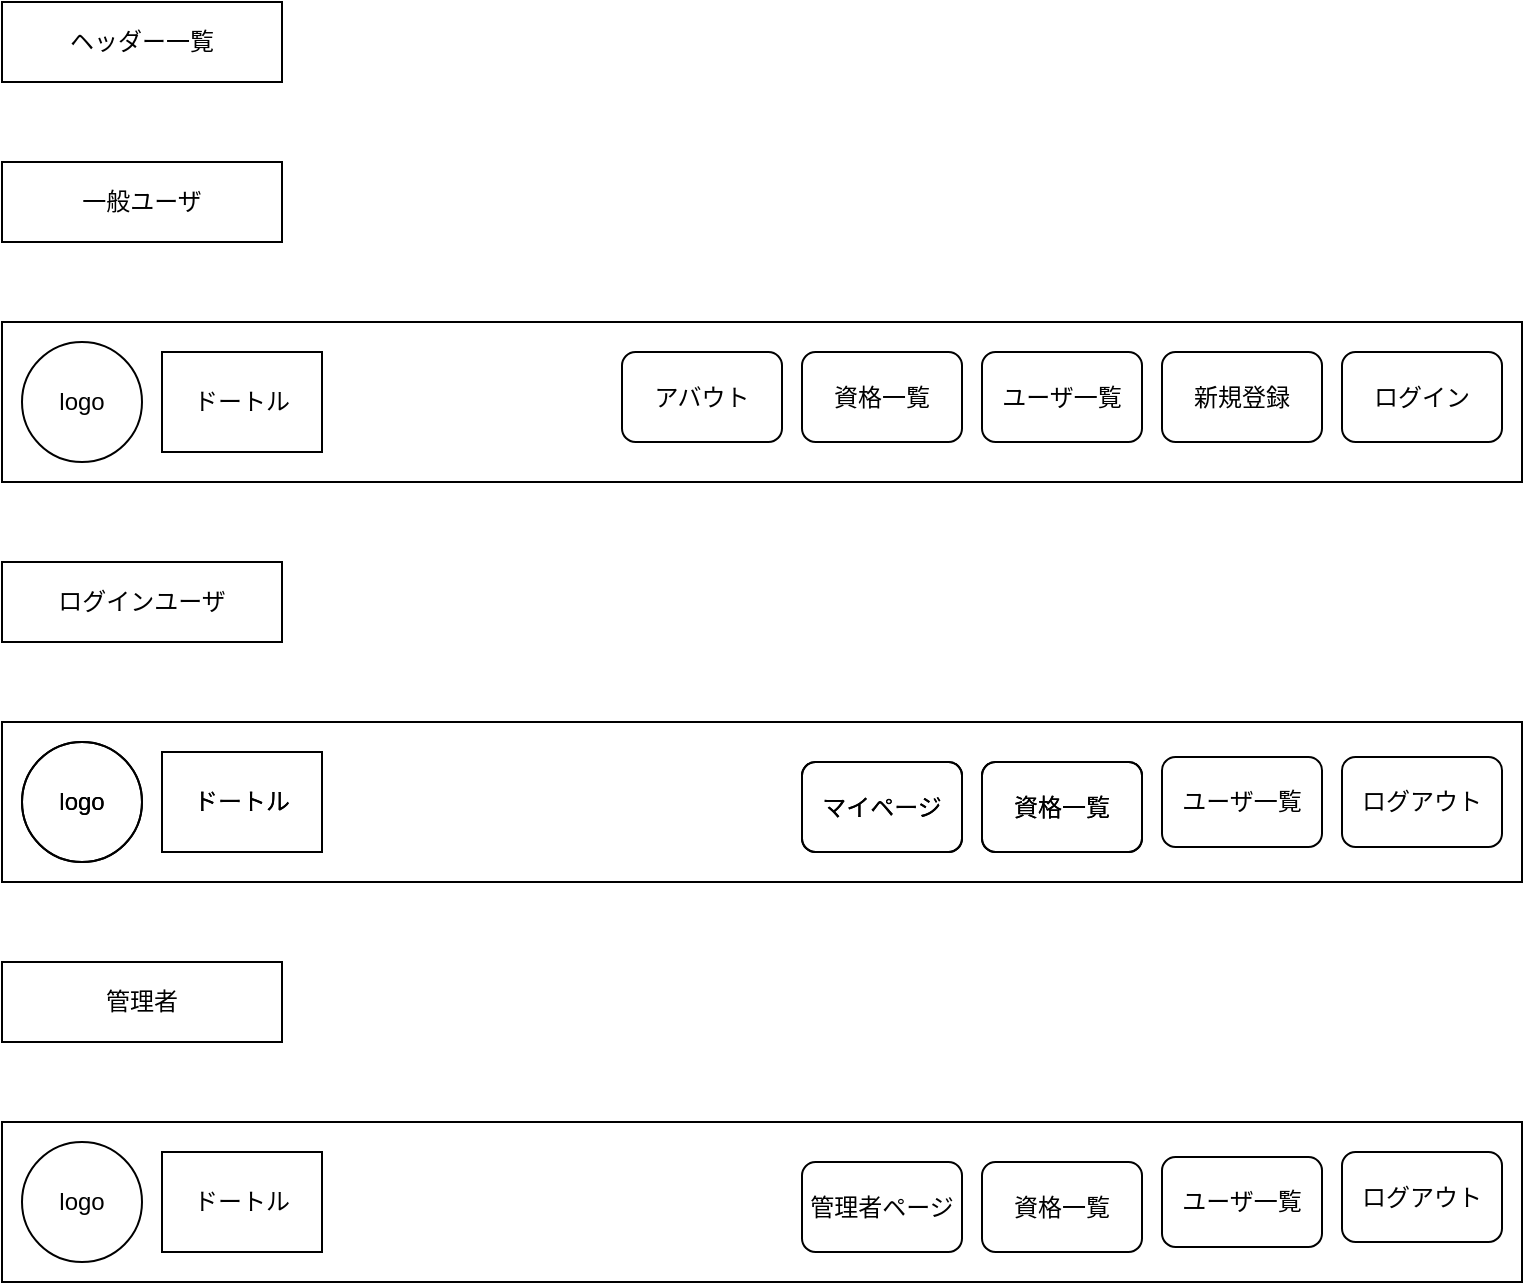 <mxfile version="14.1.1" type="device" pages="22"><diagram id="8LexcA1B24CsogPAUw4c" name="ヘッダー"><mxGraphModel dx="1422" dy="794" grid="1" gridSize="10" guides="1" tooltips="1" connect="1" arrows="1" fold="1" page="1" pageScale="1" pageWidth="827" pageHeight="1169" math="0" shadow="0"><root><mxCell id="0"/><mxCell id="1" parent="0"/><mxCell id="LqIfsixrnZHIyuy6JFGD-58" value="" style="rounded=0;whiteSpace=wrap;html=1;fillColor=none;" vertex="1" parent="1"><mxGeometry x="40" y="400" width="760" height="80" as="geometry"/></mxCell><mxCell id="LqIfsixrnZHIyuy6JFGD-42" value="" style="rounded=0;whiteSpace=wrap;html=1;fillColor=none;" vertex="1" parent="1"><mxGeometry x="40" y="400" width="760" height="80" as="geometry"/></mxCell><mxCell id="LqIfsixrnZHIyuy6JFGD-38" value="資格一覧" style="rounded=1;whiteSpace=wrap;html=1;fillColor=none;" vertex="1" parent="1"><mxGeometry x="530" y="420" width="80" height="45" as="geometry"/></mxCell><mxCell id="LqIfsixrnZHIyuy6JFGD-39" value="マイページ" style="rounded=1;whiteSpace=wrap;html=1;fillColor=none;" vertex="1" parent="1"><mxGeometry x="440" y="420" width="80" height="45" as="geometry"/></mxCell><mxCell id="LqIfsixrnZHIyuy6JFGD-40" value="ドートル" style="rounded=0;whiteSpace=wrap;html=1;fillColor=none;" vertex="1" parent="1"><mxGeometry x="120" y="415" width="80" height="50" as="geometry"/></mxCell><mxCell id="LqIfsixrnZHIyuy6JFGD-41" value="logo" style="ellipse;whiteSpace=wrap;html=1;aspect=fixed;fillColor=none;" vertex="1" parent="1"><mxGeometry x="50" y="410" width="60" height="60" as="geometry"/></mxCell><mxCell id="LqIfsixrnZHIyuy6JFGD-43" value="" style="rounded=0;whiteSpace=wrap;html=1;fillColor=none;" vertex="1" parent="1"><mxGeometry x="40" y="200" width="760" height="80" as="geometry"/></mxCell><mxCell id="LqIfsixrnZHIyuy6JFGD-44" value="ドートル" style="rounded=0;whiteSpace=wrap;html=1;fillColor=none;" vertex="1" parent="1"><mxGeometry x="120" y="215" width="80" height="50" as="geometry"/></mxCell><mxCell id="LqIfsixrnZHIyuy6JFGD-45" value="logo" style="ellipse;whiteSpace=wrap;html=1;aspect=fixed;fillColor=none;" vertex="1" parent="1"><mxGeometry x="50" y="210" width="60" height="60" as="geometry"/></mxCell><mxCell id="LqIfsixrnZHIyuy6JFGD-46" value="アバウト" style="rounded=1;whiteSpace=wrap;html=1;fillColor=none;" vertex="1" parent="1"><mxGeometry x="350" y="215" width="80" height="45" as="geometry"/></mxCell><mxCell id="LqIfsixrnZHIyuy6JFGD-47" value="資格一覧" style="rounded=1;whiteSpace=wrap;html=1;fillColor=none;" vertex="1" parent="1"><mxGeometry x="440" y="215" width="80" height="45" as="geometry"/></mxCell><mxCell id="LqIfsixrnZHIyuy6JFGD-48" value="ユーザ一覧" style="rounded=1;whiteSpace=wrap;html=1;fillColor=none;" vertex="1" parent="1"><mxGeometry x="530" y="215" width="80" height="45" as="geometry"/></mxCell><mxCell id="LqIfsixrnZHIyuy6JFGD-49" value="新規登録" style="rounded=1;whiteSpace=wrap;html=1;fillColor=none;" vertex="1" parent="1"><mxGeometry x="620" y="215" width="80" height="45" as="geometry"/></mxCell><mxCell id="LqIfsixrnZHIyuy6JFGD-50" value="ログイン" style="rounded=1;whiteSpace=wrap;html=1;fillColor=none;" vertex="1" parent="1"><mxGeometry x="710" y="215" width="80" height="45" as="geometry"/></mxCell><mxCell id="LqIfsixrnZHIyuy6JFGD-51" value="ヘッダー一覧" style="rounded=0;whiteSpace=wrap;html=1;fillColor=none;" vertex="1" parent="1"><mxGeometry x="40" y="40" width="140" height="40" as="geometry"/></mxCell><mxCell id="LqIfsixrnZHIyuy6JFGD-52" value="一般ユーザ" style="rounded=0;whiteSpace=wrap;html=1;fillColor=none;" vertex="1" parent="1"><mxGeometry x="40" y="120" width="140" height="40" as="geometry"/></mxCell><mxCell id="LqIfsixrnZHIyuy6JFGD-53" value="ログインユーザ" style="rounded=0;whiteSpace=wrap;html=1;fillColor=none;" vertex="1" parent="1"><mxGeometry x="40" y="320" width="140" height="40" as="geometry"/></mxCell><mxCell id="LqIfsixrnZHIyuy6JFGD-54" value="ユーザ一覧" style="rounded=1;whiteSpace=wrap;html=1;fillColor=none;" vertex="1" parent="1"><mxGeometry x="620" y="417.5" width="80" height="45" as="geometry"/></mxCell><mxCell id="LqIfsixrnZHIyuy6JFGD-56" value="ログアウト" style="rounded=1;whiteSpace=wrap;html=1;fillColor=none;" vertex="1" parent="1"><mxGeometry x="710" y="417.5" width="80" height="45" as="geometry"/></mxCell><mxCell id="LqIfsixrnZHIyuy6JFGD-57" value="管理者" style="rounded=0;whiteSpace=wrap;html=1;fillColor=none;" vertex="1" parent="1"><mxGeometry x="40" y="520" width="140" height="40" as="geometry"/></mxCell><mxCell id="LqIfsixrnZHIyuy6JFGD-59" value="logo" style="ellipse;whiteSpace=wrap;html=1;aspect=fixed;fillColor=none;" vertex="1" parent="1"><mxGeometry x="50" y="410" width="60" height="60" as="geometry"/></mxCell><mxCell id="LqIfsixrnZHIyuy6JFGD-60" value="ドートル" style="rounded=0;whiteSpace=wrap;html=1;fillColor=none;" vertex="1" parent="1"><mxGeometry x="120" y="415" width="80" height="50" as="geometry"/></mxCell><mxCell id="LqIfsixrnZHIyuy6JFGD-61" value="マイページ" style="rounded=1;whiteSpace=wrap;html=1;fillColor=none;" vertex="1" parent="1"><mxGeometry x="440" y="420" width="80" height="45" as="geometry"/></mxCell><mxCell id="LqIfsixrnZHIyuy6JFGD-62" value="資格一覧" style="rounded=1;whiteSpace=wrap;html=1;fillColor=none;" vertex="1" parent="1"><mxGeometry x="530" y="420" width="80" height="45" as="geometry"/></mxCell><mxCell id="LqIfsixrnZHIyuy6JFGD-64" value="" style="rounded=0;whiteSpace=wrap;html=1;fillColor=none;" vertex="1" parent="1"><mxGeometry x="40" y="600" width="760" height="80" as="geometry"/></mxCell><mxCell id="LqIfsixrnZHIyuy6JFGD-65" value="logo" style="ellipse;whiteSpace=wrap;html=1;aspect=fixed;fillColor=none;" vertex="1" parent="1"><mxGeometry x="50" y="610" width="60" height="60" as="geometry"/></mxCell><mxCell id="LqIfsixrnZHIyuy6JFGD-66" value="ドートル" style="rounded=0;whiteSpace=wrap;html=1;fillColor=none;" vertex="1" parent="1"><mxGeometry x="120" y="615" width="80" height="50" as="geometry"/></mxCell><mxCell id="LqIfsixrnZHIyuy6JFGD-67" value="管理者ページ" style="rounded=1;whiteSpace=wrap;html=1;fillColor=none;" vertex="1" parent="1"><mxGeometry x="440" y="620" width="80" height="45" as="geometry"/></mxCell><mxCell id="LqIfsixrnZHIyuy6JFGD-68" value="資格一覧" style="rounded=1;whiteSpace=wrap;html=1;fillColor=none;" vertex="1" parent="1"><mxGeometry x="530" y="620" width="80" height="45" as="geometry"/></mxCell><mxCell id="LqIfsixrnZHIyuy6JFGD-69" value="ユーザ一覧" style="rounded=1;whiteSpace=wrap;html=1;fillColor=none;" vertex="1" parent="1"><mxGeometry x="620" y="617.5" width="80" height="45" as="geometry"/></mxCell><mxCell id="LqIfsixrnZHIyuy6JFGD-70" value="ログアウト" style="rounded=1;whiteSpace=wrap;html=1;fillColor=none;" vertex="1" parent="1"><mxGeometry x="710" y="615" width="80" height="45" as="geometry"/></mxCell></root></mxGraphModel></diagram><diagram id="0lZ5IZpsJRqF_NcH7z9v" name="アバウト"><mxGraphModel dx="1422" dy="794" grid="1" gridSize="10" guides="1" tooltips="1" connect="1" arrows="1" fold="1" page="1" pageScale="1" pageWidth="827" pageHeight="1169" math="0" shadow="0"><root><mxCell id="1Ter0wLHgSfyvFHAIf42-0"/><mxCell id="1Ter0wLHgSfyvFHAIf42-1" parent="1Ter0wLHgSfyvFHAIf42-0"/><mxCell id="1Ter0wLHgSfyvFHAIf42-2" value="" style="rounded=0;whiteSpace=wrap;html=1;fillColor=none;" vertex="1" parent="1Ter0wLHgSfyvFHAIf42-1"><mxGeometry x="40" y="40" width="760" height="860" as="geometry"/></mxCell><mxCell id="G_ihmfWmSK-R-NYWOZg6-0" value="" style="rounded=0;whiteSpace=wrap;html=1;fillColor=none;" vertex="1" parent="1Ter0wLHgSfyvFHAIf42-1"><mxGeometry x="40" y="40" width="760" height="80" as="geometry"/></mxCell><mxCell id="G_ihmfWmSK-R-NYWOZg6-1" value="ドートル" style="rounded=0;whiteSpace=wrap;html=1;fillColor=none;" vertex="1" parent="1Ter0wLHgSfyvFHAIf42-1"><mxGeometry x="120" y="55" width="80" height="50" as="geometry"/></mxCell><mxCell id="G_ihmfWmSK-R-NYWOZg6-2" value="logo" style="ellipse;whiteSpace=wrap;html=1;aspect=fixed;fillColor=none;" vertex="1" parent="1Ter0wLHgSfyvFHAIf42-1"><mxGeometry x="50" y="50" width="60" height="60" as="geometry"/></mxCell><mxCell id="G_ihmfWmSK-R-NYWOZg6-3" value="アバウト" style="rounded=1;whiteSpace=wrap;html=1;fillColor=none;" vertex="1" parent="1Ter0wLHgSfyvFHAIf42-1"><mxGeometry x="350" y="55" width="80" height="45" as="geometry"/></mxCell><mxCell id="G_ihmfWmSK-R-NYWOZg6-4" value="資格一覧" style="rounded=1;whiteSpace=wrap;html=1;fillColor=none;" vertex="1" parent="1Ter0wLHgSfyvFHAIf42-1"><mxGeometry x="440" y="55" width="80" height="45" as="geometry"/></mxCell><mxCell id="G_ihmfWmSK-R-NYWOZg6-5" value="ユーザ一覧" style="rounded=1;whiteSpace=wrap;html=1;fillColor=none;" vertex="1" parent="1Ter0wLHgSfyvFHAIf42-1"><mxGeometry x="530" y="55" width="80" height="45" as="geometry"/></mxCell><mxCell id="G_ihmfWmSK-R-NYWOZg6-6" value="新規登録" style="rounded=1;whiteSpace=wrap;html=1;fillColor=none;" vertex="1" parent="1Ter0wLHgSfyvFHAIf42-1"><mxGeometry x="620" y="55" width="80" height="45" as="geometry"/></mxCell><mxCell id="G_ihmfWmSK-R-NYWOZg6-7" value="ログイン" style="rounded=1;whiteSpace=wrap;html=1;fillColor=none;" vertex="1" parent="1Ter0wLHgSfyvFHAIf42-1"><mxGeometry x="710" y="55" width="80" height="45" as="geometry"/></mxCell><mxCell id="G_ihmfWmSK-R-NYWOZg6-8" value="ドートルとは？？" style="rounded=0;whiteSpace=wrap;html=1;fillColor=none;strokeColor=none;" vertex="1" parent="1Ter0wLHgSfyvFHAIf42-1"><mxGeometry x="354" y="240" width="120" height="60" as="geometry"/></mxCell><mxCell id="G_ihmfWmSK-R-NYWOZg6-9" value="&lt;font style=&quot;font-size: 27px&quot;&gt;アバウト&lt;/font&gt;" style="rounded=0;whiteSpace=wrap;html=1;fillColor=none;strokeColor=none;" vertex="1" parent="1Ter0wLHgSfyvFHAIf42-1"><mxGeometry x="354" y="160" width="120" height="60" as="geometry"/></mxCell><mxCell id="G_ihmfWmSK-R-NYWOZg6-10" value="texttexttexttexttexttexttexttexttexttexttexttexttexttexttexttexttexttexttexttexttexttexttexttexttexttexttexttexttexttexttexttext" style="rounded=0;whiteSpace=wrap;html=1;fillColor=none;strokeColor=none;" vertex="1" parent="1Ter0wLHgSfyvFHAIf42-1"><mxGeometry x="120" y="320" width="640" height="60" as="geometry"/></mxCell><mxCell id="G_ihmfWmSK-R-NYWOZg6-12" value="コメントするには？？" style="rounded=0;whiteSpace=wrap;html=1;fillColor=none;strokeColor=none;" vertex="1" parent="1Ter0wLHgSfyvFHAIf42-1"><mxGeometry x="339" y="400" width="150" height="60" as="geometry"/></mxCell><mxCell id="G_ihmfWmSK-R-NYWOZg6-13" value="texttexttexttexttexttexttexttexttexttexttexttexttexttexttexttexttexttexttexttexttexttexttexttexttexttexttexttexttexttexttexttext" style="rounded=0;whiteSpace=wrap;html=1;fillColor=none;strokeColor=none;" vertex="1" parent="1Ter0wLHgSfyvFHAIf42-1"><mxGeometry x="120" y="480" width="640" height="60" as="geometry"/></mxCell><mxCell id="G_ihmfWmSK-R-NYWOZg6-15" value="新規登録するには？？" style="rounded=0;whiteSpace=wrap;html=1;fillColor=none;strokeColor=none;" vertex="1" parent="1Ter0wLHgSfyvFHAIf42-1"><mxGeometry x="339" y="560" width="150" height="60" as="geometry"/></mxCell><mxCell id="G_ihmfWmSK-R-NYWOZg6-16" value="texttexttexttexttexttexttexttexttexttexttexttexttexttexttexttexttexttexttexttexttexttexttexttexttexttexttexttexttexttexttexttext" style="rounded=0;whiteSpace=wrap;html=1;fillColor=none;strokeColor=none;" vertex="1" parent="1Ter0wLHgSfyvFHAIf42-1"><mxGeometry x="120" y="640" width="640" height="60" as="geometry"/></mxCell><mxCell id="G_ihmfWmSK-R-NYWOZg6-17" value="&lt;u&gt;ここ&lt;/u&gt;から新規登録ページに移動する" style="rounded=0;whiteSpace=wrap;html=1;fillColor=none;strokeColor=none;" vertex="1" parent="1Ter0wLHgSfyvFHAIf42-1"><mxGeometry x="110" y="720" width="640" height="60" as="geometry"/></mxCell><mxCell id="G_ihmfWmSK-R-NYWOZg6-18" value="©ドートル" style="rounded=0;whiteSpace=wrap;html=1;fillColor=none;" vertex="1" parent="1Ter0wLHgSfyvFHAIf42-1"><mxGeometry x="40" y="880" width="760" height="20" as="geometry"/></mxCell><mxCell id="9-5ejb0T0QW5N-lvJJ9s-0" value="TOP" style="ellipse;whiteSpace=wrap;html=1;aspect=fixed;fillColor=none;" vertex="1" parent="1Ter0wLHgSfyvFHAIf42-1"><mxGeometry x="720" y="790" width="60" height="60" as="geometry"/></mxCell></root></mxGraphModel></diagram><diagram name="新規登録" id="I1vCdMAFMpAG4r4Pga_e"><mxGraphModel dx="1422" dy="794" grid="1" gridSize="10" guides="1" tooltips="1" connect="1" arrows="1" fold="1" page="1" pageScale="1" pageWidth="827" pageHeight="1169" math="0" shadow="0"><root><mxCell id="OhvLXieBvNcuoELBQbNX-0"/><mxCell id="OhvLXieBvNcuoELBQbNX-1" parent="OhvLXieBvNcuoELBQbNX-0"/><mxCell id="OhvLXieBvNcuoELBQbNX-3" value="" style="rounded=0;whiteSpace=wrap;html=1;fillColor=none;" vertex="1" parent="OhvLXieBvNcuoELBQbNX-1"><mxGeometry x="40" y="40" width="760" height="80" as="geometry"/></mxCell><mxCell id="OhvLXieBvNcuoELBQbNX-42" value="" style="rounded=0;whiteSpace=wrap;html=1;fillColor=none;" vertex="1" parent="OhvLXieBvNcuoELBQbNX-1"><mxGeometry x="40" y="40" width="760" height="890" as="geometry"/></mxCell><mxCell id="OhvLXieBvNcuoELBQbNX-4" value="ドートル" style="rounded=0;whiteSpace=wrap;html=1;fillColor=none;" vertex="1" parent="OhvLXieBvNcuoELBQbNX-1"><mxGeometry x="120" y="55" width="80" height="50" as="geometry"/></mxCell><mxCell id="OhvLXieBvNcuoELBQbNX-5" value="logo" style="ellipse;whiteSpace=wrap;html=1;aspect=fixed;fillColor=none;" vertex="1" parent="OhvLXieBvNcuoELBQbNX-1"><mxGeometry x="50" y="50" width="60" height="60" as="geometry"/></mxCell><mxCell id="OhvLXieBvNcuoELBQbNX-6" value="アバウト" style="rounded=1;whiteSpace=wrap;html=1;fillColor=none;" vertex="1" parent="OhvLXieBvNcuoELBQbNX-1"><mxGeometry x="350" y="55" width="80" height="45" as="geometry"/></mxCell><mxCell id="OhvLXieBvNcuoELBQbNX-7" value="資格一覧" style="rounded=1;whiteSpace=wrap;html=1;fillColor=none;" vertex="1" parent="OhvLXieBvNcuoELBQbNX-1"><mxGeometry x="440" y="55" width="80" height="45" as="geometry"/></mxCell><mxCell id="OhvLXieBvNcuoELBQbNX-8" value="ユーザ一覧" style="rounded=1;whiteSpace=wrap;html=1;fillColor=none;" vertex="1" parent="OhvLXieBvNcuoELBQbNX-1"><mxGeometry x="530" y="55" width="80" height="45" as="geometry"/></mxCell><mxCell id="OhvLXieBvNcuoELBQbNX-9" value="新規登録" style="rounded=1;whiteSpace=wrap;html=1;fillColor=none;" vertex="1" parent="OhvLXieBvNcuoELBQbNX-1"><mxGeometry x="620" y="55" width="80" height="45" as="geometry"/></mxCell><mxCell id="OhvLXieBvNcuoELBQbNX-10" value="ログイン" style="rounded=1;whiteSpace=wrap;html=1;fillColor=none;" vertex="1" parent="OhvLXieBvNcuoELBQbNX-1"><mxGeometry x="710" y="55" width="80" height="45" as="geometry"/></mxCell><mxCell id="OhvLXieBvNcuoELBQbNX-11" value="名前" style="rounded=0;whiteSpace=wrap;html=1;fillColor=none;strokeColor=none;align=left;" vertex="1" parent="OhvLXieBvNcuoELBQbNX-1"><mxGeometry x="160" y="240" width="60" height="30" as="geometry"/></mxCell><mxCell id="OhvLXieBvNcuoELBQbNX-12" value="&lt;span style=&quot;font-size: 27px&quot;&gt;新規登録&lt;/span&gt;" style="rounded=0;whiteSpace=wrap;html=1;fillColor=none;strokeColor=none;" vertex="1" parent="OhvLXieBvNcuoELBQbNX-1"><mxGeometry x="322" y="160" width="184" height="60" as="geometry"/></mxCell><mxCell id="OhvLXieBvNcuoELBQbNX-18" value="&lt;u&gt;ここ&lt;/u&gt;からログインページに移動する" style="rounded=0;whiteSpace=wrap;html=1;fillColor=none;strokeColor=none;" vertex="1" parent="OhvLXieBvNcuoELBQbNX-1"><mxGeometry x="101" y="670" width="640" height="60" as="geometry"/></mxCell><mxCell id="OhvLXieBvNcuoELBQbNX-19" value="©ドートル" style="rounded=0;whiteSpace=wrap;html=1;fillColor=none;" vertex="1" parent="OhvLXieBvNcuoELBQbNX-1"><mxGeometry x="40" y="910" width="760" height="20" as="geometry"/></mxCell><mxCell id="OhvLXieBvNcuoELBQbNX-32" value="フリガナ" style="rounded=0;whiteSpace=wrap;html=1;fillColor=none;strokeColor=none;align=left;" vertex="1" parent="OhvLXieBvNcuoELBQbNX-1"><mxGeometry x="160" y="280" width="60" height="30" as="geometry"/></mxCell><mxCell id="OhvLXieBvNcuoELBQbNX-33" value="ニックネーム" style="rounded=0;whiteSpace=wrap;html=1;fillColor=none;strokeColor=none;align=left;" vertex="1" parent="OhvLXieBvNcuoELBQbNX-1"><mxGeometry x="160" y="320" width="90" height="30" as="geometry"/></mxCell><mxCell id="OhvLXieBvNcuoELBQbNX-36" value="（姓）" style="rounded=1;whiteSpace=wrap;html=1;strokeColor=#000000;fillColor=#ffffff;align=left;" vertex="1" parent="OhvLXieBvNcuoELBQbNX-1"><mxGeometry x="320" y="240" width="140" height="30" as="geometry"/></mxCell><mxCell id="OhvLXieBvNcuoELBQbNX-37" value="（名）" style="rounded=1;whiteSpace=wrap;html=1;strokeColor=#000000;fillColor=#ffffff;align=left;" vertex="1" parent="OhvLXieBvNcuoELBQbNX-1"><mxGeometry x="480" y="240" width="140" height="30" as="geometry"/></mxCell><mxCell id="OhvLXieBvNcuoELBQbNX-38" value="（セイ）" style="rounded=1;whiteSpace=wrap;html=1;strokeColor=#000000;fillColor=#ffffff;align=left;" vertex="1" parent="OhvLXieBvNcuoELBQbNX-1"><mxGeometry x="320" y="280" width="140" height="30" as="geometry"/></mxCell><mxCell id="OhvLXieBvNcuoELBQbNX-39" value="（メイ）" style="rounded=1;whiteSpace=wrap;html=1;strokeColor=#000000;fillColor=#ffffff;align=left;" vertex="1" parent="OhvLXieBvNcuoELBQbNX-1"><mxGeometry x="480" y="280" width="140" height="30" as="geometry"/></mxCell><mxCell id="OhvLXieBvNcuoELBQbNX-50" value="abc123（半角英数字6字以上）" style="rounded=1;whiteSpace=wrap;html=1;strokeColor=#000000;fillColor=#ffffff;align=left;" vertex="1" parent="OhvLXieBvNcuoELBQbNX-1"><mxGeometry x="320" y="400" width="300" height="30" as="geometry"/></mxCell><mxCell id="OhvLXieBvNcuoELBQbNX-51" value="abc123（半角英数字6字以上）" style="rounded=1;whiteSpace=wrap;html=1;strokeColor=#000000;fillColor=#ffffff;align=left;" vertex="1" parent="OhvLXieBvNcuoELBQbNX-1"><mxGeometry x="320" y="360" width="300" height="30" as="geometry"/></mxCell><mxCell id="OhvLXieBvNcuoELBQbNX-52" value="aaa@aaa" style="rounded=1;whiteSpace=wrap;html=1;strokeColor=#000000;fillColor=#ffffff;align=left;" vertex="1" parent="OhvLXieBvNcuoELBQbNX-1"><mxGeometry x="320" y="360" width="300" height="30" as="geometry"/></mxCell><mxCell id="OhvLXieBvNcuoELBQbNX-55" value="メールアドレス" style="rounded=0;whiteSpace=wrap;html=1;fillColor=none;strokeColor=none;align=left;" vertex="1" parent="OhvLXieBvNcuoELBQbNX-1"><mxGeometry x="160" y="360" width="110" height="30" as="geometry"/></mxCell><mxCell id="OhvLXieBvNcuoELBQbNX-56" value="フリガナ" style="rounded=0;whiteSpace=wrap;html=1;fillColor=none;strokeColor=none;align=left;" vertex="1" parent="OhvLXieBvNcuoELBQbNX-1"><mxGeometry x="160" y="280" width="90" height="30" as="geometry"/></mxCell><mxCell id="OhvLXieBvNcuoELBQbNX-57" value="新規登録" style="rounded=1;whiteSpace=wrap;html=1;strokeColor=#000000;fillColor=#ffffff;align=center;" vertex="1" parent="OhvLXieBvNcuoELBQbNX-1"><mxGeometry x="338" y="520" width="151" height="40" as="geometry"/></mxCell><mxCell id="OhvLXieBvNcuoELBQbNX-58" value="&lt;span style=&quot;font-size: 17px;&quot;&gt;既に登録済みの方&lt;/span&gt;" style="rounded=0;whiteSpace=wrap;html=1;fillColor=none;strokeColor=none;fontSize=17;labelBackgroundColor=#B3B3B3;" vertex="1" parent="OhvLXieBvNcuoELBQbNX-1"><mxGeometry x="312" y="610" width="218" height="60" as="geometry"/></mxCell><mxCell id="OdDfCANZhpC3eT-mS282-0" value="abc123（半角英数字6字以上）" style="rounded=1;whiteSpace=wrap;html=1;strokeColor=#000000;fillColor=#ffffff;align=left;" vertex="1" parent="OhvLXieBvNcuoELBQbNX-1"><mxGeometry x="320" y="440" width="300" height="30" as="geometry"/></mxCell><mxCell id="OdDfCANZhpC3eT-mS282-1" value="パスワード（確認用）" style="rounded=0;whiteSpace=wrap;html=1;fillColor=none;strokeColor=none;align=left;" vertex="1" parent="OhvLXieBvNcuoELBQbNX-1"><mxGeometry x="160" y="440" width="130" height="30" as="geometry"/></mxCell><mxCell id="OdDfCANZhpC3eT-mS282-2" value="パスワード（6文字以上）" style="rounded=0;whiteSpace=wrap;html=1;fillColor=none;strokeColor=none;align=left;" vertex="1" parent="OhvLXieBvNcuoELBQbNX-1"><mxGeometry x="160" y="400" width="150" height="30" as="geometry"/></mxCell><mxCell id="OdDfCANZhpC3eT-mS282-3" value="ゲスト" style="rounded=1;whiteSpace=wrap;html=1;strokeColor=#000000;fillColor=#ffffff;align=left;" vertex="1" parent="OhvLXieBvNcuoELBQbNX-1"><mxGeometry x="320" y="320" width="300" height="30" as="geometry"/></mxCell></root></mxGraphModel></diagram><diagram name="ログイン" id="WKHZDh2JFA3kLdfazSU-"><mxGraphModel dx="1422" dy="794" grid="1" gridSize="10" guides="1" tooltips="1" connect="1" arrows="1" fold="1" page="1" pageScale="1" pageWidth="827" pageHeight="1169" math="0" shadow="0"><root><mxCell id="AFiMyafxyaRwoF9L3UfZ-0"/><mxCell id="AFiMyafxyaRwoF9L3UfZ-1" parent="AFiMyafxyaRwoF9L3UfZ-0"/><mxCell id="AFiMyafxyaRwoF9L3UfZ-2" value="" style="rounded=0;whiteSpace=wrap;html=1;fillColor=none;" vertex="1" parent="AFiMyafxyaRwoF9L3UfZ-1"><mxGeometry x="40" y="40" width="760" height="80" as="geometry"/></mxCell><mxCell id="AFiMyafxyaRwoF9L3UfZ-3" value="" style="rounded=0;whiteSpace=wrap;html=1;fillColor=none;" vertex="1" parent="AFiMyafxyaRwoF9L3UfZ-1"><mxGeometry x="40" y="40" width="760" height="640" as="geometry"/></mxCell><mxCell id="AFiMyafxyaRwoF9L3UfZ-4" value="ドートル" style="rounded=0;whiteSpace=wrap;html=1;fillColor=none;" vertex="1" parent="AFiMyafxyaRwoF9L3UfZ-1"><mxGeometry x="120" y="55" width="80" height="50" as="geometry"/></mxCell><mxCell id="AFiMyafxyaRwoF9L3UfZ-5" value="logo" style="ellipse;whiteSpace=wrap;html=1;aspect=fixed;fillColor=none;" vertex="1" parent="AFiMyafxyaRwoF9L3UfZ-1"><mxGeometry x="50" y="50" width="60" height="60" as="geometry"/></mxCell><mxCell id="AFiMyafxyaRwoF9L3UfZ-6" value="アバウト" style="rounded=1;whiteSpace=wrap;html=1;fillColor=none;" vertex="1" parent="AFiMyafxyaRwoF9L3UfZ-1"><mxGeometry x="350" y="55" width="80" height="45" as="geometry"/></mxCell><mxCell id="AFiMyafxyaRwoF9L3UfZ-7" value="資格一覧" style="rounded=1;whiteSpace=wrap;html=1;fillColor=none;" vertex="1" parent="AFiMyafxyaRwoF9L3UfZ-1"><mxGeometry x="440" y="55" width="80" height="45" as="geometry"/></mxCell><mxCell id="AFiMyafxyaRwoF9L3UfZ-8" value="ユーザ一覧" style="rounded=1;whiteSpace=wrap;html=1;fillColor=none;" vertex="1" parent="AFiMyafxyaRwoF9L3UfZ-1"><mxGeometry x="530" y="55" width="80" height="45" as="geometry"/></mxCell><mxCell id="AFiMyafxyaRwoF9L3UfZ-9" value="新規登録" style="rounded=1;whiteSpace=wrap;html=1;fillColor=none;" vertex="1" parent="AFiMyafxyaRwoF9L3UfZ-1"><mxGeometry x="620" y="55" width="80" height="45" as="geometry"/></mxCell><mxCell id="AFiMyafxyaRwoF9L3UfZ-10" value="ログイン" style="rounded=1;whiteSpace=wrap;html=1;fillColor=none;" vertex="1" parent="AFiMyafxyaRwoF9L3UfZ-1"><mxGeometry x="710" y="55" width="80" height="45" as="geometry"/></mxCell><mxCell id="AFiMyafxyaRwoF9L3UfZ-12" value="&lt;span style=&quot;font-size: 27px&quot;&gt;ログイン&lt;/span&gt;" style="rounded=0;whiteSpace=wrap;html=1;fillColor=none;strokeColor=none;" vertex="1" parent="AFiMyafxyaRwoF9L3UfZ-1"><mxGeometry x="322" y="160" width="184" height="60" as="geometry"/></mxCell><mxCell id="AFiMyafxyaRwoF9L3UfZ-13" value="&lt;u&gt;ここ&lt;/u&gt;から新規登録ページに移動する" style="rounded=0;whiteSpace=wrap;html=1;fillColor=none;strokeColor=none;" vertex="1" parent="AFiMyafxyaRwoF9L3UfZ-1"><mxGeometry x="94" y="540" width="640" height="60" as="geometry"/></mxCell><mxCell id="AFiMyafxyaRwoF9L3UfZ-14" value="©ドートル" style="rounded=0;whiteSpace=wrap;html=1;fillColor=none;" vertex="1" parent="AFiMyafxyaRwoF9L3UfZ-1"><mxGeometry x="40" y="660" width="760" height="20" as="geometry"/></mxCell><mxCell id="AFiMyafxyaRwoF9L3UfZ-21" value="パスワード（確認用）" style="rounded=0;whiteSpace=wrap;html=1;fillColor=none;strokeColor=none;align=left;" vertex="1" parent="AFiMyafxyaRwoF9L3UfZ-1"><mxGeometry x="160" y="320" width="130" height="30" as="geometry"/></mxCell><mxCell id="AFiMyafxyaRwoF9L3UfZ-22" value="abc123（半角英数字6字以上）" style="rounded=1;whiteSpace=wrap;html=1;strokeColor=#000000;fillColor=#ffffff;align=left;" vertex="1" parent="AFiMyafxyaRwoF9L3UfZ-1"><mxGeometry x="320" y="320" width="300" height="30" as="geometry"/></mxCell><mxCell id="AFiMyafxyaRwoF9L3UfZ-24" value="aaa@aaa" style="rounded=1;whiteSpace=wrap;html=1;strokeColor=#000000;fillColor=#ffffff;align=left;" vertex="1" parent="AFiMyafxyaRwoF9L3UfZ-1"><mxGeometry x="320" y="320" width="300" height="30" as="geometry"/></mxCell><mxCell id="AFiMyafxyaRwoF9L3UfZ-25" value="パスワード（6文字以上）" style="rounded=0;whiteSpace=wrap;html=1;fillColor=none;strokeColor=none;align=left;" vertex="1" parent="AFiMyafxyaRwoF9L3UfZ-1"><mxGeometry x="160" y="280" width="150" height="30" as="geometry"/></mxCell><mxCell id="AFiMyafxyaRwoF9L3UfZ-26" value="メールアドレス" style="rounded=0;whiteSpace=wrap;html=1;fillColor=none;strokeColor=none;align=left;" vertex="1" parent="AFiMyafxyaRwoF9L3UfZ-1"><mxGeometry x="160" y="240" width="110" height="30" as="geometry"/></mxCell><mxCell id="AFiMyafxyaRwoF9L3UfZ-28" value="ログイン" style="rounded=1;whiteSpace=wrap;html=1;strokeColor=#000000;fillColor=#ffffff;align=center;" vertex="1" parent="AFiMyafxyaRwoF9L3UfZ-1"><mxGeometry x="338" y="390" width="151" height="40" as="geometry"/></mxCell><mxCell id="AFiMyafxyaRwoF9L3UfZ-29" value="&lt;span style=&quot;font-size: 17px&quot;&gt;登録がお済出ない方&lt;/span&gt;" style="rounded=0;whiteSpace=wrap;html=1;fillColor=none;strokeColor=none;fontSize=17;labelBackgroundColor=#B3B3B3;" vertex="1" parent="AFiMyafxyaRwoF9L3UfZ-1"><mxGeometry x="305" y="480" width="218" height="60" as="geometry"/></mxCell><mxCell id="AFiMyafxyaRwoF9L3UfZ-32" value="abc123（半角英数字6字以上）" style="rounded=1;whiteSpace=wrap;html=1;strokeColor=#000000;fillColor=#ffffff;align=left;" vertex="1" parent="AFiMyafxyaRwoF9L3UfZ-1"><mxGeometry x="320" y="320" width="300" height="30" as="geometry"/></mxCell><mxCell id="AFiMyafxyaRwoF9L3UfZ-34" value="aaa@aaa" style="rounded=1;whiteSpace=wrap;html=1;strokeColor=#000000;fillColor=#ffffff;align=left;" vertex="1" parent="AFiMyafxyaRwoF9L3UfZ-1"><mxGeometry x="320" y="240" width="300" height="30" as="geometry"/></mxCell><mxCell id="AFiMyafxyaRwoF9L3UfZ-35" value="abc123（半角英数字6字以上）" style="rounded=1;whiteSpace=wrap;html=1;strokeColor=#000000;fillColor=#ffffff;align=left;" vertex="1" parent="AFiMyafxyaRwoF9L3UfZ-1"><mxGeometry x="320" y="280" width="300" height="30" as="geometry"/></mxCell></root></mxGraphModel></diagram><diagram name="Topページ" id="EQ9PPcv9H_7A6dlEU1TA"><mxGraphModel dx="1422" dy="794" grid="1" gridSize="10" guides="1" tooltips="1" connect="1" arrows="1" fold="1" page="1" pageScale="1" pageWidth="827" pageHeight="1169" math="0" shadow="0"><root><mxCell id="KaPR-SrJop0jHlqZGlKt-0"/><mxCell id="KaPR-SrJop0jHlqZGlKt-1" parent="KaPR-SrJop0jHlqZGlKt-0"/><mxCell id="KaPR-SrJop0jHlqZGlKt-2" value="" style="rounded=0;whiteSpace=wrap;html=1;fillColor=none;" vertex="1" parent="KaPR-SrJop0jHlqZGlKt-1"><mxGeometry x="40" y="40" width="760" height="80" as="geometry"/></mxCell><mxCell id="KaPR-SrJop0jHlqZGlKt-3" value="" style="rounded=0;whiteSpace=wrap;html=1;fillColor=none;" vertex="1" parent="KaPR-SrJop0jHlqZGlKt-1"><mxGeometry x="40" y="40" width="760" height="1920" as="geometry"/></mxCell><mxCell id="KaPR-SrJop0jHlqZGlKt-4" value="ドートル" style="rounded=0;whiteSpace=wrap;html=1;fillColor=none;" vertex="1" parent="KaPR-SrJop0jHlqZGlKt-1"><mxGeometry x="120" y="55" width="80" height="50" as="geometry"/></mxCell><mxCell id="KaPR-SrJop0jHlqZGlKt-5" value="logo" style="ellipse;whiteSpace=wrap;html=1;aspect=fixed;fillColor=none;" vertex="1" parent="KaPR-SrJop0jHlqZGlKt-1"><mxGeometry x="50" y="50" width="60" height="60" as="geometry"/></mxCell><mxCell id="KaPR-SrJop0jHlqZGlKt-6" value="アバウト" style="rounded=1;whiteSpace=wrap;html=1;fillColor=none;" vertex="1" parent="KaPR-SrJop0jHlqZGlKt-1"><mxGeometry x="350" y="55" width="80" height="45" as="geometry"/></mxCell><mxCell id="KaPR-SrJop0jHlqZGlKt-7" value="資格一覧" style="rounded=1;whiteSpace=wrap;html=1;fillColor=none;" vertex="1" parent="KaPR-SrJop0jHlqZGlKt-1"><mxGeometry x="440" y="55" width="80" height="45" as="geometry"/></mxCell><mxCell id="KaPR-SrJop0jHlqZGlKt-8" value="ユーザ一覧" style="rounded=1;whiteSpace=wrap;html=1;fillColor=none;" vertex="1" parent="KaPR-SrJop0jHlqZGlKt-1"><mxGeometry x="530" y="55" width="80" height="45" as="geometry"/></mxCell><mxCell id="KaPR-SrJop0jHlqZGlKt-9" value="新規登録" style="rounded=1;whiteSpace=wrap;html=1;fillColor=none;" vertex="1" parent="KaPR-SrJop0jHlqZGlKt-1"><mxGeometry x="620" y="55" width="80" height="45" as="geometry"/></mxCell><mxCell id="KaPR-SrJop0jHlqZGlKt-10" value="ログイン" style="rounded=1;whiteSpace=wrap;html=1;fillColor=none;" vertex="1" parent="KaPR-SrJop0jHlqZGlKt-1"><mxGeometry x="710" y="55" width="80" height="45" as="geometry"/></mxCell><mxCell id="KaPR-SrJop0jHlqZGlKt-13" value="©ドートル" style="rounded=0;whiteSpace=wrap;html=1;fillColor=none;" vertex="1" parent="KaPR-SrJop0jHlqZGlKt-1"><mxGeometry x="40" y="1940" width="760" height="20" as="geometry"/></mxCell><mxCell id="KaPR-SrJop0jHlqZGlKt-24" value="picture" style="rounded=0;whiteSpace=wrap;html=1;labelBackgroundColor=none;strokeColor=#000000;fillColor=#ffffff;fontSize=17;align=center;" vertex="1" parent="KaPR-SrJop0jHlqZGlKt-1"><mxGeometry x="80" y="120" width="340" height="240" as="geometry"/></mxCell><mxCell id="KaPR-SrJop0jHlqZGlKt-25" value="スライドページ" style="rounded=0;whiteSpace=wrap;html=1;labelBackgroundColor=none;strokeColor=#000000;fillColor=#ffffff;fontSize=17;align=center;" vertex="1" parent="KaPR-SrJop0jHlqZGlKt-1"><mxGeometry x="414" y="120" width="346" height="240" as="geometry"/></mxCell><mxCell id="KaPR-SrJop0jHlqZGlKt-26" value="" style="rounded=0;whiteSpace=wrap;html=1;labelBackgroundColor=#B3B3B3;strokeColor=#000000;fillColor=#ffffff;fontSize=17;align=center;" vertex="1" parent="KaPR-SrJop0jHlqZGlKt-1"><mxGeometry x="160" y="500" width="520" height="320" as="geometry"/></mxCell><mxCell id="KaPR-SrJop0jHlqZGlKt-27" value="資格を探す" style="rounded=0;whiteSpace=wrap;html=1;labelBackgroundColor=none;fontSize=17;align=center;fillColor=none;strokeColor=none;" vertex="1" parent="KaPR-SrJop0jHlqZGlKt-1"><mxGeometry x="354" y="430" width="120" height="60" as="geometry"/></mxCell><mxCell id="KaPR-SrJop0jHlqZGlKt-29" value="イラスト" style="ellipse;whiteSpace=wrap;html=1;aspect=fixed;fillColor=none;" vertex="1" parent="KaPR-SrJop0jHlqZGlKt-1"><mxGeometry x="380" y="380" width="60" height="60" as="geometry"/></mxCell><mxCell id="KaPR-SrJop0jHlqZGlKt-30" value="🔍ジャンルから探す" style="rounded=0;whiteSpace=wrap;html=1;labelBackgroundColor=none;fontSize=17;align=center;fillColor=none;strokeColor=none;" vertex="1" parent="KaPR-SrJop0jHlqZGlKt-1"><mxGeometry x="327" y="510" width="174" height="60" as="geometry"/></mxCell><mxCell id="KaPR-SrJop0jHlqZGlKt-36" value="test" style="rounded=1;whiteSpace=wrap;html=1;fillColor=none;" vertex="1" parent="KaPR-SrJop0jHlqZGlKt-1"><mxGeometry x="200" y="685" width="90" height="80" as="geometry"/></mxCell><mxCell id="KaPR-SrJop0jHlqZGlKt-37" value="test" style="rounded=1;whiteSpace=wrap;html=1;fillColor=none;" vertex="1" parent="KaPR-SrJop0jHlqZGlKt-1"><mxGeometry x="320" y="685" width="90" height="80" as="geometry"/></mxCell><mxCell id="KaPR-SrJop0jHlqZGlKt-38" value="test" style="rounded=1;whiteSpace=wrap;html=1;fillColor=none;" vertex="1" parent="KaPR-SrJop0jHlqZGlKt-1"><mxGeometry x="440" y="685" width="90" height="80" as="geometry"/></mxCell><mxCell id="KaPR-SrJop0jHlqZGlKt-39" value="&lt;font style=&quot;font-size: 12px&quot;&gt;全資格を一覧する&lt;/font&gt;" style="rounded=0;whiteSpace=wrap;html=1;labelBackgroundColor=none;fontSize=17;align=center;fillColor=none;strokeColor=none;fontStyle=4" vertex="1" parent="KaPR-SrJop0jHlqZGlKt-1"><mxGeometry x="354" y="780" width="120" height="30" as="geometry"/></mxCell><mxCell id="KaPR-SrJop0jHlqZGlKt-41" value="test" style="rounded=1;whiteSpace=wrap;html=1;fillColor=none;" vertex="1" parent="KaPR-SrJop0jHlqZGlKt-1"><mxGeometry x="200" y="585" width="90" height="80" as="geometry"/></mxCell><mxCell id="KaPR-SrJop0jHlqZGlKt-42" value="test" style="rounded=1;whiteSpace=wrap;html=1;fillColor=none;" vertex="1" parent="KaPR-SrJop0jHlqZGlKt-1"><mxGeometry x="320" y="585" width="90" height="80" as="geometry"/></mxCell><mxCell id="KaPR-SrJop0jHlqZGlKt-43" value="test" style="rounded=1;whiteSpace=wrap;html=1;fillColor=none;" vertex="1" parent="KaPR-SrJop0jHlqZGlKt-1"><mxGeometry x="440" y="585" width="90" height="80" as="geometry"/></mxCell><mxCell id="KaPR-SrJop0jHlqZGlKt-44" value="test" style="rounded=1;whiteSpace=wrap;html=1;fillColor=none;" vertex="1" parent="KaPR-SrJop0jHlqZGlKt-1"><mxGeometry x="560" y="585" width="90" height="80" as="geometry"/></mxCell><mxCell id="KaPR-SrJop0jHlqZGlKt-45" value="test" style="rounded=1;whiteSpace=wrap;html=1;fillColor=none;" vertex="1" parent="KaPR-SrJop0jHlqZGlKt-1"><mxGeometry x="560" y="685" width="90" height="80" as="geometry"/></mxCell><mxCell id="KaPR-SrJop0jHlqZGlKt-49" value="イラスト" style="ellipse;whiteSpace=wrap;html=1;aspect=fixed;fillColor=none;" vertex="1" parent="KaPR-SrJop0jHlqZGlKt-1"><mxGeometry x="384" y="850" width="60" height="60" as="geometry"/></mxCell><mxCell id="KaPR-SrJop0jHlqZGlKt-50" value="お知らせ" style="rounded=0;whiteSpace=wrap;html=1;labelBackgroundColor=none;fontSize=17;align=center;fillColor=none;strokeColor=none;" vertex="1" parent="KaPR-SrJop0jHlqZGlKt-1"><mxGeometry x="354" y="920" width="120" height="30" as="geometry"/></mxCell><mxCell id="KaPR-SrJop0jHlqZGlKt-51" value="" style="rounded=0;whiteSpace=wrap;html=1;labelBackgroundColor=#B3B3B3;fillColor=#ffffff;fontSize=17;align=center;" vertex="1" parent="KaPR-SrJop0jHlqZGlKt-1"><mxGeometry x="160" y="960" width="360" height="210" as="geometry"/></mxCell><mxCell id="KaPR-SrJop0jHlqZGlKt-52" value="text" style="rounded=0;whiteSpace=wrap;html=1;labelBackgroundColor=none;strokeColor=#000000;fillColor=#ffffff;fontSize=17;align=center;" vertex="1" parent="KaPR-SrJop0jHlqZGlKt-1"><mxGeometry x="530" y="960" width="150" height="100" as="geometry"/></mxCell><mxCell id="KaPR-SrJop0jHlqZGlKt-53" value="text" style="rounded=0;whiteSpace=wrap;html=1;labelBackgroundColor=none;strokeColor=#000000;fillColor=#ffffff;fontSize=17;align=center;" vertex="1" parent="KaPR-SrJop0jHlqZGlKt-1"><mxGeometry x="530" y="1069" width="150" height="100" as="geometry"/></mxCell><mxCell id="KaPR-SrJop0jHlqZGlKt-54" value="すべて表示" style="rounded=0;whiteSpace=wrap;html=1;labelBackgroundColor=none;fillColor=#ffffff;fontSize=17;align=center;strokeColor=none;" vertex="1" parent="KaPR-SrJop0jHlqZGlKt-1"><mxGeometry x="160" y="960" width="120" height="30" as="geometry"/></mxCell><mxCell id="KaPR-SrJop0jHlqZGlKt-55" value="最新情報" style="rounded=0;whiteSpace=wrap;html=1;labelBackgroundColor=none;strokeColor=#000000;fillColor=#ffffff;fontSize=17;align=center;" vertex="1" parent="KaPR-SrJop0jHlqZGlKt-1"><mxGeometry x="280" y="960" width="120" height="30" as="geometry"/></mxCell><mxCell id="KaPR-SrJop0jHlqZGlKt-56" value="イベント" style="rounded=0;whiteSpace=wrap;html=1;labelBackgroundColor=none;strokeColor=#000000;fillColor=#ffffff;fontSize=17;align=center;" vertex="1" parent="KaPR-SrJop0jHlqZGlKt-1"><mxGeometry x="400" y="960" width="120" height="30" as="geometry"/></mxCell><mxCell id="KaPR-SrJop0jHlqZGlKt-57" value="&lt;font style=&quot;font-size: 11px&quot;&gt;2020年12月20日&lt;/font&gt;" style="rounded=0;whiteSpace=wrap;html=1;labelBackgroundColor=none;fontSize=17;align=center;fillColor=none;strokeColor=none;" vertex="1" parent="KaPR-SrJop0jHlqZGlKt-1"><mxGeometry x="170" y="1000" width="90" height="30" as="geometry"/></mxCell><mxCell id="KaPR-SrJop0jHlqZGlKt-58" value="&lt;font style=&quot;font-size: 11px&quot;&gt;最新情報&lt;/font&gt;" style="rounded=0;whiteSpace=wrap;html=1;labelBackgroundColor=none;fontSize=17;align=center;fillColor=none;" vertex="1" parent="KaPR-SrJop0jHlqZGlKt-1"><mxGeometry x="260" y="1005" width="50" height="20" as="geometry"/></mxCell><mxCell id="KaPR-SrJop0jHlqZGlKt-59" value="イラスト" style="ellipse;whiteSpace=wrap;html=1;aspect=fixed;fillColor=none;" vertex="1" parent="KaPR-SrJop0jHlqZGlKt-1"><mxGeometry x="280" y="960" width="30" height="30" as="geometry"/></mxCell><mxCell id="KaPR-SrJop0jHlqZGlKt-60" value="イラスト" style="ellipse;whiteSpace=wrap;html=1;aspect=fixed;fillColor=none;" vertex="1" parent="KaPR-SrJop0jHlqZGlKt-1"><mxGeometry x="400" y="960" width="30" height="30" as="geometry"/></mxCell><mxCell id="KaPR-SrJop0jHlqZGlKt-61" value="&lt;font style=&quot;font-size: 11px&quot;&gt;text&lt;/font&gt;&lt;span style=&quot;font-size: 11px&quot;&gt;text&lt;/span&gt;&lt;span style=&quot;font-size: 11px&quot;&gt;text&lt;/span&gt;&lt;span style=&quot;font-size: 11px&quot;&gt;text&lt;/span&gt;&lt;span style=&quot;font-size: 11px&quot;&gt;text&lt;/span&gt;&lt;span style=&quot;font-size: 11px&quot;&gt;text&lt;/span&gt;&lt;span style=&quot;font-size: 11px&quot;&gt;text&lt;/span&gt;&lt;span style=&quot;font-size: 11px&quot;&gt;text&lt;/span&gt;&lt;span style=&quot;font-size: 11px&quot;&gt;text&lt;/span&gt;&lt;span style=&quot;font-size: 11px&quot;&gt;text&lt;/span&gt;" style="rounded=0;whiteSpace=wrap;html=1;labelBackgroundColor=none;fontSize=17;align=center;fillColor=none;strokeColor=none;" vertex="1" parent="KaPR-SrJop0jHlqZGlKt-1"><mxGeometry x="320" y="1005" width="190" height="20" as="geometry"/></mxCell><mxCell id="KaPR-SrJop0jHlqZGlKt-62" value="&lt;font style=&quot;font-size: 11px&quot;&gt;text&lt;/font&gt;&lt;span style=&quot;font-size: 11px&quot;&gt;text&lt;/span&gt;&lt;span style=&quot;font-size: 11px&quot;&gt;text&lt;/span&gt;&lt;span style=&quot;font-size: 11px&quot;&gt;text&lt;/span&gt;&lt;span style=&quot;font-size: 11px&quot;&gt;text&lt;/span&gt;&lt;span style=&quot;font-size: 11px&quot;&gt;text&lt;/span&gt;&lt;span style=&quot;font-size: 11px&quot;&gt;text&lt;/span&gt;&lt;span style=&quot;font-size: 11px&quot;&gt;text&lt;/span&gt;&lt;span style=&quot;font-size: 11px&quot;&gt;text&lt;/span&gt;&lt;span style=&quot;font-size: 11px&quot;&gt;text&lt;/span&gt;" style="rounded=0;whiteSpace=wrap;html=1;labelBackgroundColor=none;fontSize=17;align=center;fillColor=none;strokeColor=none;" vertex="1" parent="KaPR-SrJop0jHlqZGlKt-1"><mxGeometry x="320" y="1035" width="190" height="20" as="geometry"/></mxCell><mxCell id="KaPR-SrJop0jHlqZGlKt-63" value="&lt;span style=&quot;font-size: 11px&quot;&gt;イベント&lt;/span&gt;" style="rounded=0;whiteSpace=wrap;html=1;labelBackgroundColor=none;fontSize=17;align=center;fillColor=none;" vertex="1" parent="KaPR-SrJop0jHlqZGlKt-1"><mxGeometry x="260" y="1035" width="50" height="20" as="geometry"/></mxCell><mxCell id="KaPR-SrJop0jHlqZGlKt-64" value="&lt;font style=&quot;font-size: 11px&quot;&gt;2020年12月20日&lt;/font&gt;" style="rounded=0;whiteSpace=wrap;html=1;labelBackgroundColor=none;fontSize=17;align=center;fillColor=none;strokeColor=none;" vertex="1" parent="KaPR-SrJop0jHlqZGlKt-1"><mxGeometry x="170" y="1030" width="90" height="30" as="geometry"/></mxCell><mxCell id="KaPR-SrJop0jHlqZGlKt-68" value="TOP" style="ellipse;whiteSpace=wrap;html=1;aspect=fixed;fillColor=none;" vertex="1" parent="KaPR-SrJop0jHlqZGlKt-1"><mxGeometry x="720" y="1810" width="60" height="60" as="geometry"/></mxCell><mxCell id="2Cm1miUP3dFy8E84VZst-0" value="イラスト" style="ellipse;whiteSpace=wrap;html=1;aspect=fixed;fillColor=none;" vertex="1" parent="KaPR-SrJop0jHlqZGlKt-1"><mxGeometry x="384" y="1220" width="60" height="60" as="geometry"/></mxCell><mxCell id="2Cm1miUP3dFy8E84VZst-1" value="新着の体験談" style="rounded=0;whiteSpace=wrap;html=1;labelBackgroundColor=none;fontSize=17;align=center;fillColor=none;strokeColor=none;" vertex="1" parent="KaPR-SrJop0jHlqZGlKt-1"><mxGeometry x="354" y="1280" width="120" height="30" as="geometry"/></mxCell><mxCell id="2Cm1miUP3dFy8E84VZst-2" value="" style="rounded=0;whiteSpace=wrap;html=1;labelBackgroundColor=none;strokeColor=#000000;fillColor=none;fontSize=16;align=center;" vertex="1" parent="KaPR-SrJop0jHlqZGlKt-1"><mxGeometry x="160" y="1320" width="520" height="200" as="geometry"/></mxCell><mxCell id="2Cm1miUP3dFy8E84VZst-3" value="" style="rounded=1;whiteSpace=wrap;html=1;labelBackgroundColor=none;strokeColor=#000000;fillColor=none;fontSize=16;align=center;" vertex="1" parent="KaPR-SrJop0jHlqZGlKt-1"><mxGeometry x="180" y="1330" width="140" height="180" as="geometry"/></mxCell><mxCell id="2Cm1miUP3dFy8E84VZst-4" value="" style="rounded=1;whiteSpace=wrap;html=1;labelBackgroundColor=none;strokeColor=#000000;fillColor=none;fontSize=16;align=center;" vertex="1" parent="KaPR-SrJop0jHlqZGlKt-1"><mxGeometry x="344" y="1330" width="140" height="180" as="geometry"/></mxCell><mxCell id="2Cm1miUP3dFy8E84VZst-5" value="" style="rounded=1;whiteSpace=wrap;html=1;labelBackgroundColor=none;strokeColor=#000000;fillColor=none;fontSize=16;align=center;" vertex="1" parent="KaPR-SrJop0jHlqZGlKt-1"><mxGeometry x="510" y="1330" width="140" height="180" as="geometry"/></mxCell><mxCell id="2Cm1miUP3dFy8E84VZst-6" value="&lt;font style=&quot;font-size: 12px&quot;&gt;英検2級&lt;/font&gt;" style="rounded=0;whiteSpace=wrap;html=1;labelBackgroundColor=none;fontSize=17;align=left;fillColor=none;strokeColor=none;" vertex="1" parent="KaPR-SrJop0jHlqZGlKt-1"><mxGeometry x="190" y="1340" width="120" height="30" as="geometry"/></mxCell><mxCell id="2Cm1miUP3dFy8E84VZst-7" value="&lt;font style=&quot;font-size: 12px&quot;&gt;ビート武夫&lt;/font&gt;" style="rounded=0;whiteSpace=wrap;html=1;labelBackgroundColor=none;fontSize=17;align=left;fillColor=none;strokeColor=none;" vertex="1" parent="KaPR-SrJop0jHlqZGlKt-1"><mxGeometry x="190" y="1370" width="120" height="30" as="geometry"/></mxCell><mxCell id="2Cm1miUP3dFy8E84VZst-8" value="&lt;font style=&quot;font-size: 12px&quot;&gt;簡単だバカヤロウ！&lt;/font&gt;" style="rounded=0;whiteSpace=wrap;html=1;labelBackgroundColor=none;fontSize=17;align=left;fillColor=none;strokeColor=none;" vertex="1" parent="KaPR-SrJop0jHlqZGlKt-1"><mxGeometry x="190" y="1400" width="120" height="30" as="geometry"/></mxCell><mxCell id="2Cm1miUP3dFy8E84VZst-9" value="&lt;font style=&quot;font-size: 12px&quot;&gt;詳細を見る&lt;/font&gt;" style="rounded=0;whiteSpace=wrap;html=1;labelBackgroundColor=none;fontSize=17;align=left;fillColor=none;strokeColor=none;" vertex="1" parent="KaPR-SrJop0jHlqZGlKt-1"><mxGeometry x="240" y="1480" width="70" height="20" as="geometry"/></mxCell><mxCell id="2Cm1miUP3dFy8E84VZst-10" value="&lt;font style=&quot;font-size: 12px&quot;&gt;詳細を見る&lt;/font&gt;" style="rounded=0;whiteSpace=wrap;html=1;labelBackgroundColor=none;fontSize=17;align=left;fillColor=none;strokeColor=none;" vertex="1" parent="KaPR-SrJop0jHlqZGlKt-1"><mxGeometry x="240" y="1480" width="70" height="20" as="geometry"/></mxCell><mxCell id="2Cm1miUP3dFy8E84VZst-11" value="イラスト" style="ellipse;whiteSpace=wrap;html=1;aspect=fixed;fillColor=none;" vertex="1" parent="KaPR-SrJop0jHlqZGlKt-1"><mxGeometry x="384" y="1560" width="60" height="60" as="geometry"/></mxCell><mxCell id="2Cm1miUP3dFy8E84VZst-12" value="資格ランキング" style="rounded=0;whiteSpace=wrap;html=1;labelBackgroundColor=none;fontSize=17;align=center;fillColor=none;strokeColor=none;" vertex="1" parent="KaPR-SrJop0jHlqZGlKt-1"><mxGeometry x="354" y="1630" width="126" height="30" as="geometry"/></mxCell><mxCell id="2Cm1miUP3dFy8E84VZst-14" value="" style="rounded=0;whiteSpace=wrap;html=1;labelBackgroundColor=none;strokeColor=#000000;fillColor=none;fontSize=16;align=center;" vertex="1" parent="KaPR-SrJop0jHlqZGlKt-1"><mxGeometry x="160" y="1670" width="520" height="200" as="geometry"/></mxCell><mxCell id="2Cm1miUP3dFy8E84VZst-15" value="英検1級" style="rounded=1;whiteSpace=wrap;html=1;labelBackgroundColor=none;strokeColor=#000000;fillColor=none;fontSize=16;align=center;" vertex="1" parent="KaPR-SrJop0jHlqZGlKt-1"><mxGeometry x="180" y="1680" width="140" height="180" as="geometry"/></mxCell><mxCell id="2Cm1miUP3dFy8E84VZst-16" value="基本情報技術者" style="rounded=1;whiteSpace=wrap;html=1;labelBackgroundColor=none;strokeColor=#000000;fillColor=none;fontSize=16;align=center;" vertex="1" parent="KaPR-SrJop0jHlqZGlKt-1"><mxGeometry x="340" y="1680" width="140" height="180" as="geometry"/></mxCell><mxCell id="2Cm1miUP3dFy8E84VZst-17" value="" style="rounded=1;whiteSpace=wrap;html=1;labelBackgroundColor=none;strokeColor=#000000;fillColor=none;fontSize=16;align=center;" vertex="1" parent="KaPR-SrJop0jHlqZGlKt-1"><mxGeometry x="510" y="1680" width="140" height="180" as="geometry"/></mxCell></root></mxGraphModel></diagram><diagram name="管理者ページ" id="u9b8yTJXiHFvh8jVORyF"><mxGraphModel dx="1422" dy="794" grid="1" gridSize="10" guides="1" tooltips="1" connect="1" arrows="1" fold="1" page="1" pageScale="1" pageWidth="827" pageHeight="1169" math="0" shadow="0"><root><mxCell id="JspCIn9IQOPm2Wu8an2w-0"/><mxCell id="JspCIn9IQOPm2Wu8an2w-1" parent="JspCIn9IQOPm2Wu8an2w-0"/><mxCell id="Z0wiYUhWDQrAqI37W3fw-21" value="" style="rounded=0;whiteSpace=wrap;html=1;labelBackgroundColor=#B3B3B3;strokeColor=#000000;fillColor=#ffffff;fontSize=17;align=center;" vertex="1" parent="JspCIn9IQOPm2Wu8an2w-1"><mxGeometry x="320" y="540" width="430" height="20" as="geometry"/></mxCell><mxCell id="Z0wiYUhWDQrAqI37W3fw-14" value="" style="rounded=0;whiteSpace=wrap;html=1;labelBackgroundColor=#B3B3B3;strokeColor=#000000;fillColor=#ffffff;fontSize=17;align=center;" vertex="1" parent="JspCIn9IQOPm2Wu8an2w-1"><mxGeometry x="320" y="400" width="430" height="140" as="geometry"/></mxCell><mxCell id="JspCIn9IQOPm2Wu8an2w-2" value="" style="rounded=0;whiteSpace=wrap;html=1;fillColor=none;" vertex="1" parent="JspCIn9IQOPm2Wu8an2w-1"><mxGeometry x="40" y="40" width="760" height="80" as="geometry"/></mxCell><mxCell id="JspCIn9IQOPm2Wu8an2w-3" value="" style="rounded=0;whiteSpace=wrap;html=1;fillColor=none;fontStyle=4" vertex="1" parent="JspCIn9IQOPm2Wu8an2w-1"><mxGeometry x="40" y="40" width="760" height="710" as="geometry"/></mxCell><mxCell id="JspCIn9IQOPm2Wu8an2w-4" value="ドートル" style="rounded=0;whiteSpace=wrap;html=1;fillColor=none;" vertex="1" parent="JspCIn9IQOPm2Wu8an2w-1"><mxGeometry x="120" y="55" width="80" height="50" as="geometry"/></mxCell><mxCell id="JspCIn9IQOPm2Wu8an2w-5" value="logo" style="ellipse;whiteSpace=wrap;html=1;aspect=fixed;fillColor=none;" vertex="1" parent="JspCIn9IQOPm2Wu8an2w-1"><mxGeometry x="50" y="50" width="60" height="60" as="geometry"/></mxCell><mxCell id="JspCIn9IQOPm2Wu8an2w-6" value="管理者ページ" style="rounded=1;whiteSpace=wrap;html=1;fillColor=none;" vertex="1" parent="JspCIn9IQOPm2Wu8an2w-1"><mxGeometry x="440" y="55" width="80" height="45" as="geometry"/></mxCell><mxCell id="JspCIn9IQOPm2Wu8an2w-7" value="資格一覧" style="rounded=1;whiteSpace=wrap;html=1;fillColor=none;" vertex="1" parent="JspCIn9IQOPm2Wu8an2w-1"><mxGeometry x="530" y="55" width="80" height="45" as="geometry"/></mxCell><mxCell id="JspCIn9IQOPm2Wu8an2w-8" value="ユーザ一覧" style="rounded=1;whiteSpace=wrap;html=1;fillColor=none;" vertex="1" parent="JspCIn9IQOPm2Wu8an2w-1"><mxGeometry x="620" y="55" width="80" height="45" as="geometry"/></mxCell><mxCell id="JspCIn9IQOPm2Wu8an2w-10" value="ログイン" style="rounded=1;whiteSpace=wrap;html=1;fillColor=none;" vertex="1" parent="JspCIn9IQOPm2Wu8an2w-1"><mxGeometry x="710" y="55" width="80" height="45" as="geometry"/></mxCell><mxCell id="JspCIn9IQOPm2Wu8an2w-11" value="©ドートル" style="rounded=0;whiteSpace=wrap;html=1;fillColor=none;" vertex="1" parent="JspCIn9IQOPm2Wu8an2w-1"><mxGeometry x="40" y="730" width="760" height="20" as="geometry"/></mxCell><mxCell id="JspCIn9IQOPm2Wu8an2w-15" value="管理者" style="rounded=0;whiteSpace=wrap;html=1;labelBackgroundColor=none;fontSize=17;align=center;fillColor=none;strokeColor=none;" vertex="1" parent="JspCIn9IQOPm2Wu8an2w-1"><mxGeometry x="140" y="160" width="120" height="40" as="geometry"/></mxCell><mxCell id="JspCIn9IQOPm2Wu8an2w-16" value="写真" style="ellipse;whiteSpace=wrap;html=1;aspect=fixed;fillColor=none;" vertex="1" parent="JspCIn9IQOPm2Wu8an2w-1"><mxGeometry x="155" y="210" width="90" height="90" as="geometry"/></mxCell><mxCell id="Z0wiYUhWDQrAqI37W3fw-0" value="ニックネーム" style="rounded=0;whiteSpace=wrap;html=1;labelBackgroundColor=none;fontSize=17;align=center;fillColor=none;strokeColor=none;" vertex="1" parent="JspCIn9IQOPm2Wu8an2w-1"><mxGeometry x="140" y="310" width="120" height="40" as="geometry"/></mxCell><mxCell id="Z0wiYUhWDQrAqI37W3fw-2" value="最新の体験談" style="rounded=0;whiteSpace=wrap;html=1;labelBackgroundColor=none;fontSize=17;align=center;fillColor=none;strokeColor=none;" vertex="1" parent="JspCIn9IQOPm2Wu8an2w-1"><mxGeometry x="320" y="160" width="160" height="40" as="geometry"/></mxCell><mxCell id="Z0wiYUhWDQrAqI37W3fw-3" value="" style="rounded=0;whiteSpace=wrap;html=1;labelBackgroundColor=#B3B3B3;strokeColor=#000000;fillColor=#ffffff;fontSize=17;align=center;" vertex="1" parent="JspCIn9IQOPm2Wu8an2w-1"><mxGeometry x="320" y="200" width="430" height="140" as="geometry"/></mxCell><mxCell id="Z0wiYUhWDQrAqI37W3fw-7" value="最新のコメント" style="rounded=0;whiteSpace=wrap;html=1;labelBackgroundColor=none;fontSize=17;align=center;fillColor=none;strokeColor=none;" vertex="1" parent="JspCIn9IQOPm2Wu8an2w-1"><mxGeometry x="320" y="360" width="160" height="40" as="geometry"/></mxCell><mxCell id="Z0wiYUhWDQrAqI37W3fw-8" value="" style="rounded=1;whiteSpace=wrap;html=1;labelBackgroundColor=none;strokeColor=#000000;fillColor=none;fontSize=11;align=center;" vertex="1" parent="JspCIn9IQOPm2Wu8an2w-1"><mxGeometry x="470" y="210" width="120" height="120" as="geometry"/></mxCell><mxCell id="Z0wiYUhWDQrAqI37W3fw-9" value="" style="rounded=1;whiteSpace=wrap;html=1;labelBackgroundColor=none;strokeColor=#000000;fillColor=none;fontSize=11;align=center;" vertex="1" parent="JspCIn9IQOPm2Wu8an2w-1"><mxGeometry x="610" y="210" width="120" height="120" as="geometry"/></mxCell><mxCell id="Z0wiYUhWDQrAqI37W3fw-10" value="" style="rounded=1;whiteSpace=wrap;html=1;labelBackgroundColor=none;strokeColor=#000000;fillColor=none;fontSize=11;align=center;" vertex="1" parent="JspCIn9IQOPm2Wu8an2w-1"><mxGeometry x="330" y="210" width="120" height="120" as="geometry"/></mxCell><mxCell id="Z0wiYUhWDQrAqI37W3fw-11" value="" style="rounded=1;whiteSpace=wrap;html=1;labelBackgroundColor=none;strokeColor=#000000;fillColor=none;fontSize=11;align=center;" vertex="1" parent="JspCIn9IQOPm2Wu8an2w-1"><mxGeometry x="610" y="410" width="120" height="120" as="geometry"/></mxCell><mxCell id="Z0wiYUhWDQrAqI37W3fw-12" value="" style="rounded=1;whiteSpace=wrap;html=1;labelBackgroundColor=none;strokeColor=#000000;fillColor=none;fontSize=11;align=center;" vertex="1" parent="JspCIn9IQOPm2Wu8an2w-1"><mxGeometry x="470" y="410" width="120" height="120" as="geometry"/></mxCell><mxCell id="Z0wiYUhWDQrAqI37W3fw-13" value="" style="rounded=1;whiteSpace=wrap;html=1;labelBackgroundColor=none;strokeColor=#000000;fillColor=none;fontSize=11;align=center;" vertex="1" parent="JspCIn9IQOPm2Wu8an2w-1"><mxGeometry x="330" y="410" width="120" height="120" as="geometry"/></mxCell><mxCell id="Z0wiYUhWDQrAqI37W3fw-16" value="&lt;span style=&quot;font-size: 17px&quot;&gt;新たに資格を作る&lt;/span&gt;" style="rounded=1;whiteSpace=wrap;html=1;labelBackgroundColor=none;strokeColor=#000000;fillColor=none;fontSize=11;align=center;" vertex="1" parent="JspCIn9IQOPm2Wu8an2w-1"><mxGeometry x="320" y="600" width="440" height="40" as="geometry"/></mxCell><mxCell id="Z0wiYUhWDQrAqI37W3fw-17" value="" style="rounded=0;whiteSpace=wrap;html=1;labelBackgroundColor=#B3B3B3;strokeColor=#000000;fillColor=#ffffff;fontSize=17;align=center;" vertex="1" parent="JspCIn9IQOPm2Wu8an2w-1"><mxGeometry x="320" y="340" width="430" height="20" as="geometry"/></mxCell><mxCell id="Z0wiYUhWDQrAqI37W3fw-18" value="" style="triangle;whiteSpace=wrap;html=1;labelBackgroundColor=none;strokeColor=#000000;fillColor=none;fontSize=11;align=center;" vertex="1" parent="JspCIn9IQOPm2Wu8an2w-1"><mxGeometry x="730" y="340" width="20" height="20" as="geometry"/></mxCell><mxCell id="Z0wiYUhWDQrAqI37W3fw-19" value="" style="triangle;whiteSpace=wrap;html=1;labelBackgroundColor=none;strokeColor=#000000;fillColor=none;fontSize=11;align=center;rotation=-180;" vertex="1" parent="JspCIn9IQOPm2Wu8an2w-1"><mxGeometry x="320" y="340" width="20" height="20" as="geometry"/></mxCell><mxCell id="Z0wiYUhWDQrAqI37W3fw-20" value="" style="triangle;whiteSpace=wrap;html=1;labelBackgroundColor=none;strokeColor=#000000;fillColor=none;fontSize=11;align=center;" vertex="1" parent="JspCIn9IQOPm2Wu8an2w-1"><mxGeometry x="730" y="540" width="20" height="20" as="geometry"/></mxCell><mxCell id="Z0wiYUhWDQrAqI37W3fw-22" value="" style="triangle;whiteSpace=wrap;html=1;labelBackgroundColor=none;strokeColor=#000000;fillColor=none;fontSize=11;align=center;rotation=-180;" vertex="1" parent="JspCIn9IQOPm2Wu8an2w-1"><mxGeometry x="320" y="540" width="20" height="20" as="geometry"/></mxCell><mxCell id="Z0wiYUhWDQrAqI37W3fw-23" value="タナカ" style="rounded=0;whiteSpace=wrap;html=1;labelBackgroundColor=none;fontSize=11;align=center;fillColor=none;strokeColor=none;" vertex="1" parent="JspCIn9IQOPm2Wu8an2w-1"><mxGeometry x="330" y="220" width="66" height="20" as="geometry"/></mxCell><mxCell id="Z0wiYUhWDQrAqI37W3fw-24" value="資格：英検2級" style="rounded=0;whiteSpace=wrap;html=1;labelBackgroundColor=none;fontSize=11;align=center;fillColor=none;strokeColor=none;" vertex="1" parent="JspCIn9IQOPm2Wu8an2w-1"><mxGeometry x="340" y="240" width="82" height="20" as="geometry"/></mxCell><mxCell id="Z0wiYUhWDQrAqI37W3fw-26" value="学習時間：30時間" style="rounded=0;whiteSpace=wrap;html=1;labelBackgroundColor=none;fontSize=11;align=center;fillColor=none;strokeColor=none;" vertex="1" parent="JspCIn9IQOPm2Wu8an2w-1"><mxGeometry x="339" y="260" width="101" height="20" as="geometry"/></mxCell><mxCell id="Z0wiYUhWDQrAqI37W3fw-27" value="本文：texttexttext" style="rounded=0;whiteSpace=wrap;html=1;labelBackgroundColor=none;fontSize=11;align=center;fillColor=none;strokeColor=none;" vertex="1" parent="JspCIn9IQOPm2Wu8an2w-1"><mxGeometry x="340" y="280" width="101" height="20" as="geometry"/></mxCell><mxCell id="Z0wiYUhWDQrAqI37W3fw-28" value="本文：texttexttext" style="rounded=0;whiteSpace=wrap;html=1;labelBackgroundColor=none;fontSize=11;align=center;fillColor=none;strokeColor=none;" vertex="1" parent="JspCIn9IQOPm2Wu8an2w-1"><mxGeometry x="619" y="280" width="101" height="20" as="geometry"/></mxCell><mxCell id="Z0wiYUhWDQrAqI37W3fw-29" value="学習時間：200時間" style="rounded=0;whiteSpace=wrap;html=1;labelBackgroundColor=none;fontSize=11;align=center;fillColor=none;strokeColor=none;" vertex="1" parent="JspCIn9IQOPm2Wu8an2w-1"><mxGeometry x="484.5" y="260" width="101" height="20" as="geometry"/></mxCell><mxCell id="Z0wiYUhWDQrAqI37W3fw-30" value="資格：漢検1級" style="rounded=0;whiteSpace=wrap;html=1;labelBackgroundColor=none;fontSize=11;align=center;fillColor=none;strokeColor=none;" vertex="1" parent="JspCIn9IQOPm2Wu8an2w-1"><mxGeometry x="480" y="240" width="95.5" height="20" as="geometry"/></mxCell><mxCell id="Z0wiYUhWDQrAqI37W3fw-31" value="spyダー男" style="rounded=0;whiteSpace=wrap;html=1;labelBackgroundColor=none;fontSize=11;align=center;fillColor=none;strokeColor=none;" vertex="1" parent="JspCIn9IQOPm2Wu8an2w-1"><mxGeometry x="480" y="220" width="66" height="20" as="geometry"/></mxCell><mxCell id="Z0wiYUhWDQrAqI37W3fw-32" value="redbull" style="rounded=0;whiteSpace=wrap;html=1;labelBackgroundColor=none;fontSize=11;align=center;fillColor=none;strokeColor=none;" vertex="1" parent="JspCIn9IQOPm2Wu8an2w-1"><mxGeometry x="620" y="220" width="66" height="20" as="geometry"/></mxCell><mxCell id="Z0wiYUhWDQrAqI37W3fw-33" value="資格：itパスポート" style="rounded=0;whiteSpace=wrap;html=1;labelBackgroundColor=none;fontSize=11;align=center;fillColor=none;strokeColor=none;" vertex="1" parent="JspCIn9IQOPm2Wu8an2w-1"><mxGeometry x="620" y="240" width="100" height="20" as="geometry"/></mxCell><mxCell id="Z0wiYUhWDQrAqI37W3fw-37" value="本文：texttexttext" style="rounded=0;whiteSpace=wrap;html=1;labelBackgroundColor=none;fontSize=11;align=center;fillColor=none;strokeColor=none;" vertex="1" parent="JspCIn9IQOPm2Wu8an2w-1"><mxGeometry x="489" y="280" width="101" height="20" as="geometry"/></mxCell><mxCell id="Z0wiYUhWDQrAqI37W3fw-38" value="学習時間：50時間" style="rounded=0;whiteSpace=wrap;html=1;labelBackgroundColor=none;fontSize=11;align=center;fillColor=none;strokeColor=none;" vertex="1" parent="JspCIn9IQOPm2Wu8an2w-1"><mxGeometry x="619" y="260" width="101" height="20" as="geometry"/></mxCell><mxCell id="Z0wiYUhWDQrAqI37W3fw-41" value="本文：texttexttext" style="rounded=0;whiteSpace=wrap;html=1;labelBackgroundColor=none;fontSize=11;align=center;fillColor=none;strokeColor=none;" vertex="1" parent="JspCIn9IQOPm2Wu8an2w-1"><mxGeometry x="340" y="280" width="101" height="20" as="geometry"/></mxCell><mxCell id="Z0wiYUhWDQrAqI37W3fw-42" value="学習時間：30時間" style="rounded=0;whiteSpace=wrap;html=1;labelBackgroundColor=none;fontSize=11;align=center;fillColor=none;strokeColor=none;" vertex="1" parent="JspCIn9IQOPm2Wu8an2w-1"><mxGeometry x="339" y="260" width="101" height="20" as="geometry"/></mxCell><mxCell id="Z0wiYUhWDQrAqI37W3fw-43" value="資格：英検2級" style="rounded=0;whiteSpace=wrap;html=1;labelBackgroundColor=none;fontSize=11;align=center;fillColor=none;strokeColor=none;" vertex="1" parent="JspCIn9IQOPm2Wu8an2w-1"><mxGeometry x="340" y="240" width="82" height="20" as="geometry"/></mxCell><mxCell id="Z0wiYUhWDQrAqI37W3fw-44" value="おすすめの参考書を教えてください。" style="rounded=0;whiteSpace=wrap;html=1;labelBackgroundColor=none;fontSize=11;align=center;fillColor=none;strokeColor=none;" vertex="1" parent="JspCIn9IQOPm2Wu8an2w-1"><mxGeometry x="341" y="460" width="101" height="50" as="geometry"/></mxCell><mxCell id="Z0wiYUhWDQrAqI37W3fw-46" value="→よしたか" style="rounded=0;whiteSpace=wrap;html=1;labelBackgroundColor=none;fontSize=11;align=center;fillColor=none;strokeColor=none;" vertex="1" parent="JspCIn9IQOPm2Wu8an2w-1"><mxGeometry x="341" y="440" width="82" height="20" as="geometry"/></mxCell><mxCell id="Z0wiYUhWDQrAqI37W3fw-47" value="タナカ" style="rounded=0;whiteSpace=wrap;html=1;labelBackgroundColor=none;fontSize=11;align=center;fillColor=none;strokeColor=none;" vertex="1" parent="JspCIn9IQOPm2Wu8an2w-1"><mxGeometry x="339" y="420" width="66" height="20" as="geometry"/></mxCell><mxCell id="Z0wiYUhWDQrAqI37W3fw-48" value="&amp;gt;金井さん&lt;br&gt;僕は全然できませんでした。" style="rounded=0;whiteSpace=wrap;html=1;labelBackgroundColor=none;fontSize=11;align=center;fillColor=none;strokeColor=none;" vertex="1" parent="JspCIn9IQOPm2Wu8an2w-1"><mxGeometry x="485.5" y="460" width="101" height="50" as="geometry"/></mxCell><mxCell id="Z0wiYUhWDQrAqI37W3fw-49" value="→ 英検1級" style="rounded=0;whiteSpace=wrap;html=1;labelBackgroundColor=none;fontSize=11;align=center;fillColor=none;strokeColor=none;" vertex="1" parent="JspCIn9IQOPm2Wu8an2w-1"><mxGeometry x="485.5" y="440" width="82" height="20" as="geometry"/></mxCell><mxCell id="Z0wiYUhWDQrAqI37W3fw-50" value="ジョージ" style="rounded=0;whiteSpace=wrap;html=1;labelBackgroundColor=none;fontSize=11;align=center;fillColor=none;strokeColor=none;" vertex="1" parent="JspCIn9IQOPm2Wu8an2w-1"><mxGeometry x="483.5" y="420" width="66" height="20" as="geometry"/></mxCell><mxCell id="Z0wiYUhWDQrAqI37W3fw-56" value="金井" style="rounded=0;whiteSpace=wrap;html=1;labelBackgroundColor=none;fontSize=11;align=center;fillColor=none;strokeColor=none;" vertex="1" parent="JspCIn9IQOPm2Wu8an2w-1"><mxGeometry x="620" y="425" width="66" height="20" as="geometry"/></mxCell><mxCell id="Z0wiYUhWDQrAqI37W3fw-57" value="→ 英検1級" style="rounded=0;whiteSpace=wrap;html=1;labelBackgroundColor=none;fontSize=11;align=center;fillColor=none;strokeColor=none;" vertex="1" parent="JspCIn9IQOPm2Wu8an2w-1"><mxGeometry x="622" y="445" width="82" height="20" as="geometry"/></mxCell><mxCell id="Z0wiYUhWDQrAqI37W3fw-58" value="今年の英検1級は余裕でした。" style="rounded=0;whiteSpace=wrap;html=1;labelBackgroundColor=none;fontSize=11;align=center;fillColor=none;strokeColor=none;" vertex="1" parent="JspCIn9IQOPm2Wu8an2w-1"><mxGeometry x="622" y="465" width="101" height="50" as="geometry"/></mxCell><mxCell id="4aE3NdymfWJej7qsix_g-0" value="&lt;span style=&quot;font-size: 17px&quot;&gt;編集&lt;/span&gt;" style="rounded=1;whiteSpace=wrap;html=1;labelBackgroundColor=none;strokeColor=#000000;fillColor=none;fontSize=11;align=center;" vertex="1" parent="JspCIn9IQOPm2Wu8an2w-1"><mxGeometry x="120" y="360" width="160" height="30" as="geometry"/></mxCell><mxCell id="X5sIvSrv9nJ3edYkLk2d-0" value="カレンダー" style="rounded=0;whiteSpace=wrap;html=1;fillColor=none;" vertex="1" parent="JspCIn9IQOPm2Wu8an2w-1"><mxGeometry x="120" y="440" width="160" height="160" as="geometry"/></mxCell></root></mxGraphModel></diagram><diagram name="ユーザ詳細" id="kLMnbYfU_bWOcXaZsmf6"><mxGraphModel dx="1422" dy="794" grid="1" gridSize="10" guides="1" tooltips="1" connect="1" arrows="1" fold="1" page="1" pageScale="1" pageWidth="827" pageHeight="1169" math="0" shadow="0"><root><mxCell id="0Lbb2di64pxlMZkpkU0J-0"/><mxCell id="0Lbb2di64pxlMZkpkU0J-1" parent="0Lbb2di64pxlMZkpkU0J-0"/><mxCell id="0Lbb2di64pxlMZkpkU0J-5" value="" style="rounded=0;whiteSpace=wrap;html=1;fillColor=none;fontStyle=4" vertex="1" parent="0Lbb2di64pxlMZkpkU0J-1"><mxGeometry x="40" y="40" width="760" height="890" as="geometry"/></mxCell><mxCell id="l9u1iFcFpCu_F8hysW3v-10" value="" style="rounded=0;whiteSpace=wrap;html=1;labelBackgroundColor=#B3B3B3;strokeColor=#000000;fillColor=#ffffff;fontSize=17;align=center;" vertex="1" parent="0Lbb2di64pxlMZkpkU0J-1"><mxGeometry x="120" y="575" width="160" height="40" as="geometry"/></mxCell><mxCell id="0Lbb2di64pxlMZkpkU0J-2" value="" style="rounded=0;whiteSpace=wrap;html=1;labelBackgroundColor=#B3B3B3;strokeColor=#000000;fillColor=#ffffff;fontSize=17;align=center;" vertex="1" parent="0Lbb2di64pxlMZkpkU0J-1"><mxGeometry x="320" y="540" width="430" height="20" as="geometry"/></mxCell><mxCell id="0Lbb2di64pxlMZkpkU0J-3" value="" style="rounded=0;whiteSpace=wrap;html=1;labelBackgroundColor=#B3B3B3;strokeColor=#000000;fillColor=#ffffff;fontSize=17;align=center;" vertex="1" parent="0Lbb2di64pxlMZkpkU0J-1"><mxGeometry x="320" y="400" width="430" height="140" as="geometry"/></mxCell><mxCell id="0Lbb2di64pxlMZkpkU0J-4" value="" style="rounded=0;whiteSpace=wrap;html=1;fillColor=none;" vertex="1" parent="0Lbb2di64pxlMZkpkU0J-1"><mxGeometry x="40" y="40" width="760" height="80" as="geometry"/></mxCell><mxCell id="0Lbb2di64pxlMZkpkU0J-6" value="ドートル" style="rounded=0;whiteSpace=wrap;html=1;fillColor=none;" vertex="1" parent="0Lbb2di64pxlMZkpkU0J-1"><mxGeometry x="120" y="55" width="80" height="50" as="geometry"/></mxCell><mxCell id="0Lbb2di64pxlMZkpkU0J-7" value="logo" style="ellipse;whiteSpace=wrap;html=1;aspect=fixed;fillColor=none;" vertex="1" parent="0Lbb2di64pxlMZkpkU0J-1"><mxGeometry x="50" y="50" width="60" height="60" as="geometry"/></mxCell><mxCell id="0Lbb2di64pxlMZkpkU0J-8" value="管理者ページ" style="rounded=1;whiteSpace=wrap;html=1;fillColor=none;" vertex="1" parent="0Lbb2di64pxlMZkpkU0J-1"><mxGeometry x="440" y="55" width="80" height="45" as="geometry"/></mxCell><mxCell id="0Lbb2di64pxlMZkpkU0J-9" value="資格一覧" style="rounded=1;whiteSpace=wrap;html=1;fillColor=none;" vertex="1" parent="0Lbb2di64pxlMZkpkU0J-1"><mxGeometry x="530" y="55" width="80" height="45" as="geometry"/></mxCell><mxCell id="0Lbb2di64pxlMZkpkU0J-10" value="ユーザ一覧" style="rounded=1;whiteSpace=wrap;html=1;fillColor=none;" vertex="1" parent="0Lbb2di64pxlMZkpkU0J-1"><mxGeometry x="620" y="55" width="80" height="45" as="geometry"/></mxCell><mxCell id="0Lbb2di64pxlMZkpkU0J-11" value="ログイン" style="rounded=1;whiteSpace=wrap;html=1;fillColor=none;" vertex="1" parent="0Lbb2di64pxlMZkpkU0J-1"><mxGeometry x="710" y="55" width="80" height="45" as="geometry"/></mxCell><mxCell id="0Lbb2di64pxlMZkpkU0J-12" value="©ドートル" style="rounded=0;whiteSpace=wrap;html=1;fillColor=none;" vertex="1" parent="0Lbb2di64pxlMZkpkU0J-1"><mxGeometry x="40" y="910" width="760" height="20" as="geometry"/></mxCell><mxCell id="0Lbb2di64pxlMZkpkU0J-13" value="ウェンディィィィィーーー!!!" style="rounded=0;whiteSpace=wrap;html=1;labelBackgroundColor=none;strokeColor=#000000;fillColor=#ffffff;fontSize=11;align=center;" vertex="1" parent="0Lbb2di64pxlMZkpkU0J-1"><mxGeometry x="120" y="390" width="160" height="80" as="geometry"/></mxCell><mxCell id="0Lbb2di64pxlMZkpkU0J-14" value="ユーザ" style="rounded=0;whiteSpace=wrap;html=1;labelBackgroundColor=none;fontSize=17;align=center;fillColor=none;strokeColor=none;" vertex="1" parent="0Lbb2di64pxlMZkpkU0J-1"><mxGeometry x="140" y="160" width="120" height="40" as="geometry"/></mxCell><mxCell id="0Lbb2di64pxlMZkpkU0J-15" value="写真" style="ellipse;whiteSpace=wrap;html=1;aspect=fixed;fillColor=none;" vertex="1" parent="0Lbb2di64pxlMZkpkU0J-1"><mxGeometry x="155" y="210" width="90" height="90" as="geometry"/></mxCell><mxCell id="0Lbb2di64pxlMZkpkU0J-16" value="ニコルソン" style="rounded=0;whiteSpace=wrap;html=1;labelBackgroundColor=none;fontSize=17;align=center;fillColor=none;strokeColor=none;" vertex="1" parent="0Lbb2di64pxlMZkpkU0J-1"><mxGeometry x="140" y="310" width="120" height="40" as="geometry"/></mxCell><mxCell id="0Lbb2di64pxlMZkpkU0J-17" value="自己紹介" style="rounded=0;whiteSpace=wrap;html=1;labelBackgroundColor=none;fontSize=11;align=center;fillColor=none;strokeColor=none;fontStyle=4" vertex="1" parent="0Lbb2di64pxlMZkpkU0J-1"><mxGeometry x="140" y="360" width="120" height="20" as="geometry"/></mxCell><mxCell id="0Lbb2di64pxlMZkpkU0J-18" value="投稿した体験談" style="rounded=0;whiteSpace=wrap;html=1;labelBackgroundColor=none;fontSize=17;align=center;fillColor=none;strokeColor=none;" vertex="1" parent="0Lbb2di64pxlMZkpkU0J-1"><mxGeometry x="320" y="160" width="160" height="40" as="geometry"/></mxCell><mxCell id="0Lbb2di64pxlMZkpkU0J-19" value="" style="rounded=0;whiteSpace=wrap;html=1;labelBackgroundColor=#B3B3B3;strokeColor=#000000;fillColor=#ffffff;fontSize=17;align=center;" vertex="1" parent="0Lbb2di64pxlMZkpkU0J-1"><mxGeometry x="320" y="200" width="430" height="140" as="geometry"/></mxCell><mxCell id="0Lbb2di64pxlMZkpkU0J-20" value="投稿したコメント" style="rounded=0;whiteSpace=wrap;html=1;labelBackgroundColor=none;fontSize=17;align=center;fillColor=none;strokeColor=none;" vertex="1" parent="0Lbb2di64pxlMZkpkU0J-1"><mxGeometry x="320" y="360" width="160" height="40" as="geometry"/></mxCell><mxCell id="0Lbb2di64pxlMZkpkU0J-21" value="" style="rounded=1;whiteSpace=wrap;html=1;labelBackgroundColor=none;strokeColor=#000000;fillColor=none;fontSize=11;align=center;" vertex="1" parent="0Lbb2di64pxlMZkpkU0J-1"><mxGeometry x="470" y="210" width="120" height="120" as="geometry"/></mxCell><mxCell id="0Lbb2di64pxlMZkpkU0J-23" value="" style="rounded=1;whiteSpace=wrap;html=1;labelBackgroundColor=none;strokeColor=#000000;fillColor=none;fontSize=11;align=center;" vertex="1" parent="0Lbb2di64pxlMZkpkU0J-1"><mxGeometry x="330" y="210" width="120" height="120" as="geometry"/></mxCell><mxCell id="0Lbb2di64pxlMZkpkU0J-26" value="" style="rounded=1;whiteSpace=wrap;html=1;labelBackgroundColor=none;strokeColor=#000000;fillColor=none;fontSize=11;align=center;" vertex="1" parent="0Lbb2di64pxlMZkpkU0J-1"><mxGeometry x="330" y="410" width="120" height="120" as="geometry"/></mxCell><mxCell id="0Lbb2di64pxlMZkpkU0J-28" value="" style="rounded=0;whiteSpace=wrap;html=1;labelBackgroundColor=#B3B3B3;strokeColor=#000000;fillColor=#ffffff;fontSize=17;align=center;" vertex="1" parent="0Lbb2di64pxlMZkpkU0J-1"><mxGeometry x="320" y="340" width="430" height="20" as="geometry"/></mxCell><mxCell id="0Lbb2di64pxlMZkpkU0J-29" value="" style="triangle;whiteSpace=wrap;html=1;labelBackgroundColor=none;strokeColor=#000000;fillColor=none;fontSize=11;align=center;" vertex="1" parent="0Lbb2di64pxlMZkpkU0J-1"><mxGeometry x="730" y="340" width="20" height="20" as="geometry"/></mxCell><mxCell id="0Lbb2di64pxlMZkpkU0J-30" value="" style="triangle;whiteSpace=wrap;html=1;labelBackgroundColor=none;strokeColor=#000000;fillColor=none;fontSize=11;align=center;rotation=-180;" vertex="1" parent="0Lbb2di64pxlMZkpkU0J-1"><mxGeometry x="320" y="340" width="20" height="20" as="geometry"/></mxCell><mxCell id="0Lbb2di64pxlMZkpkU0J-31" value="" style="triangle;whiteSpace=wrap;html=1;labelBackgroundColor=none;strokeColor=#000000;fillColor=none;fontSize=11;align=center;" vertex="1" parent="0Lbb2di64pxlMZkpkU0J-1"><mxGeometry x="730" y="540" width="20" height="20" as="geometry"/></mxCell><mxCell id="0Lbb2di64pxlMZkpkU0J-32" value="" style="triangle;whiteSpace=wrap;html=1;labelBackgroundColor=none;strokeColor=#000000;fillColor=none;fontSize=11;align=center;rotation=-180;" vertex="1" parent="0Lbb2di64pxlMZkpkU0J-1"><mxGeometry x="320" y="540" width="20" height="20" as="geometry"/></mxCell><mxCell id="0Lbb2di64pxlMZkpkU0J-45" value="本文：texttexttext" style="rounded=0;whiteSpace=wrap;html=1;labelBackgroundColor=none;fontSize=11;align=center;fillColor=none;strokeColor=none;" vertex="1" parent="0Lbb2di64pxlMZkpkU0J-1"><mxGeometry x="340" y="260" width="101" height="20" as="geometry"/></mxCell><mxCell id="0Lbb2di64pxlMZkpkU0J-46" value="学習時間：30時間" style="rounded=0;whiteSpace=wrap;html=1;labelBackgroundColor=none;fontSize=11;align=center;fillColor=none;strokeColor=none;" vertex="1" parent="0Lbb2di64pxlMZkpkU0J-1"><mxGeometry x="339" y="240" width="101" height="20" as="geometry"/></mxCell><mxCell id="0Lbb2di64pxlMZkpkU0J-47" value="資格：英検2級" style="rounded=0;whiteSpace=wrap;html=1;labelBackgroundColor=none;fontSize=11;align=center;fillColor=none;strokeColor=none;" vertex="1" parent="0Lbb2di64pxlMZkpkU0J-1"><mxGeometry x="340" y="220" width="82" height="20" as="geometry"/></mxCell><mxCell id="0Lbb2di64pxlMZkpkU0J-48" value="TOEIC900点を目指しているのですが、文法書でおすすすめの参考書を教えてください" style="rounded=0;whiteSpace=wrap;html=1;labelBackgroundColor=none;fontSize=11;align=center;fillColor=none;strokeColor=none;" vertex="1" parent="0Lbb2di64pxlMZkpkU0J-1"><mxGeometry x="341" y="450" width="101" height="60" as="geometry"/></mxCell><mxCell id="0Lbb2di64pxlMZkpkU0J-49" value="→よしたか" style="rounded=0;whiteSpace=wrap;html=1;labelBackgroundColor=none;fontSize=11;align=center;fillColor=none;strokeColor=none;" vertex="1" parent="0Lbb2di64pxlMZkpkU0J-1"><mxGeometry x="340" y="425" width="82" height="20" as="geometry"/></mxCell><mxCell id="l9u1iFcFpCu_F8hysW3v-0" value="勉強中の資格" style="rounded=0;whiteSpace=wrap;html=1;labelBackgroundColor=none;fontSize=11;align=center;fillColor=none;strokeColor=none;fontStyle=4" vertex="1" parent="0Lbb2di64pxlMZkpkU0J-1"><mxGeometry x="140" y="550" width="120" height="20" as="geometry"/></mxCell><mxCell id="l9u1iFcFpCu_F8hysW3v-2" value="英検2級" style="rounded=1;whiteSpace=wrap;html=1;labelBackgroundColor=none;strokeColor=#000000;fillColor=none;fontSize=11;align=center;" vertex="1" parent="0Lbb2di64pxlMZkpkU0J-1"><mxGeometry x="130" y="585" width="55" height="20" as="geometry"/></mxCell><mxCell id="l9u1iFcFpCu_F8hysW3v-3" value="漢検1級" style="rounded=1;whiteSpace=wrap;html=1;labelBackgroundColor=none;strokeColor=#000000;fillColor=none;fontSize=11;align=center;" vertex="1" parent="0Lbb2di64pxlMZkpkU0J-1"><mxGeometry x="190" y="585" width="55" height="20" as="geometry"/></mxCell><mxCell id="l9u1iFcFpCu_F8hysW3v-4" value="保有資格" style="rounded=0;whiteSpace=wrap;html=1;labelBackgroundColor=none;fontSize=11;align=center;fillColor=none;strokeColor=none;fontStyle=4" vertex="1" parent="0Lbb2di64pxlMZkpkU0J-1"><mxGeometry x="140" y="620" width="120" height="20" as="geometry"/></mxCell><mxCell id="l9u1iFcFpCu_F8hysW3v-6" value="" style="rounded=0;whiteSpace=wrap;html=1;labelBackgroundColor=#B3B3B3;strokeColor=#000000;fillColor=#ffffff;fontSize=17;align=center;" vertex="1" parent="0Lbb2di64pxlMZkpkU0J-1"><mxGeometry x="120" y="650" width="160" height="40" as="geometry"/></mxCell><mxCell id="l9u1iFcFpCu_F8hysW3v-7" value="TOEIC730" style="rounded=1;whiteSpace=wrap;html=1;labelBackgroundColor=none;strokeColor=#000000;fillColor=none;fontSize=11;align=center;" vertex="1" parent="0Lbb2di64pxlMZkpkU0J-1"><mxGeometry x="130" y="660" width="70" height="20" as="geometry"/></mxCell><mxCell id="l9u1iFcFpCu_F8hysW3v-8" value="剣道2段" style="rounded=1;whiteSpace=wrap;html=1;labelBackgroundColor=none;strokeColor=#000000;fillColor=none;fontSize=11;align=center;" vertex="1" parent="0Lbb2di64pxlMZkpkU0J-1"><mxGeometry x="210" y="660" width="60" height="20" as="geometry"/></mxCell><mxCell id="l9u1iFcFpCu_F8hysW3v-11" value="follower" style="rounded=0;whiteSpace=wrap;html=1;labelBackgroundColor=none;fontSize=11;align=center;fillColor=none;strokeColor=none;fontStyle=0" vertex="1" parent="0Lbb2di64pxlMZkpkU0J-1"><mxGeometry x="120" y="510" width="70" height="20" as="geometry"/></mxCell><mxCell id="l9u1iFcFpCu_F8hysW3v-12" value="3" style="rounded=0;whiteSpace=wrap;html=1;labelBackgroundColor=none;fontSize=11;align=center;fillColor=none;strokeColor=none;fontStyle=0" vertex="1" parent="0Lbb2di64pxlMZkpkU0J-1"><mxGeometry x="210" y="510" width="70" height="20" as="geometry"/></mxCell><mxCell id="l9u1iFcFpCu_F8hysW3v-14" value="" style="endArrow=none;html=1;fontSize=11;entryX=1;entryY=1;entryDx=0;entryDy=0;" edge="1" parent="0Lbb2di64pxlMZkpkU0J-1" target="l9u1iFcFpCu_F8hysW3v-12"><mxGeometry width="50" height="50" relative="1" as="geometry"><mxPoint x="120" y="530" as="sourcePoint"/><mxPoint x="170" y="480" as="targetPoint"/></mxGeometry></mxCell><mxCell id="l9u1iFcFpCu_F8hysW3v-15" value="資格：TOEIC730" style="rounded=0;whiteSpace=wrap;html=1;labelBackgroundColor=none;fontSize=11;align=center;fillColor=none;strokeColor=none;" vertex="1" parent="0Lbb2di64pxlMZkpkU0J-1"><mxGeometry x="481" y="225" width="99" height="20" as="geometry"/></mxCell><mxCell id="l9u1iFcFpCu_F8hysW3v-16" value="学習時間：50時間" style="rounded=0;whiteSpace=wrap;html=1;labelBackgroundColor=none;fontSize=11;align=center;fillColor=none;strokeColor=none;" vertex="1" parent="0Lbb2di64pxlMZkpkU0J-1"><mxGeometry x="480" y="245" width="101" height="20" as="geometry"/></mxCell><mxCell id="l9u1iFcFpCu_F8hysW3v-17" value="本文：texttexttext" style="rounded=0;whiteSpace=wrap;html=1;labelBackgroundColor=none;fontSize=11;align=center;fillColor=none;strokeColor=none;" vertex="1" parent="0Lbb2di64pxlMZkpkU0J-1"><mxGeometry x="481" y="265" width="101" height="20" as="geometry"/></mxCell><mxCell id="LyoaZ-ahEI-1ZqYPxfER-0" value="カレンダー" style="rounded=0;whiteSpace=wrap;html=1;labelBackgroundColor=none;strokeColor=#000000;fillColor=#ffffff;fontSize=11;align=center;" vertex="1" parent="0Lbb2di64pxlMZkpkU0J-1"><mxGeometry x="120" y="720" width="160" height="160" as="geometry"/></mxCell><mxCell id="_NctQ4m_Rn2CwYFX4NOk-0" value="編集" style="rounded=0;whiteSpace=wrap;html=1;labelBackgroundColor=none;strokeColor=#000000;fillColor=#ffffff;fontSize=11;align=center;" vertex="1" parent="0Lbb2di64pxlMZkpkU0J-1"><mxGeometry x="120" y="480" width="160" height="30" as="geometry"/></mxCell><mxCell id="zUaqjGcIm-Ana2rUq6nO-0" value="コメント" style="rounded=0;whiteSpace=wrap;html=1;labelBackgroundColor=none;fontSize=17;align=center;fillColor=none;strokeColor=none;" vertex="1" parent="0Lbb2di64pxlMZkpkU0J-1"><mxGeometry x="321" y="600" width="79" height="40" as="geometry"/></mxCell><mxCell id="zUaqjGcIm-Ana2rUq6nO-1" value="" style="rounded=0;whiteSpace=wrap;html=1;labelBackgroundColor=#B3B3B3;strokeColor=#000000;fillColor=#ffffff;fontSize=17;align=center;" vertex="1" parent="0Lbb2di64pxlMZkpkU0J-1"><mxGeometry x="321" y="640" width="429" height="200" as="geometry"/></mxCell><mxCell id="zUaqjGcIm-Ana2rUq6nO-2" value="" style="rounded=0;whiteSpace=wrap;html=1;labelBackgroundColor=#B3B3B3;strokeColor=#000000;fillColor=#ffffff;fontSize=17;align=center;" vertex="1" parent="0Lbb2di64pxlMZkpkU0J-1"><mxGeometry x="321" y="800" width="429" height="40" as="geometry"/></mxCell><mxCell id="zUaqjGcIm-Ana2rUq6nO-4" value="送信" style="rounded=1;whiteSpace=wrap;html=1;labelBackgroundColor=none;strokeColor=#000000;fillColor=none;fontSize=11;align=center;" vertex="1" parent="0Lbb2di64pxlMZkpkU0J-1"><mxGeometry x="690" y="805" width="50" height="30" as="geometry"/></mxCell><mxCell id="zUaqjGcIm-Ana2rUq6nO-5" value="" style="rounded=1;whiteSpace=wrap;html=1;labelBackgroundColor=none;strokeColor=#000000;fillColor=none;fontSize=11;align=center;" vertex="1" parent="0Lbb2di64pxlMZkpkU0J-1"><mxGeometry x="330" y="805" width="350" height="30" as="geometry"/></mxCell><mxCell id="zUaqjGcIm-Ana2rUq6nO-6" value="REDRAM" style="rounded=1;whiteSpace=wrap;html=1;labelBackgroundColor=none;strokeColor=#000000;fillColor=none;fontSize=11;align=left;" vertex="1" parent="0Lbb2di64pxlMZkpkU0J-1"><mxGeometry x="380" y="655" width="70" height="30" as="geometry"/></mxCell><mxCell id="zUaqjGcIm-Ana2rUq6nO-7" value="写真" style="ellipse;whiteSpace=wrap;html=1;aspect=fixed;fillColor=none;" vertex="1" parent="0Lbb2di64pxlMZkpkU0J-1"><mxGeometry x="330" y="650" width="40" height="40" as="geometry"/></mxCell><mxCell id="zUaqjGcIm-Ana2rUq6nO-8" value="" style="endArrow=none;html=1;fontSize=16;" edge="1" parent="0Lbb2di64pxlMZkpkU0J-1"><mxGeometry width="50" height="50" relative="1" as="geometry"><mxPoint x="720" y="800" as="sourcePoint"/><mxPoint x="720" y="640" as="targetPoint"/></mxGeometry></mxCell><mxCell id="zUaqjGcIm-Ana2rUq6nO-9" value="" style="triangle;whiteSpace=wrap;html=1;labelBackgroundColor=none;strokeColor=#000000;fillColor=none;fontSize=11;align=center;rotation=-90;" vertex="1" parent="0Lbb2di64pxlMZkpkU0J-1"><mxGeometry x="725" y="645" width="20" height="20" as="geometry"/></mxCell><mxCell id="zUaqjGcIm-Ana2rUq6nO-10" value="" style="triangle;whiteSpace=wrap;html=1;labelBackgroundColor=none;strokeColor=#000000;fillColor=none;fontSize=11;align=center;rotation=90;" vertex="1" parent="0Lbb2di64pxlMZkpkU0J-1"><mxGeometry x="725" y="770" width="20" height="20" as="geometry"/></mxCell></root></mxGraphModel></diagram><diagram name="ユーザ編集" id="tmd_nOvYc1xtEtwVy39D"><mxGraphModel dx="1422" dy="794" grid="1" gridSize="10" guides="1" tooltips="1" connect="1" arrows="1" fold="1" page="1" pageScale="1" pageWidth="827" pageHeight="1169" math="0" shadow="0"><root><mxCell id="EreS09Pv9SMk1733luKe-0"/><mxCell id="EreS09Pv9SMk1733luKe-1" parent="EreS09Pv9SMk1733luKe-0"/><mxCell id="ktUEfDxAFpVzferlyCgW-44" value="" style="rounded=0;whiteSpace=wrap;html=1;labelBackgroundColor=none;strokeColor=#000000;fillColor=none;fontSize=16;align=center;" vertex="1" parent="EreS09Pv9SMk1733luKe-1"><mxGeometry x="40" y="40" width="760" height="960" as="geometry"/></mxCell><mxCell id="ktUEfDxAFpVzferlyCgW-25" value="" style="rounded=1;whiteSpace=wrap;html=1;labelBackgroundColor=none;strokeColor=#000000;fillColor=none;fontSize=11;align=center;" vertex="1" parent="EreS09Pv9SMk1733luKe-1"><mxGeometry x="190" y="530" width="160" height="30" as="geometry"/></mxCell><mxCell id="ktUEfDxAFpVzferlyCgW-7" value="" style="rounded=1;whiteSpace=wrap;html=1;labelBackgroundColor=none;strokeColor=#000000;fillColor=none;fontSize=11;align=center;" vertex="1" parent="EreS09Pv9SMk1733luKe-1"><mxGeometry x="530" y="400" width="160" height="30" as="geometry"/></mxCell><mxCell id="EreS09Pv9SMk1733luKe-2" value="" style="rounded=0;whiteSpace=wrap;html=1;fillColor=none;" vertex="1" parent="EreS09Pv9SMk1733luKe-1"><mxGeometry x="40" y="40" width="760" height="80" as="geometry"/></mxCell><mxCell id="EreS09Pv9SMk1733luKe-4" value="ドートル" style="rounded=0;whiteSpace=wrap;html=1;fillColor=none;" vertex="1" parent="EreS09Pv9SMk1733luKe-1"><mxGeometry x="120" y="55" width="80" height="50" as="geometry"/></mxCell><mxCell id="EreS09Pv9SMk1733luKe-5" value="logo" style="ellipse;whiteSpace=wrap;html=1;aspect=fixed;fillColor=none;" vertex="1" parent="EreS09Pv9SMk1733luKe-1"><mxGeometry x="50" y="50" width="60" height="60" as="geometry"/></mxCell><mxCell id="EreS09Pv9SMk1733luKe-6" value="アバウト" style="rounded=1;whiteSpace=wrap;html=1;fillColor=none;" vertex="1" parent="EreS09Pv9SMk1733luKe-1"><mxGeometry x="350" y="55" width="80" height="45" as="geometry"/></mxCell><mxCell id="EreS09Pv9SMk1733luKe-7" value="資格一覧" style="rounded=1;whiteSpace=wrap;html=1;fillColor=none;" vertex="1" parent="EreS09Pv9SMk1733luKe-1"><mxGeometry x="440" y="55" width="80" height="45" as="geometry"/></mxCell><mxCell id="EreS09Pv9SMk1733luKe-8" value="ユーザ一覧" style="rounded=1;whiteSpace=wrap;html=1;fillColor=none;" vertex="1" parent="EreS09Pv9SMk1733luKe-1"><mxGeometry x="530" y="55" width="80" height="45" as="geometry"/></mxCell><mxCell id="EreS09Pv9SMk1733luKe-9" value="新規登録" style="rounded=1;whiteSpace=wrap;html=1;fillColor=none;" vertex="1" parent="EreS09Pv9SMk1733luKe-1"><mxGeometry x="620" y="55" width="80" height="45" as="geometry"/></mxCell><mxCell id="EreS09Pv9SMk1733luKe-10" value="ログイン" style="rounded=1;whiteSpace=wrap;html=1;fillColor=none;" vertex="1" parent="EreS09Pv9SMk1733luKe-1"><mxGeometry x="710" y="55" width="80" height="45" as="geometry"/></mxCell><mxCell id="EreS09Pv9SMk1733luKe-11" value="&lt;span style=&quot;font-size: 27px&quot;&gt;ユーザ編集&lt;/span&gt;" style="rounded=0;whiteSpace=wrap;html=1;fillColor=none;strokeColor=none;" vertex="1" parent="EreS09Pv9SMk1733luKe-1"><mxGeometry x="322" y="160" width="184" height="60" as="geometry"/></mxCell><mxCell id="EreS09Pv9SMk1733luKe-12" value="©ドートル" style="rounded=0;whiteSpace=wrap;html=1;fillColor=none;" vertex="1" parent="EreS09Pv9SMk1733luKe-1"><mxGeometry x="40" y="980" width="760" height="20" as="geometry"/></mxCell><mxCell id="EreS09Pv9SMk1733luKe-17" value="画像を選択" style="rounded=1;whiteSpace=wrap;html=1;labelBackgroundColor=none;strokeColor=#000000;fillColor=none;fontSize=11;align=center;" vertex="1" parent="EreS09Pv9SMk1733luKe-1"><mxGeometry x="160" y="430" width="160" height="30" as="geometry"/></mxCell><mxCell id="4uOX0dS3L6kdTJSr8kKM-0" value="" style="ellipse;whiteSpace=wrap;html=1;aspect=fixed;labelBackgroundColor=none;strokeColor=#000000;fillColor=none;fontSize=11;align=center;" vertex="1" parent="EreS09Pv9SMk1733luKe-1"><mxGeometry x="160" y="240" width="160" height="160" as="geometry"/></mxCell><mxCell id="ZFqe0jqzoUQv6H1XrDjL-0" value="&lt;span style=&quot;font-size: 16px&quot;&gt;ニコルソン&lt;/span&gt;" style="rounded=0;whiteSpace=wrap;html=1;fillColor=none;strokeColor=none;fontSize=16;" vertex="1" parent="EreS09Pv9SMk1733luKe-1"><mxGeometry x="360" y="230" width="90" height="40" as="geometry"/></mxCell><mxCell id="idW5_k3eGgoI8DPDv3Q0-0" value="ウェンディィィィィーーー!!!" style="rounded=1;whiteSpace=wrap;html=1;labelBackgroundColor=none;strokeColor=#000000;fillColor=none;fontSize=11;align=center;" vertex="1" parent="EreS09Pv9SMk1733luKe-1"><mxGeometry x="360" y="310" width="360" height="50" as="geometry"/></mxCell><mxCell id="ktUEfDxAFpVzferlyCgW-0" value="&lt;span style=&quot;font-size: 16px&quot;&gt;勉強中の資格&lt;/span&gt;" style="rounded=0;whiteSpace=wrap;html=1;fillColor=none;strokeColor=none;fontSize=16;" vertex="1" parent="EreS09Pv9SMk1733luKe-1"><mxGeometry x="360" y="360" width="120" height="40" as="geometry"/></mxCell><mxCell id="ktUEfDxAFpVzferlyCgW-1" value="" style="rounded=1;whiteSpace=wrap;html=1;labelBackgroundColor=none;strokeColor=#000000;fillColor=none;fontSize=11;align=center;" vertex="1" parent="EreS09Pv9SMk1733luKe-1"><mxGeometry x="360" y="400" width="160" height="30" as="geometry"/></mxCell><mxCell id="ktUEfDxAFpVzferlyCgW-2" value="" style="triangle;whiteSpace=wrap;html=1;labelBackgroundColor=none;strokeColor=#000000;fillColor=none;fontSize=16;align=center;rotation=90;" vertex="1" parent="EreS09Pv9SMk1733luKe-1"><mxGeometry x="486" y="400" width="20" height="30" as="geometry"/></mxCell><mxCell id="ktUEfDxAFpVzferlyCgW-5" value="" style="endArrow=none;html=1;fontSize=16;exitX=0.75;exitY=1;exitDx=0;exitDy=0;" edge="1" parent="EreS09Pv9SMk1733luKe-1" source="ktUEfDxAFpVzferlyCgW-1"><mxGeometry width="50" height="50" relative="1" as="geometry"><mxPoint x="430" y="450" as="sourcePoint"/><mxPoint x="480" y="400" as="targetPoint"/><Array as="points"><mxPoint x="480" y="415"/></Array></mxGeometry></mxCell><mxCell id="ktUEfDxAFpVzferlyCgW-6" value="" style="triangle;whiteSpace=wrap;html=1;labelBackgroundColor=none;strokeColor=#000000;fillColor=none;fontSize=16;align=center;rotation=90;" vertex="1" parent="EreS09Pv9SMk1733luKe-1"><mxGeometry x="656" y="400" width="20" height="30" as="geometry"/></mxCell><mxCell id="ktUEfDxAFpVzferlyCgW-8" value="" style="endArrow=none;html=1;fontSize=16;" edge="1" parent="EreS09Pv9SMk1733luKe-1"><mxGeometry width="50" height="50" relative="1" as="geometry"><mxPoint x="640" y="430" as="sourcePoint"/><mxPoint x="640" y="400" as="targetPoint"/></mxGeometry></mxCell><mxCell id="ktUEfDxAFpVzferlyCgW-9" value="&lt;span style=&quot;font-size: 16px&quot;&gt;自己紹介&lt;/span&gt;" style="rounded=0;whiteSpace=wrap;html=1;fillColor=none;strokeColor=none;fontSize=16;" vertex="1" parent="EreS09Pv9SMk1733luKe-1"><mxGeometry x="360" y="270" width="90" height="40" as="geometry"/></mxCell><mxCell id="ktUEfDxAFpVzferlyCgW-10" value="&lt;span style=&quot;font-size: 16px&quot;&gt;保有資格&lt;/span&gt;" style="rounded=0;whiteSpace=wrap;html=1;fillColor=none;strokeColor=none;fontSize=16;" vertex="1" parent="EreS09Pv9SMk1733luKe-1"><mxGeometry x="160" y="480" width="120" height="40" as="geometry"/></mxCell><mxCell id="ktUEfDxAFpVzferlyCgW-22" value="" style="endArrow=none;html=1;fontSize=16;exitX=0.75;exitY=1;exitDx=0;exitDy=0;" edge="1" parent="EreS09Pv9SMk1733luKe-1"><mxGeometry width="50" height="50" relative="1" as="geometry"><mxPoint x="480" y="430" as="sourcePoint"/><mxPoint x="480" y="400" as="targetPoint"/><Array as="points"><mxPoint x="480" y="415"/></Array></mxGeometry></mxCell><mxCell id="ktUEfDxAFpVzferlyCgW-23" value="" style="endArrow=none;html=1;fontSize=16;exitX=0.75;exitY=1;exitDx=0;exitDy=0;" edge="1" parent="EreS09Pv9SMk1733luKe-1"><mxGeometry width="50" height="50" relative="1" as="geometry"><mxPoint x="310" y="560" as="sourcePoint"/><mxPoint x="310" y="530" as="targetPoint"/><Array as="points"><mxPoint x="310" y="545"/></Array></mxGeometry></mxCell><mxCell id="ktUEfDxAFpVzferlyCgW-24" value="" style="triangle;whiteSpace=wrap;html=1;labelBackgroundColor=none;strokeColor=#000000;fillColor=none;fontSize=16;align=center;rotation=90;" vertex="1" parent="EreS09Pv9SMk1733luKe-1"><mxGeometry x="320" y="530" width="20" height="30" as="geometry"/></mxCell><mxCell id="ktUEfDxAFpVzferlyCgW-28" value="" style="endArrow=none;html=1;fontSize=16;exitX=0.75;exitY=1;exitDx=0;exitDy=0;" edge="1" parent="EreS09Pv9SMk1733luKe-1"><mxGeometry width="50" height="50" relative="1" as="geometry"><mxPoint x="480" y="560" as="sourcePoint"/><mxPoint x="480" y="530" as="targetPoint"/><Array as="points"><mxPoint x="480" y="545"/></Array></mxGeometry></mxCell><mxCell id="ktUEfDxAFpVzferlyCgW-29" value="" style="triangle;whiteSpace=wrap;html=1;labelBackgroundColor=none;strokeColor=#000000;fillColor=none;fontSize=16;align=center;rotation=90;" vertex="1" parent="EreS09Pv9SMk1733luKe-1"><mxGeometry x="486" y="530" width="20" height="30" as="geometry"/></mxCell><mxCell id="ktUEfDxAFpVzferlyCgW-30" value="" style="rounded=1;whiteSpace=wrap;html=1;labelBackgroundColor=none;strokeColor=#000000;fillColor=none;fontSize=11;align=center;" vertex="1" parent="EreS09Pv9SMk1733luKe-1"><mxGeometry x="360" y="530" width="160" height="30" as="geometry"/></mxCell><mxCell id="ktUEfDxAFpVzferlyCgW-31" value="" style="endArrow=none;html=1;fontSize=16;exitX=0.75;exitY=1;exitDx=0;exitDy=0;" edge="1" parent="EreS09Pv9SMk1733luKe-1"><mxGeometry width="50" height="50" relative="1" as="geometry"><mxPoint x="650" y="560" as="sourcePoint"/><mxPoint x="650" y="530" as="targetPoint"/><Array as="points"><mxPoint x="650" y="545"/></Array></mxGeometry></mxCell><mxCell id="ktUEfDxAFpVzferlyCgW-32" value="" style="triangle;whiteSpace=wrap;html=1;labelBackgroundColor=none;strokeColor=#000000;fillColor=none;fontSize=16;align=center;rotation=90;" vertex="1" parent="EreS09Pv9SMk1733luKe-1"><mxGeometry x="656" y="530" width="20" height="30" as="geometry"/></mxCell><mxCell id="ktUEfDxAFpVzferlyCgW-33" value="" style="rounded=1;whiteSpace=wrap;html=1;labelBackgroundColor=none;strokeColor=#000000;fillColor=none;fontSize=11;align=center;" vertex="1" parent="EreS09Pv9SMk1733luKe-1"><mxGeometry x="530" y="530" width="160" height="30" as="geometry"/></mxCell><mxCell id="ktUEfDxAFpVzferlyCgW-34" value="" style="endArrow=none;html=1;fontSize=16;exitX=0.75;exitY=1;exitDx=0;exitDy=0;" edge="1" parent="EreS09Pv9SMk1733luKe-1"><mxGeometry width="50" height="50" relative="1" as="geometry"><mxPoint x="650" y="615" as="sourcePoint"/><mxPoint x="650" y="585" as="targetPoint"/><Array as="points"><mxPoint x="650" y="600"/></Array></mxGeometry></mxCell><mxCell id="ktUEfDxAFpVzferlyCgW-35" value="" style="triangle;whiteSpace=wrap;html=1;labelBackgroundColor=none;strokeColor=#000000;fillColor=none;fontSize=16;align=center;rotation=90;" vertex="1" parent="EreS09Pv9SMk1733luKe-1"><mxGeometry x="656" y="585" width="20" height="30" as="geometry"/></mxCell><mxCell id="ktUEfDxAFpVzferlyCgW-36" value="" style="rounded=1;whiteSpace=wrap;html=1;labelBackgroundColor=none;strokeColor=#000000;fillColor=none;fontSize=11;align=center;" vertex="1" parent="EreS09Pv9SMk1733luKe-1"><mxGeometry x="530" y="585" width="160" height="30" as="geometry"/></mxCell><mxCell id="ktUEfDxAFpVzferlyCgW-37" value="" style="endArrow=none;html=1;fontSize=16;exitX=0.75;exitY=1;exitDx=0;exitDy=0;" edge="1" parent="EreS09Pv9SMk1733luKe-1"><mxGeometry width="50" height="50" relative="1" as="geometry"><mxPoint x="480" y="615" as="sourcePoint"/><mxPoint x="480" y="585" as="targetPoint"/><Array as="points"><mxPoint x="480" y="600"/></Array></mxGeometry></mxCell><mxCell id="ktUEfDxAFpVzferlyCgW-38" value="" style="triangle;whiteSpace=wrap;html=1;labelBackgroundColor=none;strokeColor=#000000;fillColor=none;fontSize=16;align=center;rotation=90;" vertex="1" parent="EreS09Pv9SMk1733luKe-1"><mxGeometry x="486" y="585" width="20" height="30" as="geometry"/></mxCell><mxCell id="ktUEfDxAFpVzferlyCgW-39" value="" style="rounded=1;whiteSpace=wrap;html=1;labelBackgroundColor=none;strokeColor=#000000;fillColor=none;fontSize=11;align=center;" vertex="1" parent="EreS09Pv9SMk1733luKe-1"><mxGeometry x="360" y="585" width="160" height="30" as="geometry"/></mxCell><mxCell id="ktUEfDxAFpVzferlyCgW-40" value="" style="endArrow=none;html=1;fontSize=16;exitX=0.75;exitY=1;exitDx=0;exitDy=0;" edge="1" parent="EreS09Pv9SMk1733luKe-1"><mxGeometry width="50" height="50" relative="1" as="geometry"><mxPoint x="310" y="615" as="sourcePoint"/><mxPoint x="310" y="585" as="targetPoint"/><Array as="points"><mxPoint x="310" y="600"/></Array></mxGeometry></mxCell><mxCell id="ktUEfDxAFpVzferlyCgW-41" value="" style="triangle;whiteSpace=wrap;html=1;labelBackgroundColor=none;strokeColor=#000000;fillColor=none;fontSize=16;align=center;rotation=90;" vertex="1" parent="EreS09Pv9SMk1733luKe-1"><mxGeometry x="316" y="585" width="20" height="30" as="geometry"/></mxCell><mxCell id="ktUEfDxAFpVzferlyCgW-42" value="" style="rounded=1;whiteSpace=wrap;html=1;labelBackgroundColor=none;strokeColor=#000000;fillColor=none;fontSize=11;align=center;" vertex="1" parent="EreS09Pv9SMk1733luKe-1"><mxGeometry x="190" y="585" width="160" height="30" as="geometry"/></mxCell><mxCell id="ktUEfDxAFpVzferlyCgW-45" value="保存" style="rounded=1;whiteSpace=wrap;html=1;labelBackgroundColor=none;strokeColor=#000000;fillColor=none;fontSize=11;align=center;" vertex="1" parent="EreS09Pv9SMk1733luKe-1"><mxGeometry x="560" y="210" width="160" height="30" as="geometry"/></mxCell><mxCell id="ktUEfDxAFpVzferlyCgW-46" value="&lt;span style=&quot;font-size: 16px&quot;&gt;保有資格を追加する&lt;/span&gt;" style="rounded=0;whiteSpace=wrap;html=1;fillColor=none;fontSize=16;" vertex="1" parent="EreS09Pv9SMk1733luKe-1"><mxGeometry x="292.5" y="680" width="255" height="40" as="geometry"/></mxCell><mxCell id="ktUEfDxAFpVzferlyCgW-47" value="" style="rounded=1;whiteSpace=wrap;html=1;labelBackgroundColor=none;strokeColor=#000000;fillColor=none;fontSize=11;align=center;" vertex="1" parent="EreS09Pv9SMk1733luKe-1"><mxGeometry x="360" y="440" width="160" height="30" as="geometry"/></mxCell><mxCell id="ktUEfDxAFpVzferlyCgW-48" value="" style="endArrow=none;html=1;fontSize=16;exitX=0.75;exitY=1;exitDx=0;exitDy=0;" edge="1" parent="EreS09Pv9SMk1733luKe-1"><mxGeometry width="50" height="50" relative="1" as="geometry"><mxPoint x="480" y="470" as="sourcePoint"/><mxPoint x="480" y="440" as="targetPoint"/><Array as="points"><mxPoint x="480" y="455"/></Array></mxGeometry></mxCell><mxCell id="ktUEfDxAFpVzferlyCgW-49" value="" style="triangle;whiteSpace=wrap;html=1;labelBackgroundColor=none;strokeColor=#000000;fillColor=none;fontSize=16;align=center;rotation=90;" vertex="1" parent="EreS09Pv9SMk1733luKe-1"><mxGeometry x="486" y="440" width="20" height="30" as="geometry"/></mxCell></root></mxGraphModel></diagram><diagram name="ユーザ一覧" id="-1PofX9ZCeQ1rPDdqFj_"><mxGraphModel dx="1422" dy="794" grid="1" gridSize="10" guides="1" tooltips="1" connect="1" arrows="1" fold="1" page="1" pageScale="1" pageWidth="827" pageHeight="1169" math="0" shadow="0"><root><mxCell id="8jcEyGf1LZDsTb6c2JSd-0"/><mxCell id="8jcEyGf1LZDsTb6c2JSd-1" parent="8jcEyGf1LZDsTb6c2JSd-0"/><mxCell id="8jcEyGf1LZDsTb6c2JSd-2" value="" style="rounded=0;whiteSpace=wrap;html=1;fillColor=none;" vertex="1" parent="8jcEyGf1LZDsTb6c2JSd-1"><mxGeometry x="40" y="40" width="760" height="80" as="geometry"/></mxCell><mxCell id="8jcEyGf1LZDsTb6c2JSd-3" value="" style="rounded=0;whiteSpace=wrap;html=1;fillColor=none;" vertex="1" parent="8jcEyGf1LZDsTb6c2JSd-1"><mxGeometry x="40" y="40" width="760" height="640" as="geometry"/></mxCell><mxCell id="8jcEyGf1LZDsTb6c2JSd-4" value="ドートル" style="rounded=0;whiteSpace=wrap;html=1;fillColor=none;" vertex="1" parent="8jcEyGf1LZDsTb6c2JSd-1"><mxGeometry x="120" y="55" width="80" height="50" as="geometry"/></mxCell><mxCell id="8jcEyGf1LZDsTb6c2JSd-5" value="logo" style="ellipse;whiteSpace=wrap;html=1;aspect=fixed;fillColor=none;" vertex="1" parent="8jcEyGf1LZDsTb6c2JSd-1"><mxGeometry x="50" y="50" width="60" height="60" as="geometry"/></mxCell><mxCell id="8jcEyGf1LZDsTb6c2JSd-6" value="アバウト" style="rounded=1;whiteSpace=wrap;html=1;fillColor=none;" vertex="1" parent="8jcEyGf1LZDsTb6c2JSd-1"><mxGeometry x="350" y="55" width="80" height="45" as="geometry"/></mxCell><mxCell id="8jcEyGf1LZDsTb6c2JSd-7" value="資格一覧" style="rounded=1;whiteSpace=wrap;html=1;fillColor=none;" vertex="1" parent="8jcEyGf1LZDsTb6c2JSd-1"><mxGeometry x="440" y="55" width="80" height="45" as="geometry"/></mxCell><mxCell id="8jcEyGf1LZDsTb6c2JSd-8" value="ユーザ一覧" style="rounded=1;whiteSpace=wrap;html=1;fillColor=none;" vertex="1" parent="8jcEyGf1LZDsTb6c2JSd-1"><mxGeometry x="530" y="55" width="80" height="45" as="geometry"/></mxCell><mxCell id="8jcEyGf1LZDsTb6c2JSd-9" value="新規登録" style="rounded=1;whiteSpace=wrap;html=1;fillColor=none;" vertex="1" parent="8jcEyGf1LZDsTb6c2JSd-1"><mxGeometry x="620" y="55" width="80" height="45" as="geometry"/></mxCell><mxCell id="8jcEyGf1LZDsTb6c2JSd-10" value="ログイン" style="rounded=1;whiteSpace=wrap;html=1;fillColor=none;" vertex="1" parent="8jcEyGf1LZDsTb6c2JSd-1"><mxGeometry x="710" y="55" width="80" height="45" as="geometry"/></mxCell><mxCell id="8jcEyGf1LZDsTb6c2JSd-11" value="&lt;span style=&quot;font-size: 27px&quot;&gt;ユーザ一覧&lt;/span&gt;" style="rounded=0;whiteSpace=wrap;html=1;fillColor=none;strokeColor=none;" vertex="1" parent="8jcEyGf1LZDsTb6c2JSd-1"><mxGeometry x="322" y="160" width="184" height="60" as="geometry"/></mxCell><mxCell id="8jcEyGf1LZDsTb6c2JSd-13" value="©ドートル" style="rounded=0;whiteSpace=wrap;html=1;fillColor=none;" vertex="1" parent="8jcEyGf1LZDsTb6c2JSd-1"><mxGeometry x="40" y="660" width="760" height="20" as="geometry"/></mxCell><mxCell id="8jcEyGf1LZDsTb6c2JSd-24" value="" style="rounded=1;whiteSpace=wrap;html=1;labelBackgroundColor=none;strokeColor=#000000;fillColor=none;fontSize=11;align=center;" vertex="1" parent="8jcEyGf1LZDsTb6c2JSd-1"><mxGeometry x="120" y="240" width="190" height="200" as="geometry"/></mxCell><mxCell id="8jcEyGf1LZDsTb6c2JSd-25" value="" style="ellipse;whiteSpace=wrap;html=1;aspect=fixed;labelBackgroundColor=none;strokeColor=#000000;fillColor=none;fontSize=11;align=center;" vertex="1" parent="8jcEyGf1LZDsTb6c2JSd-1"><mxGeometry x="130" y="245" width="60" height="60" as="geometry"/></mxCell><mxCell id="8jcEyGf1LZDsTb6c2JSd-26" value="ニコルソン" style="rounded=0;whiteSpace=wrap;html=1;fillColor=none;strokeColor=none;" vertex="1" parent="8jcEyGf1LZDsTb6c2JSd-1"><mxGeometry x="210" y="255" width="80" height="50" as="geometry"/></mxCell><mxCell id="8jcEyGf1LZDsTb6c2JSd-27" value="" style="rounded=1;whiteSpace=wrap;html=1;labelBackgroundColor=none;strokeColor=#000000;fillColor=none;fontSize=11;align=center;" vertex="1" parent="8jcEyGf1LZDsTb6c2JSd-1"><mxGeometry x="325" y="240" width="190" height="200" as="geometry"/></mxCell><mxCell id="8jcEyGf1LZDsTb6c2JSd-28" value="" style="rounded=1;whiteSpace=wrap;html=1;labelBackgroundColor=none;strokeColor=#000000;fillColor=none;fontSize=11;align=center;" vertex="1" parent="8jcEyGf1LZDsTb6c2JSd-1"><mxGeometry x="530" y="240" width="190" height="200" as="geometry"/></mxCell><mxCell id="v7NBmlKGkdKgTCNcQQNl-0" value="&lt;span style=&quot;font-size: 11px&quot;&gt;ウェンディィィィィーーー!!!&lt;/span&gt;" style="rounded=0;whiteSpace=wrap;html=1;fillColor=none;" vertex="1" parent="8jcEyGf1LZDsTb6c2JSd-1"><mxGeometry x="130" y="320" width="170" height="50" as="geometry"/></mxCell><mxCell id="hFo4Z0lL2iurt__Uz87C-1" value="&lt;span style=&quot;font-size: 11px&quot;&gt;保有資格&lt;/span&gt;" style="rounded=0;whiteSpace=wrap;html=1;fillColor=none;strokeColor=none;" vertex="1" parent="8jcEyGf1LZDsTb6c2JSd-1"><mxGeometry x="130" y="380" width="80" height="20" as="geometry"/></mxCell><mxCell id="OCW4iVlaxpRKLr29i7OW-0" value="&lt;span style=&quot;font-size: 11px&quot;&gt;TOEIC730&lt;/span&gt;" style="rounded=0;whiteSpace=wrap;html=1;fillColor=none;" vertex="1" parent="8jcEyGf1LZDsTb6c2JSd-1"><mxGeometry x="130" y="400" width="80" height="20" as="geometry"/></mxCell><mxCell id="OCW4iVlaxpRKLr29i7OW-1" value="&lt;span style=&quot;font-size: 11px&quot;&gt;剣道2段&lt;/span&gt;" style="rounded=0;whiteSpace=wrap;html=1;fillColor=none;" vertex="1" parent="8jcEyGf1LZDsTb6c2JSd-1"><mxGeometry x="220" y="400" width="80" height="20" as="geometry"/></mxCell></root></mxGraphModel></diagram><diagram name="フォロワー一覧" id="nk-aL1Mq4kx6hr6_GmIh"><mxGraphModel dx="1422" dy="794" grid="1" gridSize="10" guides="1" tooltips="1" connect="1" arrows="1" fold="1" page="1" pageScale="1" pageWidth="827" pageHeight="1169" math="0" shadow="0"><root><mxCell id="7h0el1J88J9sZZoHcGC9-0"/><mxCell id="7h0el1J88J9sZZoHcGC9-1" parent="7h0el1J88J9sZZoHcGC9-0"/><mxCell id="7h0el1J88J9sZZoHcGC9-2" value="" style="rounded=0;whiteSpace=wrap;html=1;fillColor=none;" vertex="1" parent="7h0el1J88J9sZZoHcGC9-1"><mxGeometry x="40" y="40" width="760" height="80" as="geometry"/></mxCell><mxCell id="7h0el1J88J9sZZoHcGC9-3" value="" style="rounded=0;whiteSpace=wrap;html=1;fillColor=none;" vertex="1" parent="7h0el1J88J9sZZoHcGC9-1"><mxGeometry x="40" y="40" width="760" height="640" as="geometry"/></mxCell><mxCell id="7h0el1J88J9sZZoHcGC9-4" value="ドートル" style="rounded=0;whiteSpace=wrap;html=1;fillColor=none;" vertex="1" parent="7h0el1J88J9sZZoHcGC9-1"><mxGeometry x="120" y="55" width="80" height="50" as="geometry"/></mxCell><mxCell id="7h0el1J88J9sZZoHcGC9-5" value="logo" style="ellipse;whiteSpace=wrap;html=1;aspect=fixed;fillColor=none;" vertex="1" parent="7h0el1J88J9sZZoHcGC9-1"><mxGeometry x="50" y="50" width="60" height="60" as="geometry"/></mxCell><mxCell id="7h0el1J88J9sZZoHcGC9-6" value="アバウト" style="rounded=1;whiteSpace=wrap;html=1;fillColor=none;" vertex="1" parent="7h0el1J88J9sZZoHcGC9-1"><mxGeometry x="350" y="55" width="80" height="45" as="geometry"/></mxCell><mxCell id="7h0el1J88J9sZZoHcGC9-7" value="資格一覧" style="rounded=1;whiteSpace=wrap;html=1;fillColor=none;" vertex="1" parent="7h0el1J88J9sZZoHcGC9-1"><mxGeometry x="440" y="55" width="80" height="45" as="geometry"/></mxCell><mxCell id="7h0el1J88J9sZZoHcGC9-8" value="ユーザ一覧" style="rounded=1;whiteSpace=wrap;html=1;fillColor=none;" vertex="1" parent="7h0el1J88J9sZZoHcGC9-1"><mxGeometry x="530" y="55" width="80" height="45" as="geometry"/></mxCell><mxCell id="7h0el1J88J9sZZoHcGC9-9" value="新規登録" style="rounded=1;whiteSpace=wrap;html=1;fillColor=none;" vertex="1" parent="7h0el1J88J9sZZoHcGC9-1"><mxGeometry x="620" y="55" width="80" height="45" as="geometry"/></mxCell><mxCell id="7h0el1J88J9sZZoHcGC9-10" value="ログイン" style="rounded=1;whiteSpace=wrap;html=1;fillColor=none;" vertex="1" parent="7h0el1J88J9sZZoHcGC9-1"><mxGeometry x="710" y="55" width="80" height="45" as="geometry"/></mxCell><mxCell id="7h0el1J88J9sZZoHcGC9-11" value="&lt;span style=&quot;font-size: 27px&quot;&gt;フォロワ一覧&lt;/span&gt;" style="rounded=0;whiteSpace=wrap;html=1;fillColor=none;strokeColor=none;" vertex="1" parent="7h0el1J88J9sZZoHcGC9-1"><mxGeometry x="322" y="160" width="184" height="60" as="geometry"/></mxCell><mxCell id="7h0el1J88J9sZZoHcGC9-12" value="©ドートル" style="rounded=0;whiteSpace=wrap;html=1;fillColor=none;" vertex="1" parent="7h0el1J88J9sZZoHcGC9-1"><mxGeometry x="40" y="660" width="760" height="20" as="geometry"/></mxCell><mxCell id="7h0el1J88J9sZZoHcGC9-13" value="" style="rounded=1;whiteSpace=wrap;html=1;labelBackgroundColor=none;strokeColor=#000000;fillColor=none;fontSize=11;align=center;" vertex="1" parent="7h0el1J88J9sZZoHcGC9-1"><mxGeometry x="120" y="240" width="190" height="200" as="geometry"/></mxCell><mxCell id="7h0el1J88J9sZZoHcGC9-14" value="" style="ellipse;whiteSpace=wrap;html=1;aspect=fixed;labelBackgroundColor=none;strokeColor=#000000;fillColor=none;fontSize=11;align=center;" vertex="1" parent="7h0el1J88J9sZZoHcGC9-1"><mxGeometry x="130" y="245" width="60" height="60" as="geometry"/></mxCell><mxCell id="7h0el1J88J9sZZoHcGC9-15" value="ビート武夫" style="rounded=0;whiteSpace=wrap;html=1;fillColor=none;strokeColor=none;" vertex="1" parent="7h0el1J88J9sZZoHcGC9-1"><mxGeometry x="210" y="255" width="80" height="50" as="geometry"/></mxCell><mxCell id="7h0el1J88J9sZZoHcGC9-16" value="" style="rounded=1;whiteSpace=wrap;html=1;labelBackgroundColor=none;strokeColor=#000000;fillColor=none;fontSize=11;align=center;" vertex="1" parent="7h0el1J88J9sZZoHcGC9-1"><mxGeometry x="325" y="240" width="190" height="200" as="geometry"/></mxCell><mxCell id="7h0el1J88J9sZZoHcGC9-17" value="" style="rounded=1;whiteSpace=wrap;html=1;labelBackgroundColor=none;strokeColor=#000000;fillColor=none;fontSize=11;align=center;" vertex="1" parent="7h0el1J88J9sZZoHcGC9-1"><mxGeometry x="530" y="240" width="190" height="200" as="geometry"/></mxCell><mxCell id="7h0el1J88J9sZZoHcGC9-18" value="&lt;span style=&quot;font-size: 11px&quot;&gt;ダンカンバカヤロウ！&lt;/span&gt;" style="rounded=0;whiteSpace=wrap;html=1;fillColor=none;" vertex="1" parent="7h0el1J88J9sZZoHcGC9-1"><mxGeometry x="130" y="320" width="170" height="50" as="geometry"/></mxCell><mxCell id="7h0el1J88J9sZZoHcGC9-19" value="&lt;span style=&quot;font-size: 11px&quot;&gt;保有資格&lt;/span&gt;" style="rounded=0;whiteSpace=wrap;html=1;fillColor=none;strokeColor=none;" vertex="1" parent="7h0el1J88J9sZZoHcGC9-1"><mxGeometry x="130" y="380" width="80" height="20" as="geometry"/></mxCell><mxCell id="7h0el1J88J9sZZoHcGC9-20" value="&lt;span style=&quot;font-size: 11px&quot;&gt;TOEIC990&lt;/span&gt;" style="rounded=0;whiteSpace=wrap;html=1;fillColor=none;" vertex="1" parent="7h0el1J88J9sZZoHcGC9-1"><mxGeometry x="130" y="400" width="80" height="20" as="geometry"/></mxCell><mxCell id="7h0el1J88J9sZZoHcGC9-21" value="&lt;span style=&quot;font-size: 11px&quot;&gt;漢検準1級&lt;/span&gt;" style="rounded=0;whiteSpace=wrap;html=1;fillColor=none;" vertex="1" parent="7h0el1J88J9sZZoHcGC9-1"><mxGeometry x="220" y="400" width="80" height="20" as="geometry"/></mxCell></root></mxGraphModel></diagram><diagram name="投稿詳細" id="WIdjmmgnfQMuN6qI_FnF"><mxGraphModel dx="1422" dy="794" grid="1" gridSize="10" guides="1" tooltips="1" connect="1" arrows="1" fold="1" page="1" pageScale="1" pageWidth="827" pageHeight="1169" math="0" shadow="0"><root><mxCell id="RyyDde5mo6onAq7Gc6x9-0"/><mxCell id="RyyDde5mo6onAq7Gc6x9-1" parent="RyyDde5mo6onAq7Gc6x9-0"/><mxCell id="RyyDde5mo6onAq7Gc6x9-2" value="" style="rounded=0;whiteSpace=wrap;html=1;labelBackgroundColor=none;strokeColor=#000000;fillColor=none;fontSize=16;align=center;" vertex="1" parent="RyyDde5mo6onAq7Gc6x9-1"><mxGeometry x="40" y="40" width="760" height="960" as="geometry"/></mxCell><mxCell id="RyyDde5mo6onAq7Gc6x9-5" value="" style="rounded=0;whiteSpace=wrap;html=1;fillColor=none;" vertex="1" parent="RyyDde5mo6onAq7Gc6x9-1"><mxGeometry x="40" y="40" width="760" height="80" as="geometry"/></mxCell><mxCell id="RyyDde5mo6onAq7Gc6x9-6" value="ドートル" style="rounded=0;whiteSpace=wrap;html=1;fillColor=none;" vertex="1" parent="RyyDde5mo6onAq7Gc6x9-1"><mxGeometry x="120" y="55" width="80" height="50" as="geometry"/></mxCell><mxCell id="RyyDde5mo6onAq7Gc6x9-7" value="logo" style="ellipse;whiteSpace=wrap;html=1;aspect=fixed;fillColor=none;" vertex="1" parent="RyyDde5mo6onAq7Gc6x9-1"><mxGeometry x="50" y="50" width="60" height="60" as="geometry"/></mxCell><mxCell id="RyyDde5mo6onAq7Gc6x9-8" value="アバウト" style="rounded=1;whiteSpace=wrap;html=1;fillColor=none;" vertex="1" parent="RyyDde5mo6onAq7Gc6x9-1"><mxGeometry x="350" y="55" width="80" height="45" as="geometry"/></mxCell><mxCell id="RyyDde5mo6onAq7Gc6x9-9" value="資格一覧" style="rounded=1;whiteSpace=wrap;html=1;fillColor=none;" vertex="1" parent="RyyDde5mo6onAq7Gc6x9-1"><mxGeometry x="440" y="55" width="80" height="45" as="geometry"/></mxCell><mxCell id="RyyDde5mo6onAq7Gc6x9-10" value="ユーザ一覧" style="rounded=1;whiteSpace=wrap;html=1;fillColor=none;" vertex="1" parent="RyyDde5mo6onAq7Gc6x9-1"><mxGeometry x="530" y="55" width="80" height="45" as="geometry"/></mxCell><mxCell id="RyyDde5mo6onAq7Gc6x9-11" value="新規登録" style="rounded=1;whiteSpace=wrap;html=1;fillColor=none;" vertex="1" parent="RyyDde5mo6onAq7Gc6x9-1"><mxGeometry x="620" y="55" width="80" height="45" as="geometry"/></mxCell><mxCell id="RyyDde5mo6onAq7Gc6x9-12" value="ログイン" style="rounded=1;whiteSpace=wrap;html=1;fillColor=none;" vertex="1" parent="RyyDde5mo6onAq7Gc6x9-1"><mxGeometry x="710" y="55" width="80" height="45" as="geometry"/></mxCell><mxCell id="RyyDde5mo6onAq7Gc6x9-13" value="&lt;span style=&quot;font-size: 27px&quot;&gt;体験談&lt;/span&gt;" style="rounded=0;whiteSpace=wrap;html=1;fillColor=none;strokeColor=none;" vertex="1" parent="RyyDde5mo6onAq7Gc6x9-1"><mxGeometry x="322" y="160" width="184" height="60" as="geometry"/></mxCell><mxCell id="RyyDde5mo6onAq7Gc6x9-14" value="©ドートル" style="rounded=0;whiteSpace=wrap;html=1;fillColor=none;" vertex="1" parent="RyyDde5mo6onAq7Gc6x9-1"><mxGeometry x="40" y="980" width="760" height="20" as="geometry"/></mxCell><mxCell id="RyyDde5mo6onAq7Gc6x9-16" value="" style="ellipse;whiteSpace=wrap;html=1;aspect=fixed;labelBackgroundColor=none;strokeColor=#000000;fillColor=none;fontSize=11;align=center;" vertex="1" parent="RyyDde5mo6onAq7Gc6x9-1"><mxGeometry x="162" y="240" width="160" height="160" as="geometry"/></mxCell><mxCell id="RyyDde5mo6onAq7Gc6x9-17" value="&lt;span style=&quot;font-size: 16px&quot;&gt;ビート武夫&lt;/span&gt;" style="rounded=0;whiteSpace=wrap;html=1;fillColor=none;strokeColor=none;fontSize=16;" vertex="1" parent="RyyDde5mo6onAq7Gc6x9-1"><mxGeometry x="197" y="410" width="90" height="40" as="geometry"/></mxCell><mxCell id="RyyDde5mo6onAq7Gc6x9-19" value="&lt;span style=&quot;font-size: 16px&quot;&gt;英検二級&lt;/span&gt;" style="rounded=0;whiteSpace=wrap;html=1;fillColor=none;strokeColor=none;fontSize=16;align=left;" vertex="1" parent="RyyDde5mo6onAq7Gc6x9-1"><mxGeometry x="480" y="280" width="120" height="40" as="geometry"/></mxCell><mxCell id="RyyDde5mo6onAq7Gc6x9-25" value="資格　　　：" style="rounded=0;whiteSpace=wrap;html=1;fillColor=none;strokeColor=none;fontSize=16;align=left;" vertex="1" parent="RyyDde5mo6onAq7Gc6x9-1"><mxGeometry x="360" y="280" width="130" height="40" as="geometry"/></mxCell><mxCell id="7KtcSoGi4CtC4dxz2Gt5-0" value="タイトル　：" style="rounded=0;whiteSpace=wrap;html=1;fillColor=none;strokeColor=none;fontSize=16;" vertex="1" parent="RyyDde5mo6onAq7Gc6x9-1"><mxGeometry x="360" y="320" width="100" height="40" as="geometry"/></mxCell><mxCell id="7KtcSoGi4CtC4dxz2Gt5-2" value="&lt;span style=&quot;font-size: 16px&quot;&gt;英検二級に合格しました&lt;/span&gt;" style="rounded=0;whiteSpace=wrap;html=1;fillColor=none;strokeColor=none;fontSize=16;" vertex="1" parent="RyyDde5mo6onAq7Gc6x9-1"><mxGeometry x="480" y="320" width="190" height="40" as="geometry"/></mxCell><mxCell id="7KtcSoGi4CtC4dxz2Gt5-3" value="学習時間　：" style="rounded=0;whiteSpace=wrap;html=1;fillColor=none;strokeColor=none;fontSize=16;" vertex="1" parent="RyyDde5mo6onAq7Gc6x9-1"><mxGeometry x="360" y="360" width="100" height="40" as="geometry"/></mxCell><mxCell id="7KtcSoGi4CtC4dxz2Gt5-4" value="&lt;span style=&quot;font-size: 16px&quot;&gt;約50時間&lt;/span&gt;" style="rounded=0;whiteSpace=wrap;html=1;fillColor=none;strokeColor=none;fontSize=16;align=left;" vertex="1" parent="RyyDde5mo6onAq7Gc6x9-1"><mxGeometry x="480" y="360" width="190" height="40" as="geometry"/></mxCell><mxCell id="7KtcSoGi4CtC4dxz2Gt5-5" value="取得理由　：" style="rounded=0;whiteSpace=wrap;html=1;fillColor=none;strokeColor=none;fontSize=16;" vertex="1" parent="RyyDde5mo6onAq7Gc6x9-1"><mxGeometry x="360" y="400" width="100" height="40" as="geometry"/></mxCell><mxCell id="7KtcSoGi4CtC4dxz2Gt5-6" value="&lt;span style=&quot;font-size: 16px&quot;&gt;友人に勧められたため&lt;/span&gt;" style="rounded=0;whiteSpace=wrap;html=1;fillColor=none;strokeColor=none;fontSize=16;align=left;" vertex="1" parent="RyyDde5mo6onAq7Gc6x9-1"><mxGeometry x="480" y="400" width="190" height="40" as="geometry"/></mxCell><mxCell id="7KtcSoGi4CtC4dxz2Gt5-7" value="勉強方法" style="rounded=0;whiteSpace=wrap;html=1;fillColor=none;strokeColor=none;fontSize=16;" vertex="1" parent="RyyDde5mo6onAq7Gc6x9-1"><mxGeometry x="162" y="480" width="100" height="40" as="geometry"/></mxCell><mxCell id="7KtcSoGi4CtC4dxz2Gt5-8" value="毎日3時間ほど時間を使って学習しました。使用している参考書を3周はしたと思います。その後で過去問を2年分は解きました。わからない単語が出てきたら蛍光ペンでマーカーを引き、自作の単語帳にまとめました。長文は量をこなしましょう。" style="rounded=0;whiteSpace=wrap;html=1;strokeColor=none;fontSize=16;labelBackgroundColor=#ffffff;labelBorderColor=none;align=left;" vertex="1" parent="RyyDde5mo6onAq7Gc6x9-1"><mxGeometry x="162" y="520" width="518" height="100" as="geometry"/></mxCell><mxCell id="7KtcSoGi4CtC4dxz2Gt5-9" value="使用した参考書" style="rounded=0;whiteSpace=wrap;html=1;fillColor=none;strokeColor=none;fontSize=16;" vertex="1" parent="RyyDde5mo6onAq7Gc6x9-1"><mxGeometry x="162" y="640" width="118" height="40" as="geometry"/></mxCell><mxCell id="7KtcSoGi4CtC4dxz2Gt5-10" value="集英社：週刊少年ジャンプ6月号&lt;br&gt;&lt;br&gt;" style="rounded=0;whiteSpace=wrap;html=1;strokeColor=none;fontSize=16;labelBackgroundColor=#ffffff;labelBorderColor=none;align=left;" vertex="1" parent="RyyDde5mo6onAq7Gc6x9-1"><mxGeometry x="162" y="680" width="518" height="100" as="geometry"/></mxCell><mxCell id="t4DMmruOkwz1_ytOqoBx-0" value="投稿内容を編集する" style="rounded=1;whiteSpace=wrap;html=1;labelBackgroundColor=#ffffff;strokeColor=#000000;fillColor=#ffffff;fontSize=16;align=center;" vertex="1" parent="RyyDde5mo6onAq7Gc6x9-1"><mxGeometry x="310" y="840" width="200" height="40" as="geometry"/></mxCell></root></mxGraphModel></diagram><diagram name="投稿編集" id="r8s_75ICNLfk6Kx761QB"><mxGraphModel dx="1422" dy="794" grid="1" gridSize="10" guides="1" tooltips="1" connect="1" arrows="1" fold="1" page="1" pageScale="1" pageWidth="827" pageHeight="1169" math="0" shadow="0"><root><mxCell id="PUzHNnvjYf83KaXBd3Uh-0"/><mxCell id="PUzHNnvjYf83KaXBd3Uh-1" parent="PUzHNnvjYf83KaXBd3Uh-0"/><mxCell id="PUzHNnvjYf83KaXBd3Uh-2" value="" style="rounded=0;whiteSpace=wrap;html=1;labelBackgroundColor=none;strokeColor=#000000;fillColor=none;fontSize=16;align=center;" vertex="1" parent="PUzHNnvjYf83KaXBd3Uh-1"><mxGeometry x="40" y="40" width="760" height="960" as="geometry"/></mxCell><mxCell id="PUzHNnvjYf83KaXBd3Uh-3" value="" style="rounded=0;whiteSpace=wrap;html=1;fillColor=none;" vertex="1" parent="PUzHNnvjYf83KaXBd3Uh-1"><mxGeometry x="40" y="40" width="760" height="80" as="geometry"/></mxCell><mxCell id="PUzHNnvjYf83KaXBd3Uh-4" value="ドートル" style="rounded=0;whiteSpace=wrap;html=1;fillColor=none;" vertex="1" parent="PUzHNnvjYf83KaXBd3Uh-1"><mxGeometry x="120" y="55" width="80" height="50" as="geometry"/></mxCell><mxCell id="PUzHNnvjYf83KaXBd3Uh-5" value="logo" style="ellipse;whiteSpace=wrap;html=1;aspect=fixed;fillColor=none;" vertex="1" parent="PUzHNnvjYf83KaXBd3Uh-1"><mxGeometry x="50" y="50" width="60" height="60" as="geometry"/></mxCell><mxCell id="PUzHNnvjYf83KaXBd3Uh-6" value="アバウト" style="rounded=1;whiteSpace=wrap;html=1;fillColor=none;" vertex="1" parent="PUzHNnvjYf83KaXBd3Uh-1"><mxGeometry x="350" y="55" width="80" height="45" as="geometry"/></mxCell><mxCell id="PUzHNnvjYf83KaXBd3Uh-7" value="資格一覧" style="rounded=1;whiteSpace=wrap;html=1;fillColor=none;" vertex="1" parent="PUzHNnvjYf83KaXBd3Uh-1"><mxGeometry x="440" y="55" width="80" height="45" as="geometry"/></mxCell><mxCell id="PUzHNnvjYf83KaXBd3Uh-8" value="ユーザ一覧" style="rounded=1;whiteSpace=wrap;html=1;fillColor=none;" vertex="1" parent="PUzHNnvjYf83KaXBd3Uh-1"><mxGeometry x="530" y="55" width="80" height="45" as="geometry"/></mxCell><mxCell id="PUzHNnvjYf83KaXBd3Uh-9" value="新規登録" style="rounded=1;whiteSpace=wrap;html=1;fillColor=none;" vertex="1" parent="PUzHNnvjYf83KaXBd3Uh-1"><mxGeometry x="620" y="55" width="80" height="45" as="geometry"/></mxCell><mxCell id="PUzHNnvjYf83KaXBd3Uh-10" value="ログイン" style="rounded=1;whiteSpace=wrap;html=1;fillColor=none;" vertex="1" parent="PUzHNnvjYf83KaXBd3Uh-1"><mxGeometry x="710" y="55" width="80" height="45" as="geometry"/></mxCell><mxCell id="PUzHNnvjYf83KaXBd3Uh-11" value="&lt;span style=&quot;font-size: 27px&quot;&gt;体験談編集&lt;/span&gt;" style="rounded=0;whiteSpace=wrap;html=1;fillColor=none;strokeColor=none;" vertex="1" parent="PUzHNnvjYf83KaXBd3Uh-1"><mxGeometry x="322" y="160" width="184" height="60" as="geometry"/></mxCell><mxCell id="PUzHNnvjYf83KaXBd3Uh-12" value="©ドートル" style="rounded=0;whiteSpace=wrap;html=1;fillColor=none;" vertex="1" parent="PUzHNnvjYf83KaXBd3Uh-1"><mxGeometry x="40" y="980" width="760" height="20" as="geometry"/></mxCell><mxCell id="PUzHNnvjYf83KaXBd3Uh-13" value="" style="ellipse;whiteSpace=wrap;html=1;aspect=fixed;labelBackgroundColor=none;strokeColor=#000000;fillColor=none;fontSize=11;align=center;" vertex="1" parent="PUzHNnvjYf83KaXBd3Uh-1"><mxGeometry x="162" y="240" width="160" height="160" as="geometry"/></mxCell><mxCell id="PUzHNnvjYf83KaXBd3Uh-14" value="&lt;span style=&quot;font-size: 16px&quot;&gt;ビート武夫&lt;/span&gt;" style="rounded=0;whiteSpace=wrap;html=1;fillColor=none;strokeColor=none;fontSize=16;" vertex="1" parent="PUzHNnvjYf83KaXBd3Uh-1"><mxGeometry x="197" y="410" width="90" height="40" as="geometry"/></mxCell><mxCell id="PUzHNnvjYf83KaXBd3Uh-15" value="&lt;span style=&quot;font-size: 16px&quot;&gt;英検二級&lt;/span&gt;" style="rounded=0;whiteSpace=wrap;html=1;fillColor=none;strokeColor=none;fontSize=16;align=left;" vertex="1" parent="PUzHNnvjYf83KaXBd3Uh-1"><mxGeometry x="480" y="280" width="120" height="40" as="geometry"/></mxCell><mxCell id="PUzHNnvjYf83KaXBd3Uh-16" value="資格　　　：" style="rounded=0;whiteSpace=wrap;html=1;fillColor=none;strokeColor=none;fontSize=16;align=left;" vertex="1" parent="PUzHNnvjYf83KaXBd3Uh-1"><mxGeometry x="360" y="280" width="130" height="40" as="geometry"/></mxCell><mxCell id="PUzHNnvjYf83KaXBd3Uh-17" value="タイトル　：" style="rounded=0;whiteSpace=wrap;html=1;fillColor=none;strokeColor=none;fontSize=16;" vertex="1" parent="PUzHNnvjYf83KaXBd3Uh-1"><mxGeometry x="360" y="320" width="100" height="40" as="geometry"/></mxCell><mxCell id="PUzHNnvjYf83KaXBd3Uh-18" value="&lt;span style=&quot;font-size: 16px&quot;&gt;英検二級に合格しました&lt;/span&gt;" style="rounded=0;whiteSpace=wrap;html=1;fillColor=none;strokeColor=none;fontSize=16;" vertex="1" parent="PUzHNnvjYf83KaXBd3Uh-1"><mxGeometry x="480" y="320" width="190" height="40" as="geometry"/></mxCell><mxCell id="PUzHNnvjYf83KaXBd3Uh-19" value="学習時間　：" style="rounded=0;whiteSpace=wrap;html=1;fillColor=none;strokeColor=none;fontSize=16;" vertex="1" parent="PUzHNnvjYf83KaXBd3Uh-1"><mxGeometry x="360" y="360" width="100" height="40" as="geometry"/></mxCell><mxCell id="PUzHNnvjYf83KaXBd3Uh-20" value="&lt;span style=&quot;font-size: 16px&quot;&gt;約50時間&lt;/span&gt;" style="rounded=0;whiteSpace=wrap;html=1;fillColor=none;strokeColor=none;fontSize=16;align=left;" vertex="1" parent="PUzHNnvjYf83KaXBd3Uh-1"><mxGeometry x="480" y="360" width="190" height="40" as="geometry"/></mxCell><mxCell id="PUzHNnvjYf83KaXBd3Uh-21" value="取得理由　：" style="rounded=0;whiteSpace=wrap;html=1;fillColor=none;strokeColor=none;fontSize=16;" vertex="1" parent="PUzHNnvjYf83KaXBd3Uh-1"><mxGeometry x="360" y="400" width="100" height="40" as="geometry"/></mxCell><mxCell id="PUzHNnvjYf83KaXBd3Uh-22" value="&lt;span style=&quot;font-size: 16px&quot;&gt;友人に勧められたため&lt;/span&gt;" style="rounded=0;whiteSpace=wrap;html=1;fillColor=none;strokeColor=none;fontSize=16;align=left;" vertex="1" parent="PUzHNnvjYf83KaXBd3Uh-1"><mxGeometry x="480" y="400" width="190" height="40" as="geometry"/></mxCell><mxCell id="PUzHNnvjYf83KaXBd3Uh-23" value="勉強方法" style="rounded=0;whiteSpace=wrap;html=1;fillColor=none;strokeColor=none;fontSize=16;" vertex="1" parent="PUzHNnvjYf83KaXBd3Uh-1"><mxGeometry x="162" y="480" width="100" height="40" as="geometry"/></mxCell><mxCell id="PUzHNnvjYf83KaXBd3Uh-24" value="毎日3時間ほど時間を使って学習しました。使用している参考書を3周はしたと思います。その後で過去問を2年分は解きました。わからない単語が出てきたら蛍光ペンでマーカーを引き、自作の単語帳にまとめました。長文は量をこなしましょう。" style="rounded=0;whiteSpace=wrap;html=1;strokeColor=none;fontSize=16;labelBackgroundColor=#ffffff;labelBorderColor=none;align=left;" vertex="1" parent="PUzHNnvjYf83KaXBd3Uh-1"><mxGeometry x="162" y="520" width="518" height="100" as="geometry"/></mxCell><mxCell id="PUzHNnvjYf83KaXBd3Uh-25" value="使用した参考書" style="rounded=0;whiteSpace=wrap;html=1;fillColor=none;strokeColor=none;fontSize=16;" vertex="1" parent="PUzHNnvjYf83KaXBd3Uh-1"><mxGeometry x="162" y="640" width="118" height="40" as="geometry"/></mxCell><mxCell id="PUzHNnvjYf83KaXBd3Uh-26" value="集英社：週刊少年ジャンプ6月号&lt;br&gt;&lt;br&gt;" style="rounded=0;whiteSpace=wrap;html=1;strokeColor=none;fontSize=16;labelBackgroundColor=#ffffff;labelBorderColor=none;align=left;" vertex="1" parent="PUzHNnvjYf83KaXBd3Uh-1"><mxGeometry x="162" y="680" width="518" height="100" as="geometry"/></mxCell><mxCell id="2O45oP_CuwSUesUY13yF-0" value="" style="rounded=1;whiteSpace=wrap;html=1;labelBackgroundColor=#ffffff;strokeColor=#000000;fontSize=16;align=left;fillColor=none;" vertex="1" parent="PUzHNnvjYf83KaXBd3Uh-1"><mxGeometry x="480" y="280" width="240" height="40" as="geometry"/></mxCell><mxCell id="2O45oP_CuwSUesUY13yF-1" value="" style="rounded=1;whiteSpace=wrap;html=1;labelBackgroundColor=#ffffff;strokeColor=#000000;fontSize=16;align=left;fillColor=none;" vertex="1" parent="PUzHNnvjYf83KaXBd3Uh-1"><mxGeometry x="480" y="320" width="240" height="40" as="geometry"/></mxCell><mxCell id="2O45oP_CuwSUesUY13yF-2" value="" style="rounded=1;whiteSpace=wrap;html=1;labelBackgroundColor=#ffffff;strokeColor=#000000;fontSize=16;align=left;fillColor=none;" vertex="1" parent="PUzHNnvjYf83KaXBd3Uh-1"><mxGeometry x="480" y="360" width="240" height="40" as="geometry"/></mxCell><mxCell id="2O45oP_CuwSUesUY13yF-3" value="" style="rounded=1;whiteSpace=wrap;html=1;labelBackgroundColor=#ffffff;strokeColor=#000000;fontSize=16;align=left;fillColor=none;" vertex="1" parent="PUzHNnvjYf83KaXBd3Uh-1"><mxGeometry x="480" y="400" width="240" height="40" as="geometry"/></mxCell><mxCell id="2O45oP_CuwSUesUY13yF-4" value="" style="rounded=1;whiteSpace=wrap;html=1;labelBackgroundColor=#ffffff;strokeColor=#000000;fontSize=16;align=left;fillColor=none;" vertex="1" parent="PUzHNnvjYf83KaXBd3Uh-1"><mxGeometry x="162" y="520" width="518" height="100" as="geometry"/></mxCell><mxCell id="2O45oP_CuwSUesUY13yF-5" value="" style="rounded=1;whiteSpace=wrap;html=1;labelBackgroundColor=#ffffff;strokeColor=#000000;fontSize=16;align=left;fillColor=none;" vertex="1" parent="PUzHNnvjYf83KaXBd3Uh-1"><mxGeometry x="161" y="680" width="518" height="100" as="geometry"/></mxCell></root></mxGraphModel></diagram><diagram name="資格一覧" id="gSAdK9F4eRJtL6RKQZJv"><mxGraphModel dx="1422" dy="794" grid="1" gridSize="10" guides="1" tooltips="1" connect="1" arrows="1" fold="1" page="1" pageScale="1" pageWidth="827" pageHeight="1169" math="0" shadow="0"><root><mxCell id="JIlkFMSvZtDz1MpjENUA-0"/><mxCell id="JIlkFMSvZtDz1MpjENUA-1" parent="JIlkFMSvZtDz1MpjENUA-0"/><mxCell id="JIlkFMSvZtDz1MpjENUA-2" value="" style="rounded=0;whiteSpace=wrap;html=1;fillColor=none;" vertex="1" parent="JIlkFMSvZtDz1MpjENUA-1"><mxGeometry x="40" y="40" width="760" height="80" as="geometry"/></mxCell><mxCell id="JIlkFMSvZtDz1MpjENUA-3" value="" style="rounded=0;whiteSpace=wrap;html=1;fillColor=none;" vertex="1" parent="JIlkFMSvZtDz1MpjENUA-1"><mxGeometry x="40" y="40" width="760" height="640" as="geometry"/></mxCell><mxCell id="JIlkFMSvZtDz1MpjENUA-4" value="ドートル" style="rounded=0;whiteSpace=wrap;html=1;fillColor=none;" vertex="1" parent="JIlkFMSvZtDz1MpjENUA-1"><mxGeometry x="120" y="55" width="80" height="50" as="geometry"/></mxCell><mxCell id="JIlkFMSvZtDz1MpjENUA-5" value="logo" style="ellipse;whiteSpace=wrap;html=1;aspect=fixed;fillColor=none;" vertex="1" parent="JIlkFMSvZtDz1MpjENUA-1"><mxGeometry x="50" y="50" width="60" height="60" as="geometry"/></mxCell><mxCell id="JIlkFMSvZtDz1MpjENUA-6" value="アバウト" style="rounded=1;whiteSpace=wrap;html=1;fillColor=none;" vertex="1" parent="JIlkFMSvZtDz1MpjENUA-1"><mxGeometry x="350" y="55" width="80" height="45" as="geometry"/></mxCell><mxCell id="JIlkFMSvZtDz1MpjENUA-7" value="資格一覧" style="rounded=1;whiteSpace=wrap;html=1;fillColor=none;" vertex="1" parent="JIlkFMSvZtDz1MpjENUA-1"><mxGeometry x="440" y="55" width="80" height="45" as="geometry"/></mxCell><mxCell id="JIlkFMSvZtDz1MpjENUA-8" value="ユーザ一覧" style="rounded=1;whiteSpace=wrap;html=1;fillColor=none;" vertex="1" parent="JIlkFMSvZtDz1MpjENUA-1"><mxGeometry x="530" y="55" width="80" height="45" as="geometry"/></mxCell><mxCell id="JIlkFMSvZtDz1MpjENUA-9" value="新規登録" style="rounded=1;whiteSpace=wrap;html=1;fillColor=none;" vertex="1" parent="JIlkFMSvZtDz1MpjENUA-1"><mxGeometry x="620" y="55" width="80" height="45" as="geometry"/></mxCell><mxCell id="JIlkFMSvZtDz1MpjENUA-10" value="ログイン" style="rounded=1;whiteSpace=wrap;html=1;fillColor=none;" vertex="1" parent="JIlkFMSvZtDz1MpjENUA-1"><mxGeometry x="710" y="55" width="80" height="45" as="geometry"/></mxCell><mxCell id="JIlkFMSvZtDz1MpjENUA-11" value="&lt;span style=&quot;font-size: 27px&quot;&gt;資格一覧&lt;/span&gt;" style="rounded=0;whiteSpace=wrap;html=1;fillColor=none;strokeColor=none;" vertex="1" parent="JIlkFMSvZtDz1MpjENUA-1"><mxGeometry x="322" y="160" width="184" height="60" as="geometry"/></mxCell><mxCell id="JIlkFMSvZtDz1MpjENUA-12" value="©ドートル" style="rounded=0;whiteSpace=wrap;html=1;fillColor=none;" vertex="1" parent="JIlkFMSvZtDz1MpjENUA-1"><mxGeometry x="40" y="660" width="760" height="20" as="geometry"/></mxCell><mxCell id="JIlkFMSvZtDz1MpjENUA-13" value="" style="rounded=1;whiteSpace=wrap;html=1;labelBackgroundColor=none;strokeColor=#000000;fillColor=none;fontSize=11;align=center;" vertex="1" parent="JIlkFMSvZtDz1MpjENUA-1"><mxGeometry x="120" y="240" width="190" height="320" as="geometry"/></mxCell><mxCell id="JIlkFMSvZtDz1MpjENUA-16" value="" style="rounded=1;whiteSpace=wrap;html=1;labelBackgroundColor=none;strokeColor=#000000;fillColor=none;fontSize=11;align=center;" vertex="1" parent="JIlkFMSvZtDz1MpjENUA-1"><mxGeometry x="325" y="240" width="190" height="200" as="geometry"/></mxCell><mxCell id="JIlkFMSvZtDz1MpjENUA-17" value="" style="rounded=1;whiteSpace=wrap;html=1;labelBackgroundColor=none;strokeColor=#000000;fillColor=none;fontSize=11;align=center;" vertex="1" parent="JIlkFMSvZtDz1MpjENUA-1"><mxGeometry x="530" y="240" width="190" height="200" as="geometry"/></mxCell><mxCell id="JIlkFMSvZtDz1MpjENUA-18" value="&lt;span style=&quot;font-size: 11px&quot;&gt;語学&lt;/span&gt;" style="rounded=0;whiteSpace=wrap;html=1;fillColor=none;strokeColor=none;" vertex="1" parent="JIlkFMSvZtDz1MpjENUA-1"><mxGeometry x="130" y="240" width="170" height="40" as="geometry"/></mxCell><mxCell id="JIlkFMSvZtDz1MpjENUA-23" value="" style="endArrow=none;html=1;fontSize=16;entryX=1.004;entryY=0.124;entryDx=0;entryDy=0;entryPerimeter=0;" edge="1" parent="JIlkFMSvZtDz1MpjENUA-1" target="JIlkFMSvZtDz1MpjENUA-13"><mxGeometry width="50" height="50" relative="1" as="geometry"><mxPoint x="120" y="280" as="sourcePoint"/><mxPoint x="230" y="280" as="targetPoint"/></mxGeometry></mxCell><mxCell id="JIlkFMSvZtDz1MpjENUA-24" value="" style="endArrow=none;html=1;fontSize=16;entryX=0.999;entryY=0.201;entryDx=0;entryDy=0;entryPerimeter=0;" edge="1" parent="JIlkFMSvZtDz1MpjENUA-1" target="JIlkFMSvZtDz1MpjENUA-16"><mxGeometry width="50" height="50" relative="1" as="geometry"><mxPoint x="325" y="280" as="sourcePoint"/><mxPoint x="375" y="230" as="targetPoint"/></mxGeometry></mxCell><mxCell id="JIlkFMSvZtDz1MpjENUA-25" value="&lt;span style=&quot;font-size: 11px&quot;&gt;IT&lt;/span&gt;" style="rounded=0;whiteSpace=wrap;html=1;fillColor=none;strokeColor=none;" vertex="1" parent="JIlkFMSvZtDz1MpjENUA-1"><mxGeometry x="336" y="240" width="170" height="40" as="geometry"/></mxCell><mxCell id="JIlkFMSvZtDz1MpjENUA-26" value="英検3級" style="rounded=0;whiteSpace=wrap;html=1;labelBackgroundColor=#ffffff;strokeColor=#000000;fillColor=none;fontSize=16;align=left;" vertex="1" parent="JIlkFMSvZtDz1MpjENUA-1"><mxGeometry x="120" y="280" width="190" height="40" as="geometry"/></mxCell><mxCell id="JIlkFMSvZtDz1MpjENUA-27" value="英検2級" style="rounded=0;whiteSpace=wrap;html=1;labelBackgroundColor=#ffffff;strokeColor=#000000;fillColor=none;fontSize=16;align=left;" vertex="1" parent="JIlkFMSvZtDz1MpjENUA-1"><mxGeometry x="120" y="320" width="190" height="40" as="geometry"/></mxCell><mxCell id="JIlkFMSvZtDz1MpjENUA-28" value="TOEICスコア700台" style="rounded=0;whiteSpace=wrap;html=1;labelBackgroundColor=#ffffff;strokeColor=#000000;fillColor=none;fontSize=16;align=left;" vertex="1" parent="JIlkFMSvZtDz1MpjENUA-1"><mxGeometry x="120" y="360" width="190" height="40" as="geometry"/></mxCell><mxCell id="JIlkFMSvZtDz1MpjENUA-29" value="ITパスポート" style="rounded=0;whiteSpace=wrap;html=1;labelBackgroundColor=#ffffff;strokeColor=#000000;fillColor=none;fontSize=16;align=left;" vertex="1" parent="JIlkFMSvZtDz1MpjENUA-1"><mxGeometry x="325" y="280" width="190" height="40" as="geometry"/></mxCell><mxCell id="JIlkFMSvZtDz1MpjENUA-30" value="応用情報技術者" style="rounded=0;whiteSpace=wrap;html=1;labelBackgroundColor=#ffffff;strokeColor=#000000;fillColor=none;fontSize=16;align=left;" vertex="1" parent="JIlkFMSvZtDz1MpjENUA-1"><mxGeometry x="325" y="320" width="190" height="40" as="geometry"/></mxCell></root></mxGraphModel></diagram><diagram name="資格ジャンル一覧" id="PBVZLhvafnsv4dcFKzDz"><mxGraphModel dx="1422" dy="794" grid="1" gridSize="10" guides="1" tooltips="1" connect="1" arrows="1" fold="1" page="1" pageScale="1" pageWidth="827" pageHeight="1169" math="0" shadow="0"><root><mxCell id="r74I9stZKQ4PX0-e0vn1-0"/><mxCell id="r74I9stZKQ4PX0-e0vn1-1" parent="r74I9stZKQ4PX0-e0vn1-0"/><mxCell id="r74I9stZKQ4PX0-e0vn1-2" value="" style="rounded=0;whiteSpace=wrap;html=1;fillColor=none;" vertex="1" parent="r74I9stZKQ4PX0-e0vn1-1"><mxGeometry x="40" y="40" width="760" height="80" as="geometry"/></mxCell><mxCell id="r74I9stZKQ4PX0-e0vn1-3" value="" style="rounded=0;whiteSpace=wrap;html=1;fillColor=none;" vertex="1" parent="r74I9stZKQ4PX0-e0vn1-1"><mxGeometry x="40" y="40" width="760" height="640" as="geometry"/></mxCell><mxCell id="r74I9stZKQ4PX0-e0vn1-4" value="ドートル" style="rounded=0;whiteSpace=wrap;html=1;fillColor=none;" vertex="1" parent="r74I9stZKQ4PX0-e0vn1-1"><mxGeometry x="120" y="55" width="80" height="50" as="geometry"/></mxCell><mxCell id="r74I9stZKQ4PX0-e0vn1-5" value="logo" style="ellipse;whiteSpace=wrap;html=1;aspect=fixed;fillColor=none;" vertex="1" parent="r74I9stZKQ4PX0-e0vn1-1"><mxGeometry x="50" y="50" width="60" height="60" as="geometry"/></mxCell><mxCell id="r74I9stZKQ4PX0-e0vn1-6" value="アバウト" style="rounded=1;whiteSpace=wrap;html=1;fillColor=none;" vertex="1" parent="r74I9stZKQ4PX0-e0vn1-1"><mxGeometry x="350" y="55" width="80" height="45" as="geometry"/></mxCell><mxCell id="r74I9stZKQ4PX0-e0vn1-7" value="資格一覧" style="rounded=1;whiteSpace=wrap;html=1;fillColor=none;" vertex="1" parent="r74I9stZKQ4PX0-e0vn1-1"><mxGeometry x="440" y="55" width="80" height="45" as="geometry"/></mxCell><mxCell id="r74I9stZKQ4PX0-e0vn1-8" value="ユーザ一覧" style="rounded=1;whiteSpace=wrap;html=1;fillColor=none;" vertex="1" parent="r74I9stZKQ4PX0-e0vn1-1"><mxGeometry x="530" y="55" width="80" height="45" as="geometry"/></mxCell><mxCell id="r74I9stZKQ4PX0-e0vn1-9" value="新規登録" style="rounded=1;whiteSpace=wrap;html=1;fillColor=none;" vertex="1" parent="r74I9stZKQ4PX0-e0vn1-1"><mxGeometry x="620" y="55" width="80" height="45" as="geometry"/></mxCell><mxCell id="r74I9stZKQ4PX0-e0vn1-10" value="ログイン" style="rounded=1;whiteSpace=wrap;html=1;fillColor=none;" vertex="1" parent="r74I9stZKQ4PX0-e0vn1-1"><mxGeometry x="710" y="55" width="80" height="45" as="geometry"/></mxCell><mxCell id="r74I9stZKQ4PX0-e0vn1-11" value="&lt;span style=&quot;font-size: 27px&quot;&gt;語学系資格一覧&lt;/span&gt;" style="rounded=0;whiteSpace=wrap;html=1;fillColor=none;strokeColor=none;" vertex="1" parent="r74I9stZKQ4PX0-e0vn1-1"><mxGeometry x="310" y="160" width="208" height="60" as="geometry"/></mxCell><mxCell id="r74I9stZKQ4PX0-e0vn1-12" value="©ドートル" style="rounded=0;whiteSpace=wrap;html=1;fillColor=none;" vertex="1" parent="r74I9stZKQ4PX0-e0vn1-1"><mxGeometry x="40" y="660" width="760" height="20" as="geometry"/></mxCell><mxCell id="r74I9stZKQ4PX0-e0vn1-13" value="" style="rounded=1;whiteSpace=wrap;html=1;labelBackgroundColor=none;strokeColor=#000000;fillColor=none;fontSize=11;align=center;" vertex="1" parent="r74I9stZKQ4PX0-e0vn1-1"><mxGeometry x="120" y="240" width="190" height="200" as="geometry"/></mxCell><mxCell id="r74I9stZKQ4PX0-e0vn1-14" value="" style="rounded=1;whiteSpace=wrap;html=1;labelBackgroundColor=none;strokeColor=#000000;fillColor=none;fontSize=11;align=center;" vertex="1" parent="r74I9stZKQ4PX0-e0vn1-1"><mxGeometry x="325" y="240" width="190" height="200" as="geometry"/></mxCell><mxCell id="r74I9stZKQ4PX0-e0vn1-15" value="" style="rounded=1;whiteSpace=wrap;html=1;labelBackgroundColor=none;strokeColor=#000000;fillColor=none;fontSize=11;align=center;" vertex="1" parent="r74I9stZKQ4PX0-e0vn1-1"><mxGeometry x="530" y="240" width="190" height="200" as="geometry"/></mxCell><mxCell id="r74I9stZKQ4PX0-e0vn1-16" value="&lt;span style=&quot;font-size: 29px&quot;&gt;英検3級&lt;/span&gt;" style="rounded=0;whiteSpace=wrap;html=1;fillColor=none;strokeColor=none;" vertex="1" parent="r74I9stZKQ4PX0-e0vn1-1"><mxGeometry x="130" y="320" width="170" height="40" as="geometry"/></mxCell><mxCell id="r74I9stZKQ4PX0-e0vn1-25" value="&lt;span style=&quot;font-size: 27px&quot;&gt;TOEIC&lt;br&gt;スコア700台&lt;/span&gt;" style="rounded=0;whiteSpace=wrap;html=1;fillColor=none;strokeColor=none;" vertex="1" parent="r74I9stZKQ4PX0-e0vn1-1"><mxGeometry x="335" y="320" width="170" height="40" as="geometry"/></mxCell></root></mxGraphModel></diagram><diagram name="資格詳細" id="W_YEi-DEeixkm66iE4sx"><mxGraphModel dx="1422" dy="794" grid="1" gridSize="10" guides="1" tooltips="1" connect="1" arrows="1" fold="1" page="1" pageScale="1" pageWidth="827" pageHeight="1169" math="0" shadow="0"><root><mxCell id="E645V3NnuAMSfOfoZCmt-0"/><mxCell id="E645V3NnuAMSfOfoZCmt-1" parent="E645V3NnuAMSfOfoZCmt-0"/><mxCell id="E645V3NnuAMSfOfoZCmt-2" value="" style="rounded=0;whiteSpace=wrap;html=1;fillColor=none;fontStyle=4" vertex="1" parent="E645V3NnuAMSfOfoZCmt-1"><mxGeometry x="40" y="40" width="760" height="890" as="geometry"/></mxCell><mxCell id="E645V3NnuAMSfOfoZCmt-6" value="" style="rounded=0;whiteSpace=wrap;html=1;fillColor=none;" vertex="1" parent="E645V3NnuAMSfOfoZCmt-1"><mxGeometry x="40" y="40" width="760" height="80" as="geometry"/></mxCell><mxCell id="E645V3NnuAMSfOfoZCmt-7" value="ドートル" style="rounded=0;whiteSpace=wrap;html=1;fillColor=none;" vertex="1" parent="E645V3NnuAMSfOfoZCmt-1"><mxGeometry x="120" y="55" width="80" height="50" as="geometry"/></mxCell><mxCell id="E645V3NnuAMSfOfoZCmt-8" value="logo" style="ellipse;whiteSpace=wrap;html=1;aspect=fixed;fillColor=none;" vertex="1" parent="E645V3NnuAMSfOfoZCmt-1"><mxGeometry x="50" y="50" width="60" height="60" as="geometry"/></mxCell><mxCell id="E645V3NnuAMSfOfoZCmt-9" value="管理者ページ" style="rounded=1;whiteSpace=wrap;html=1;fillColor=none;" vertex="1" parent="E645V3NnuAMSfOfoZCmt-1"><mxGeometry x="440" y="55" width="80" height="45" as="geometry"/></mxCell><mxCell id="E645V3NnuAMSfOfoZCmt-10" value="資格一覧" style="rounded=1;whiteSpace=wrap;html=1;fillColor=none;" vertex="1" parent="E645V3NnuAMSfOfoZCmt-1"><mxGeometry x="530" y="55" width="80" height="45" as="geometry"/></mxCell><mxCell id="E645V3NnuAMSfOfoZCmt-11" value="ユーザ一覧" style="rounded=1;whiteSpace=wrap;html=1;fillColor=none;" vertex="1" parent="E645V3NnuAMSfOfoZCmt-1"><mxGeometry x="620" y="55" width="80" height="45" as="geometry"/></mxCell><mxCell id="E645V3NnuAMSfOfoZCmt-12" value="ログイン" style="rounded=1;whiteSpace=wrap;html=1;fillColor=none;" vertex="1" parent="E645V3NnuAMSfOfoZCmt-1"><mxGeometry x="710" y="55" width="80" height="45" as="geometry"/></mxCell><mxCell id="E645V3NnuAMSfOfoZCmt-13" value="©ドートル" style="rounded=0;whiteSpace=wrap;html=1;fillColor=none;" vertex="1" parent="E645V3NnuAMSfOfoZCmt-1"><mxGeometry x="40" y="910" width="760" height="20" as="geometry"/></mxCell><mxCell id="E645V3NnuAMSfOfoZCmt-14" value="英語技能検定3級は中学校卒業レベルです。" style="rounded=0;whiteSpace=wrap;html=1;labelBackgroundColor=none;strokeColor=#000000;fillColor=#ffffff;fontSize=11;align=center;" vertex="1" parent="E645V3NnuAMSfOfoZCmt-1"><mxGeometry x="120" y="280" width="160" height="80" as="geometry"/></mxCell><mxCell id="E645V3NnuAMSfOfoZCmt-15" value="&lt;font style=&quot;font-size: 25px&quot;&gt;英検3級&lt;/font&gt;" style="rounded=0;whiteSpace=wrap;html=1;labelBackgroundColor=none;fontSize=17;align=center;fillColor=none;strokeColor=none;" vertex="1" parent="E645V3NnuAMSfOfoZCmt-1"><mxGeometry x="120" y="160" width="140" height="50" as="geometry"/></mxCell><mxCell id="E645V3NnuAMSfOfoZCmt-18" value="資格概要" style="rounded=0;whiteSpace=wrap;html=1;labelBackgroundColor=none;fontSize=11;align=left;fillColor=none;strokeColor=none;fontStyle=4" vertex="1" parent="E645V3NnuAMSfOfoZCmt-1"><mxGeometry x="120" y="260" width="120" height="20" as="geometry"/></mxCell><mxCell id="E645V3NnuAMSfOfoZCmt-19" value="投稿された体験談" style="rounded=0;whiteSpace=wrap;html=1;labelBackgroundColor=none;fontSize=17;align=center;fillColor=none;strokeColor=none;" vertex="1" parent="E645V3NnuAMSfOfoZCmt-1"><mxGeometry x="320" y="160" width="160" height="40" as="geometry"/></mxCell><mxCell id="E645V3NnuAMSfOfoZCmt-20" value="" style="rounded=0;whiteSpace=wrap;html=1;labelBackgroundColor=#B3B3B3;strokeColor=#000000;fillColor=#ffffff;fontSize=17;align=center;" vertex="1" parent="E645V3NnuAMSfOfoZCmt-1"><mxGeometry x="320" y="200" width="430" height="400" as="geometry"/></mxCell><mxCell id="E645V3NnuAMSfOfoZCmt-22" value="" style="rounded=1;whiteSpace=wrap;html=1;labelBackgroundColor=none;strokeColor=#000000;fillColor=none;fontSize=11;align=center;" vertex="1" parent="E645V3NnuAMSfOfoZCmt-1"><mxGeometry x="470" y="210" width="120" height="120" as="geometry"/></mxCell><mxCell id="E645V3NnuAMSfOfoZCmt-23" value="" style="rounded=1;whiteSpace=wrap;html=1;labelBackgroundColor=none;strokeColor=#000000;fillColor=none;fontSize=11;align=center;" vertex="1" parent="E645V3NnuAMSfOfoZCmt-1"><mxGeometry x="330" y="210" width="120" height="120" as="geometry"/></mxCell><mxCell id="E645V3NnuAMSfOfoZCmt-25" value="" style="rounded=0;whiteSpace=wrap;html=1;labelBackgroundColor=#B3B3B3;strokeColor=#000000;fillColor=#ffffff;fontSize=17;align=center;" vertex="1" parent="E645V3NnuAMSfOfoZCmt-1"><mxGeometry x="321" y="580" width="430" height="20" as="geometry"/></mxCell><mxCell id="E645V3NnuAMSfOfoZCmt-26" value="" style="triangle;whiteSpace=wrap;html=1;labelBackgroundColor=none;strokeColor=#000000;fillColor=none;fontSize=11;align=center;" vertex="1" parent="E645V3NnuAMSfOfoZCmt-1"><mxGeometry x="730" y="580" width="20" height="20" as="geometry"/></mxCell><mxCell id="E645V3NnuAMSfOfoZCmt-27" value="" style="triangle;whiteSpace=wrap;html=1;labelBackgroundColor=none;strokeColor=#000000;fillColor=none;fontSize=11;align=center;rotation=-180;" vertex="1" parent="E645V3NnuAMSfOfoZCmt-1"><mxGeometry x="321" y="580" width="20" height="20" as="geometry"/></mxCell><mxCell id="E645V3NnuAMSfOfoZCmt-30" value="本文：簡単だバカヤロー" style="rounded=0;whiteSpace=wrap;html=1;labelBackgroundColor=none;fontSize=11;align=center;fillColor=none;strokeColor=none;" vertex="1" parent="E645V3NnuAMSfOfoZCmt-1"><mxGeometry x="340" y="260" width="101" height="20" as="geometry"/></mxCell><mxCell id="E645V3NnuAMSfOfoZCmt-31" value="学習時間：30時間" style="rounded=0;whiteSpace=wrap;html=1;labelBackgroundColor=none;fontSize=11;align=center;fillColor=none;strokeColor=none;" vertex="1" parent="E645V3NnuAMSfOfoZCmt-1"><mxGeometry x="339" y="240" width="101" height="20" as="geometry"/></mxCell><mxCell id="E645V3NnuAMSfOfoZCmt-32" value="ビート武夫" style="rounded=0;whiteSpace=wrap;html=1;labelBackgroundColor=none;fontSize=11;align=center;fillColor=none;strokeColor=none;" vertex="1" parent="E645V3NnuAMSfOfoZCmt-1"><mxGeometry x="332" y="220" width="82" height="20" as="geometry"/></mxCell><mxCell id="E645V3NnuAMSfOfoZCmt-45" value="五十嵐" style="rounded=0;whiteSpace=wrap;html=1;labelBackgroundColor=none;fontSize=11;align=center;fillColor=none;strokeColor=none;" vertex="1" parent="E645V3NnuAMSfOfoZCmt-1"><mxGeometry x="481" y="225" width="99" height="20" as="geometry"/></mxCell><mxCell id="E645V3NnuAMSfOfoZCmt-46" value="学習時間：50時間" style="rounded=0;whiteSpace=wrap;html=1;labelBackgroundColor=none;fontSize=11;align=center;fillColor=none;strokeColor=none;" vertex="1" parent="E645V3NnuAMSfOfoZCmt-1"><mxGeometry x="480" y="245" width="101" height="20" as="geometry"/></mxCell><mxCell id="E645V3NnuAMSfOfoZCmt-47" value="本文：意外に難しい" style="rounded=0;whiteSpace=wrap;html=1;labelBackgroundColor=none;fontSize=11;align=center;fillColor=none;strokeColor=none;" vertex="1" parent="E645V3NnuAMSfOfoZCmt-1"><mxGeometry x="481" y="265" width="101" height="20" as="geometry"/></mxCell><mxCell id="E645V3NnuAMSfOfoZCmt-50" value="コメント" style="rounded=0;whiteSpace=wrap;html=1;labelBackgroundColor=none;fontSize=17;align=center;fillColor=none;strokeColor=none;" vertex="1" parent="E645V3NnuAMSfOfoZCmt-1"><mxGeometry x="321" y="600" width="79" height="40" as="geometry"/></mxCell><mxCell id="E645V3NnuAMSfOfoZCmt-51" value="" style="rounded=0;whiteSpace=wrap;html=1;labelBackgroundColor=#B3B3B3;strokeColor=#000000;fillColor=#ffffff;fontSize=17;align=center;" vertex="1" parent="E645V3NnuAMSfOfoZCmt-1"><mxGeometry x="321" y="640" width="429" height="200" as="geometry"/></mxCell><mxCell id="E645V3NnuAMSfOfoZCmt-52" value="" style="rounded=0;whiteSpace=wrap;html=1;labelBackgroundColor=#B3B3B3;strokeColor=#000000;fillColor=#ffffff;fontSize=17;align=center;" vertex="1" parent="E645V3NnuAMSfOfoZCmt-1"><mxGeometry x="321" y="800" width="429" height="40" as="geometry"/></mxCell><mxCell id="E645V3NnuAMSfOfoZCmt-53" value="送信" style="rounded=1;whiteSpace=wrap;html=1;labelBackgroundColor=none;strokeColor=#000000;fillColor=none;fontSize=11;align=center;" vertex="1" parent="E645V3NnuAMSfOfoZCmt-1"><mxGeometry x="690" y="805" width="50" height="30" as="geometry"/></mxCell><mxCell id="E645V3NnuAMSfOfoZCmt-54" value="" style="rounded=1;whiteSpace=wrap;html=1;labelBackgroundColor=none;strokeColor=#000000;fillColor=none;fontSize=11;align=center;" vertex="1" parent="E645V3NnuAMSfOfoZCmt-1"><mxGeometry x="330" y="805" width="350" height="30" as="geometry"/></mxCell><mxCell id="E645V3NnuAMSfOfoZCmt-55" value="REDRAM" style="rounded=1;whiteSpace=wrap;html=1;labelBackgroundColor=none;strokeColor=#000000;fillColor=none;fontSize=11;align=left;" vertex="1" parent="E645V3NnuAMSfOfoZCmt-1"><mxGeometry x="380" y="655" width="70" height="30" as="geometry"/></mxCell><mxCell id="E645V3NnuAMSfOfoZCmt-56" value="写真" style="ellipse;whiteSpace=wrap;html=1;aspect=fixed;fillColor=none;" vertex="1" parent="E645V3NnuAMSfOfoZCmt-1"><mxGeometry x="330" y="650" width="40" height="40" as="geometry"/></mxCell><mxCell id="E645V3NnuAMSfOfoZCmt-57" value="" style="endArrow=none;html=1;fontSize=16;" edge="1" parent="E645V3NnuAMSfOfoZCmt-1"><mxGeometry width="50" height="50" relative="1" as="geometry"><mxPoint x="720" y="800" as="sourcePoint"/><mxPoint x="720" y="640" as="targetPoint"/></mxGeometry></mxCell><mxCell id="E645V3NnuAMSfOfoZCmt-58" value="" style="triangle;whiteSpace=wrap;html=1;labelBackgroundColor=none;strokeColor=#000000;fillColor=none;fontSize=11;align=center;rotation=-90;" vertex="1" parent="E645V3NnuAMSfOfoZCmt-1"><mxGeometry x="725" y="645" width="20" height="20" as="geometry"/></mxCell><mxCell id="E645V3NnuAMSfOfoZCmt-59" value="" style="triangle;whiteSpace=wrap;html=1;labelBackgroundColor=none;strokeColor=#000000;fillColor=none;fontSize=11;align=center;rotation=90;" vertex="1" parent="E645V3NnuAMSfOfoZCmt-1"><mxGeometry x="725" y="770" width="20" height="20" as="geometry"/></mxCell><mxCell id="nIF6TDIWCiueBM-wVWbO-0" value="資格区分：　民間" style="rounded=0;whiteSpace=wrap;html=1;labelBackgroundColor=none;fontSize=17;align=left;fillColor=none;strokeColor=none;" vertex="1" parent="E645V3NnuAMSfOfoZCmt-1"><mxGeometry x="120" y="210" width="160" height="30" as="geometry"/></mxCell><mxCell id="nIF6TDIWCiueBM-wVWbO-2" value="ビート武夫" style="rounded=0;whiteSpace=wrap;html=1;labelBackgroundColor=none;fontSize=11;align=center;fillColor=none;strokeColor=none;" vertex="1" parent="E645V3NnuAMSfOfoZCmt-1"><mxGeometry x="309" y="690" width="82" height="20" as="geometry"/></mxCell><mxCell id="nIF6TDIWCiueBM-wVWbO-3" value="公式ページへのリンク" style="rounded=0;whiteSpace=wrap;html=1;labelBackgroundColor=none;fontSize=11;align=left;fillColor=none;strokeColor=none;fontStyle=4" vertex="1" parent="E645V3NnuAMSfOfoZCmt-1"><mxGeometry x="120" y="380" width="120" height="20" as="geometry"/></mxCell><mxCell id="nIF6TDIWCiueBM-wVWbO-4" value="http://～" style="rounded=0;whiteSpace=wrap;html=1;labelBackgroundColor=none;strokeColor=#000000;fillColor=#ffffff;fontSize=11;align=center;" vertex="1" parent="E645V3NnuAMSfOfoZCmt-1"><mxGeometry x="120" y="410" width="160" height="80" as="geometry"/></mxCell><mxCell id="nIF6TDIWCiueBM-wVWbO-5" value="編集" style="rounded=1;whiteSpace=wrap;html=1;labelBackgroundColor=none;strokeColor=#000000;fillColor=none;fontSize=11;align=center;" vertex="1" parent="E645V3NnuAMSfOfoZCmt-1"><mxGeometry x="120" y="520" width="160" height="30" as="geometry"/></mxCell></root></mxGraphModel></diagram><diagram name="資格編集" id="t9lEbgc-8LbmJ6_Q83yQ"><mxGraphModel dx="1422" dy="794" grid="1" gridSize="10" guides="1" tooltips="1" connect="1" arrows="1" fold="1" page="1" pageScale="1" pageWidth="827" pageHeight="1169" math="0" shadow="0"><root><mxCell id="OvOzeOa2oNleiP_-wl2o-0"/><mxCell id="OvOzeOa2oNleiP_-wl2o-1" parent="OvOzeOa2oNleiP_-wl2o-0"/><mxCell id="OvOzeOa2oNleiP_-wl2o-42" value="" style="rounded=0;whiteSpace=wrap;html=1;labelBackgroundColor=#ffffff;strokeColor=#000000;fillColor=none;fontSize=16;align=left;" vertex="1" parent="OvOzeOa2oNleiP_-wl2o-1"><mxGeometry x="40" y="40" width="760" height="890" as="geometry"/></mxCell><mxCell id="OvOzeOa2oNleiP_-wl2o-3" value="" style="rounded=0;whiteSpace=wrap;html=1;fillColor=none;" vertex="1" parent="OvOzeOa2oNleiP_-wl2o-1"><mxGeometry x="40" y="40" width="760" height="80" as="geometry"/></mxCell><mxCell id="OvOzeOa2oNleiP_-wl2o-4" value="ドートル" style="rounded=0;whiteSpace=wrap;html=1;fillColor=none;" vertex="1" parent="OvOzeOa2oNleiP_-wl2o-1"><mxGeometry x="120" y="55" width="80" height="50" as="geometry"/></mxCell><mxCell id="OvOzeOa2oNleiP_-wl2o-5" value="logo" style="ellipse;whiteSpace=wrap;html=1;aspect=fixed;fillColor=none;" vertex="1" parent="OvOzeOa2oNleiP_-wl2o-1"><mxGeometry x="50" y="50" width="60" height="60" as="geometry"/></mxCell><mxCell id="OvOzeOa2oNleiP_-wl2o-6" value="管理者ページ" style="rounded=1;whiteSpace=wrap;html=1;fillColor=none;" vertex="1" parent="OvOzeOa2oNleiP_-wl2o-1"><mxGeometry x="440" y="55" width="80" height="45" as="geometry"/></mxCell><mxCell id="OvOzeOa2oNleiP_-wl2o-7" value="資格一覧" style="rounded=1;whiteSpace=wrap;html=1;fillColor=none;" vertex="1" parent="OvOzeOa2oNleiP_-wl2o-1"><mxGeometry x="530" y="55" width="80" height="45" as="geometry"/></mxCell><mxCell id="OvOzeOa2oNleiP_-wl2o-8" value="ユーザ一覧" style="rounded=1;whiteSpace=wrap;html=1;fillColor=none;" vertex="1" parent="OvOzeOa2oNleiP_-wl2o-1"><mxGeometry x="620" y="55" width="80" height="45" as="geometry"/></mxCell><mxCell id="OvOzeOa2oNleiP_-wl2o-9" value="ログイン" style="rounded=1;whiteSpace=wrap;html=1;fillColor=none;" vertex="1" parent="OvOzeOa2oNleiP_-wl2o-1"><mxGeometry x="710" y="55" width="80" height="45" as="geometry"/></mxCell><mxCell id="OvOzeOa2oNleiP_-wl2o-10" value="©ドートル" style="rounded=0;whiteSpace=wrap;html=1;fillColor=none;" vertex="1" parent="OvOzeOa2oNleiP_-wl2o-1"><mxGeometry x="40" y="910" width="760" height="20" as="geometry"/></mxCell><mxCell id="OvOzeOa2oNleiP_-wl2o-11" value="英語技能検定3級は中学校卒業レベルです。" style="rounded=0;whiteSpace=wrap;html=1;labelBackgroundColor=none;strokeColor=#000000;fillColor=#ffffff;fontSize=11;align=center;" vertex="1" parent="OvOzeOa2oNleiP_-wl2o-1"><mxGeometry x="120" y="280" width="600" height="80" as="geometry"/></mxCell><mxCell id="OvOzeOa2oNleiP_-wl2o-12" value="&lt;font style=&quot;font-size: 25px&quot;&gt;英検3級&lt;/font&gt;" style="rounded=0;whiteSpace=wrap;html=1;labelBackgroundColor=none;fontSize=17;align=center;fillColor=none;strokeColor=none;" vertex="1" parent="OvOzeOa2oNleiP_-wl2o-1"><mxGeometry x="235" y="160" width="140" height="50" as="geometry"/></mxCell><mxCell id="OvOzeOa2oNleiP_-wl2o-13" value="資格概要" style="rounded=0;whiteSpace=wrap;html=1;labelBackgroundColor=none;fontSize=11;align=left;fillColor=none;strokeColor=none;fontStyle=4" vertex="1" parent="OvOzeOa2oNleiP_-wl2o-1"><mxGeometry x="120" y="260" width="120" height="20" as="geometry"/></mxCell><mxCell id="OvOzeOa2oNleiP_-wl2o-37" value="資格区分" style="rounded=0;whiteSpace=wrap;html=1;labelBackgroundColor=none;fontSize=17;align=left;fillColor=none;strokeColor=none;" vertex="1" parent="OvOzeOa2oNleiP_-wl2o-1"><mxGeometry x="120" y="210" width="80" height="30" as="geometry"/></mxCell><mxCell id="OvOzeOa2oNleiP_-wl2o-39" value="公式ページへのリンク" style="rounded=0;whiteSpace=wrap;html=1;labelBackgroundColor=none;fontSize=11;align=left;fillColor=none;strokeColor=none;fontStyle=4" vertex="1" parent="OvOzeOa2oNleiP_-wl2o-1"><mxGeometry x="120" y="380" width="120" height="20" as="geometry"/></mxCell><mxCell id="OvOzeOa2oNleiP_-wl2o-40" value="http://～" style="rounded=0;whiteSpace=wrap;html=1;labelBackgroundColor=none;strokeColor=#000000;fillColor=#ffffff;fontSize=11;align=center;" vertex="1" parent="OvOzeOa2oNleiP_-wl2o-1"><mxGeometry x="120" y="410" width="600" height="80" as="geometry"/></mxCell><mxCell id="OvOzeOa2oNleiP_-wl2o-41" value="保存" style="rounded=1;whiteSpace=wrap;html=1;labelBackgroundColor=none;strokeColor=#000000;fillColor=none;fontSize=11;align=center;" vertex="1" parent="OvOzeOa2oNleiP_-wl2o-1"><mxGeometry x="334" y="520" width="160" height="30" as="geometry"/></mxCell><mxCell id="OvOzeOa2oNleiP_-wl2o-43" value="" style="rounded=0;whiteSpace=wrap;html=1;fillColor=none;" vertex="1" parent="OvOzeOa2oNleiP_-wl2o-1"><mxGeometry x="230" y="160" width="150" height="40" as="geometry"/></mxCell><mxCell id="OvOzeOa2oNleiP_-wl2o-44" value="資格名" style="rounded=0;whiteSpace=wrap;html=1;labelBackgroundColor=none;fontSize=17;align=left;fillColor=none;strokeColor=none;" vertex="1" parent="OvOzeOa2oNleiP_-wl2o-1"><mxGeometry x="120" y="170" width="100" height="30" as="geometry"/></mxCell><mxCell id="OvOzeOa2oNleiP_-wl2o-45" value="民間" style="rounded=0;whiteSpace=wrap;html=1;fillColor=none;align=left;" vertex="1" parent="OvOzeOa2oNleiP_-wl2o-1"><mxGeometry x="230" y="210" width="150" height="30" as="geometry"/></mxCell><mxCell id="OvOzeOa2oNleiP_-wl2o-46" value="" style="endArrow=none;html=1;fontSize=16;exitX=0.733;exitY=1.011;exitDx=0;exitDy=0;exitPerimeter=0;" edge="1" parent="OvOzeOa2oNleiP_-wl2o-1" source="OvOzeOa2oNleiP_-wl2o-45"><mxGeometry width="50" height="50" relative="1" as="geometry"><mxPoint x="290" y="260" as="sourcePoint"/><mxPoint x="340" y="210" as="targetPoint"/></mxGeometry></mxCell><mxCell id="OvOzeOa2oNleiP_-wl2o-47" value="" style="verticalLabelPosition=bottom;verticalAlign=top;html=1;shape=mxgraph.basic.acute_triangle;dx=0.5;labelBackgroundColor=#ffffff;strokeColor=#000000;fillColor=none;fontSize=16;align=left;rotation=-180;" vertex="1" parent="OvOzeOa2oNleiP_-wl2o-1"><mxGeometry x="345" y="215" width="30" height="20" as="geometry"/></mxCell></root></mxGraphModel></diagram><diagram name="資格登録" id="1wlsx4uk7MWgnww0RH6Z"><mxGraphModel dx="1422" dy="794" grid="1" gridSize="10" guides="1" tooltips="1" connect="1" arrows="1" fold="1" page="1" pageScale="1" pageWidth="827" pageHeight="1169" math="0" shadow="0"><root><mxCell id="DnIOn_kQ4qrYwZHWse48-0"/><mxCell id="DnIOn_kQ4qrYwZHWse48-1" parent="DnIOn_kQ4qrYwZHWse48-0"/><mxCell id="DnIOn_kQ4qrYwZHWse48-2" value="" style="rounded=0;whiteSpace=wrap;html=1;labelBackgroundColor=#ffffff;strokeColor=#000000;fillColor=none;fontSize=16;align=left;" vertex="1" parent="DnIOn_kQ4qrYwZHWse48-1"><mxGeometry x="40" y="40" width="760" height="890" as="geometry"/></mxCell><mxCell id="DnIOn_kQ4qrYwZHWse48-3" value="" style="rounded=0;whiteSpace=wrap;html=1;fillColor=none;" vertex="1" parent="DnIOn_kQ4qrYwZHWse48-1"><mxGeometry x="40" y="40" width="760" height="80" as="geometry"/></mxCell><mxCell id="DnIOn_kQ4qrYwZHWse48-4" value="ドートル" style="rounded=0;whiteSpace=wrap;html=1;fillColor=none;" vertex="1" parent="DnIOn_kQ4qrYwZHWse48-1"><mxGeometry x="120" y="55" width="80" height="50" as="geometry"/></mxCell><mxCell id="DnIOn_kQ4qrYwZHWse48-5" value="logo" style="ellipse;whiteSpace=wrap;html=1;aspect=fixed;fillColor=none;" vertex="1" parent="DnIOn_kQ4qrYwZHWse48-1"><mxGeometry x="50" y="50" width="60" height="60" as="geometry"/></mxCell><mxCell id="DnIOn_kQ4qrYwZHWse48-6" value="管理者ページ" style="rounded=1;whiteSpace=wrap;html=1;fillColor=none;" vertex="1" parent="DnIOn_kQ4qrYwZHWse48-1"><mxGeometry x="440" y="55" width="80" height="45" as="geometry"/></mxCell><mxCell id="DnIOn_kQ4qrYwZHWse48-7" value="資格一覧" style="rounded=1;whiteSpace=wrap;html=1;fillColor=none;" vertex="1" parent="DnIOn_kQ4qrYwZHWse48-1"><mxGeometry x="530" y="55" width="80" height="45" as="geometry"/></mxCell><mxCell id="DnIOn_kQ4qrYwZHWse48-8" value="ユーザ一覧" style="rounded=1;whiteSpace=wrap;html=1;fillColor=none;" vertex="1" parent="DnIOn_kQ4qrYwZHWse48-1"><mxGeometry x="620" y="55" width="80" height="45" as="geometry"/></mxCell><mxCell id="DnIOn_kQ4qrYwZHWse48-9" value="ログイン" style="rounded=1;whiteSpace=wrap;html=1;fillColor=none;" vertex="1" parent="DnIOn_kQ4qrYwZHWse48-1"><mxGeometry x="710" y="55" width="80" height="45" as="geometry"/></mxCell><mxCell id="DnIOn_kQ4qrYwZHWse48-10" value="©ドートル" style="rounded=0;whiteSpace=wrap;html=1;fillColor=none;" vertex="1" parent="DnIOn_kQ4qrYwZHWse48-1"><mxGeometry x="40" y="910" width="760" height="20" as="geometry"/></mxCell><mxCell id="DnIOn_kQ4qrYwZHWse48-11" value="英語技能検定3級は中学校卒業レベルです。" style="rounded=0;whiteSpace=wrap;html=1;labelBackgroundColor=none;strokeColor=#000000;fillColor=#ffffff;fontSize=11;align=center;" vertex="1" parent="DnIOn_kQ4qrYwZHWse48-1"><mxGeometry x="120" y="280" width="600" height="80" as="geometry"/></mxCell><mxCell id="DnIOn_kQ4qrYwZHWse48-12" value="&lt;font style=&quot;font-size: 25px&quot;&gt;英検3級&lt;/font&gt;" style="rounded=0;whiteSpace=wrap;html=1;labelBackgroundColor=none;fontSize=17;align=center;fillColor=none;strokeColor=none;" vertex="1" parent="DnIOn_kQ4qrYwZHWse48-1"><mxGeometry x="235" y="160" width="140" height="50" as="geometry"/></mxCell><mxCell id="DnIOn_kQ4qrYwZHWse48-13" value="資格概要" style="rounded=0;whiteSpace=wrap;html=1;labelBackgroundColor=none;fontSize=11;align=left;fillColor=none;strokeColor=none;fontStyle=4" vertex="1" parent="DnIOn_kQ4qrYwZHWse48-1"><mxGeometry x="120" y="260" width="120" height="20" as="geometry"/></mxCell><mxCell id="DnIOn_kQ4qrYwZHWse48-14" value="資格区分" style="rounded=0;whiteSpace=wrap;html=1;labelBackgroundColor=none;fontSize=17;align=left;fillColor=none;strokeColor=none;" vertex="1" parent="DnIOn_kQ4qrYwZHWse48-1"><mxGeometry x="120" y="210" width="80" height="30" as="geometry"/></mxCell><mxCell id="DnIOn_kQ4qrYwZHWse48-15" value="公式ページへのリンク" style="rounded=0;whiteSpace=wrap;html=1;labelBackgroundColor=none;fontSize=11;align=left;fillColor=none;strokeColor=none;fontStyle=4" vertex="1" parent="DnIOn_kQ4qrYwZHWse48-1"><mxGeometry x="120" y="380" width="120" height="20" as="geometry"/></mxCell><mxCell id="DnIOn_kQ4qrYwZHWse48-16" value="http://～" style="rounded=0;whiteSpace=wrap;html=1;labelBackgroundColor=none;strokeColor=#000000;fillColor=#ffffff;fontSize=11;align=center;" vertex="1" parent="DnIOn_kQ4qrYwZHWse48-1"><mxGeometry x="120" y="410" width="600" height="80" as="geometry"/></mxCell><mxCell id="DnIOn_kQ4qrYwZHWse48-17" value="保存" style="rounded=1;whiteSpace=wrap;html=1;labelBackgroundColor=none;strokeColor=#000000;fillColor=none;fontSize=11;align=center;" vertex="1" parent="DnIOn_kQ4qrYwZHWse48-1"><mxGeometry x="334" y="520" width="160" height="30" as="geometry"/></mxCell><mxCell id="DnIOn_kQ4qrYwZHWse48-18" value="" style="rounded=0;whiteSpace=wrap;html=1;fillColor=none;" vertex="1" parent="DnIOn_kQ4qrYwZHWse48-1"><mxGeometry x="230" y="160" width="150" height="40" as="geometry"/></mxCell><mxCell id="DnIOn_kQ4qrYwZHWse48-19" value="資格名" style="rounded=0;whiteSpace=wrap;html=1;labelBackgroundColor=none;fontSize=17;align=left;fillColor=none;strokeColor=none;" vertex="1" parent="DnIOn_kQ4qrYwZHWse48-1"><mxGeometry x="120" y="170" width="100" height="30" as="geometry"/></mxCell><mxCell id="DnIOn_kQ4qrYwZHWse48-20" value="民間" style="rounded=0;whiteSpace=wrap;html=1;fillColor=none;align=left;" vertex="1" parent="DnIOn_kQ4qrYwZHWse48-1"><mxGeometry x="230" y="210" width="150" height="30" as="geometry"/></mxCell><mxCell id="DnIOn_kQ4qrYwZHWse48-21" value="" style="endArrow=none;html=1;fontSize=16;exitX=0.733;exitY=1.011;exitDx=0;exitDy=0;exitPerimeter=0;" edge="1" parent="DnIOn_kQ4qrYwZHWse48-1" source="DnIOn_kQ4qrYwZHWse48-20"><mxGeometry width="50" height="50" relative="1" as="geometry"><mxPoint x="290" y="260" as="sourcePoint"/><mxPoint x="340" y="210" as="targetPoint"/></mxGeometry></mxCell><mxCell id="DnIOn_kQ4qrYwZHWse48-22" value="" style="verticalLabelPosition=bottom;verticalAlign=top;html=1;shape=mxgraph.basic.acute_triangle;dx=0.5;labelBackgroundColor=#ffffff;strokeColor=#000000;fillColor=none;fontSize=16;align=left;rotation=-180;" vertex="1" parent="DnIOn_kQ4qrYwZHWse48-1"><mxGeometry x="345" y="215" width="30" height="20" as="geometry"/></mxCell></root></mxGraphModel></diagram><diagram name="お知らせ一覧" id="-u1iWJkvhQT16bgHikTU"><mxGraphModel dx="981" dy="548" grid="1" gridSize="10" guides="1" tooltips="1" connect="1" arrows="1" fold="1" page="1" pageScale="1" pageWidth="827" pageHeight="1169" math="0" shadow="0"><root><mxCell id="ypleyiWAGqUNF89FUk_J-0"/><mxCell id="ypleyiWAGqUNF89FUk_J-1" parent="ypleyiWAGqUNF89FUk_J-0"/><mxCell id="ypleyiWAGqUNF89FUk_J-2" value="" style="rounded=0;whiteSpace=wrap;html=1;fillColor=none;" vertex="1" parent="ypleyiWAGqUNF89FUk_J-1"><mxGeometry x="40" y="40" width="760" height="80" as="geometry"/></mxCell><mxCell id="ypleyiWAGqUNF89FUk_J-3" value="" style="rounded=0;whiteSpace=wrap;html=1;fillColor=none;" vertex="1" parent="ypleyiWAGqUNF89FUk_J-1"><mxGeometry x="40" y="40" width="760" height="640" as="geometry"/></mxCell><mxCell id="ypleyiWAGqUNF89FUk_J-4" value="ドートル" style="rounded=0;whiteSpace=wrap;html=1;fillColor=none;" vertex="1" parent="ypleyiWAGqUNF89FUk_J-1"><mxGeometry x="120" y="55" width="80" height="50" as="geometry"/></mxCell><mxCell id="ypleyiWAGqUNF89FUk_J-5" value="logo" style="ellipse;whiteSpace=wrap;html=1;aspect=fixed;fillColor=none;" vertex="1" parent="ypleyiWAGqUNF89FUk_J-1"><mxGeometry x="50" y="50" width="60" height="60" as="geometry"/></mxCell><mxCell id="ypleyiWAGqUNF89FUk_J-6" value="アバウト" style="rounded=1;whiteSpace=wrap;html=1;fillColor=none;" vertex="1" parent="ypleyiWAGqUNF89FUk_J-1"><mxGeometry x="350" y="55" width="80" height="45" as="geometry"/></mxCell><mxCell id="ypleyiWAGqUNF89FUk_J-7" value="資格一覧" style="rounded=1;whiteSpace=wrap;html=1;fillColor=none;" vertex="1" parent="ypleyiWAGqUNF89FUk_J-1"><mxGeometry x="440" y="55" width="80" height="45" as="geometry"/></mxCell><mxCell id="ypleyiWAGqUNF89FUk_J-8" value="ユーザ一覧" style="rounded=1;whiteSpace=wrap;html=1;fillColor=none;" vertex="1" parent="ypleyiWAGqUNF89FUk_J-1"><mxGeometry x="530" y="55" width="80" height="45" as="geometry"/></mxCell><mxCell id="ypleyiWAGqUNF89FUk_J-9" value="新規登録" style="rounded=1;whiteSpace=wrap;html=1;fillColor=none;" vertex="1" parent="ypleyiWAGqUNF89FUk_J-1"><mxGeometry x="620" y="55" width="80" height="45" as="geometry"/></mxCell><mxCell id="ypleyiWAGqUNF89FUk_J-10" value="ログイン" style="rounded=1;whiteSpace=wrap;html=1;fillColor=none;" vertex="1" parent="ypleyiWAGqUNF89FUk_J-1"><mxGeometry x="710" y="55" width="80" height="45" as="geometry"/></mxCell><mxCell id="ypleyiWAGqUNF89FUk_J-11" value="&lt;span style=&quot;font-size: 27px&quot;&gt;お知らせ一覧&lt;/span&gt;" style="rounded=0;whiteSpace=wrap;html=1;fillColor=none;strokeColor=none;" vertex="1" parent="ypleyiWAGqUNF89FUk_J-1"><mxGeometry x="322" y="160" width="184" height="60" as="geometry"/></mxCell><mxCell id="ypleyiWAGqUNF89FUk_J-12" value="©ドートル" style="rounded=0;whiteSpace=wrap;html=1;fillColor=none;" vertex="1" parent="ypleyiWAGqUNF89FUk_J-1"><mxGeometry x="40" y="660" width="760" height="20" as="geometry"/></mxCell><mxCell id="ypleyiWAGqUNF89FUk_J-13" value="" style="rounded=1;whiteSpace=wrap;html=1;labelBackgroundColor=none;strokeColor=#000000;fillColor=none;fontSize=11;align=center;" vertex="1" parent="ypleyiWAGqUNF89FUk_J-1"><mxGeometry x="120" y="240" width="280" height="360" as="geometry"/></mxCell><mxCell id="ypleyiWAGqUNF89FUk_J-17" value="" style="rounded=1;whiteSpace=wrap;html=1;labelBackgroundColor=none;strokeColor=#000000;fillColor=none;fontSize=11;align=center;" vertex="1" parent="ypleyiWAGqUNF89FUk_J-1"><mxGeometry x="440" y="240" width="280" height="360" as="geometry"/></mxCell><mxCell id="EiezNNESV_dM9ce3f5-z-0" value="" style="endArrow=none;html=1;fontSize=16;entryX=1;entryY=0.11;entryDx=0;entryDy=0;entryPerimeter=0;" edge="1" parent="ypleyiWAGqUNF89FUk_J-1" target="ypleyiWAGqUNF89FUk_J-13"><mxGeometry width="50" height="50" relative="1" as="geometry"><mxPoint x="120" y="280" as="sourcePoint"/><mxPoint x="170" y="230" as="targetPoint"/></mxGeometry></mxCell><mxCell id="EiezNNESV_dM9ce3f5-z-3" value="" style="endArrow=none;html=1;fontSize=16;entryX=1.009;entryY=0.11;entryDx=0;entryDy=0;entryPerimeter=0;" edge="1" parent="ypleyiWAGqUNF89FUk_J-1" target="ypleyiWAGqUNF89FUk_J-17"><mxGeometry width="50" height="50" relative="1" as="geometry"><mxPoint x="450" y="280" as="sourcePoint"/><mxPoint x="500" y="230" as="targetPoint"/></mxGeometry></mxCell><mxCell id="EiezNNESV_dM9ce3f5-z-4" value="最新情報" style="rounded=0;whiteSpace=wrap;html=1;fillColor=none;strokeColor=none;" vertex="1" parent="ypleyiWAGqUNF89FUk_J-1"><mxGeometry x="140" y="240" width="240" height="40" as="geometry"/></mxCell><mxCell id="EiezNNESV_dM9ce3f5-z-5" value="イベント" style="rounded=0;whiteSpace=wrap;html=1;fillColor=none;strokeColor=none;" vertex="1" parent="ypleyiWAGqUNF89FUk_J-1"><mxGeometry x="480" y="240" width="200" height="40" as="geometry"/></mxCell><mxCell id="EiezNNESV_dM9ce3f5-z-6" value="" style="verticalLabelPosition=bottom;verticalAlign=top;html=1;shape=mxgraph.basic.rect;fillColor2=none;strokeWidth=1;size=20;indent=5;labelBackgroundColor=#ffffff;fillColor=none;fontSize=16;align=left;" vertex="1" parent="ypleyiWAGqUNF89FUk_J-1"><mxGeometry x="120" y="280" width="280" height="40" as="geometry"/></mxCell><mxCell id="EiezNNESV_dM9ce3f5-z-7" value="2020/12/08" style="rounded=0;whiteSpace=wrap;html=1;fillColor=none;strokeColor=none;" vertex="1" parent="ypleyiWAGqUNF89FUk_J-1"><mxGeometry x="120" y="280" width="80" height="40" as="geometry"/></mxCell><mxCell id="EiezNNESV_dM9ce3f5-z-8" value="タイトル" style="rounded=0;whiteSpace=wrap;html=1;fillColor=none;" vertex="1" parent="ypleyiWAGqUNF89FUk_J-1"><mxGeometry x="200" y="280" width="200" height="40" as="geometry"/></mxCell><mxCell id="EiezNNESV_dM9ce3f5-z-9" value="2020/12/08" style="rounded=0;whiteSpace=wrap;html=1;fillColor=none;" vertex="1" parent="ypleyiWAGqUNF89FUk_J-1"><mxGeometry x="120" y="320" width="80" height="40" as="geometry"/></mxCell><mxCell id="EiezNNESV_dM9ce3f5-z-10" value="タイトル" style="rounded=0;whiteSpace=wrap;html=1;fillColor=none;" vertex="1" parent="ypleyiWAGqUNF89FUk_J-1"><mxGeometry x="200" y="320" width="200" height="40" as="geometry"/></mxCell><mxCell id="EiezNNESV_dM9ce3f5-z-11" value="2020/12/08" style="rounded=0;whiteSpace=wrap;html=1;fillColor=none;" vertex="1" parent="ypleyiWAGqUNF89FUk_J-1"><mxGeometry x="120" y="360" width="80" height="40" as="geometry"/></mxCell><mxCell id="EiezNNESV_dM9ce3f5-z-12" value="タイトル" style="rounded=0;whiteSpace=wrap;html=1;fillColor=none;" vertex="1" parent="ypleyiWAGqUNF89FUk_J-1"><mxGeometry x="200" y="360" width="200" height="40" as="geometry"/></mxCell><mxCell id="EiezNNESV_dM9ce3f5-z-13" value="2020/12/08" style="rounded=0;whiteSpace=wrap;html=1;fillColor=none;" vertex="1" parent="ypleyiWAGqUNF89FUk_J-1"><mxGeometry x="120" y="400" width="80" height="40" as="geometry"/></mxCell><mxCell id="EiezNNESV_dM9ce3f5-z-14" value="タイトル" style="rounded=0;whiteSpace=wrap;html=1;fillColor=none;" vertex="1" parent="ypleyiWAGqUNF89FUk_J-1"><mxGeometry x="200" y="400" width="200" height="40" as="geometry"/></mxCell><mxCell id="EiezNNESV_dM9ce3f5-z-15" value="2020/12/08" style="rounded=0;whiteSpace=wrap;html=1;fillColor=none;" vertex="1" parent="ypleyiWAGqUNF89FUk_J-1"><mxGeometry x="120" y="320" width="80" height="40" as="geometry"/></mxCell><mxCell id="EiezNNESV_dM9ce3f5-z-16" value="タイトル" style="rounded=0;whiteSpace=wrap;html=1;fillColor=none;" vertex="1" parent="ypleyiWAGqUNF89FUk_J-1"><mxGeometry x="200" y="400" width="200" height="40" as="geometry"/></mxCell><mxCell id="EiezNNESV_dM9ce3f5-z-17" value="2020/12/08" style="rounded=0;whiteSpace=wrap;html=1;fillColor=none;" vertex="1" parent="ypleyiWAGqUNF89FUk_J-1"><mxGeometry x="120" y="400" width="80" height="40" as="geometry"/></mxCell><mxCell id="EiezNNESV_dM9ce3f5-z-18" value="2020/12/08" style="rounded=0;whiteSpace=wrap;html=1;fillColor=none;" vertex="1" parent="ypleyiWAGqUNF89FUk_J-1"><mxGeometry x="120" y="360" width="80" height="40" as="geometry"/></mxCell><mxCell id="EiezNNESV_dM9ce3f5-z-19" value="タイトル" style="rounded=0;whiteSpace=wrap;html=1;fillColor=none;" vertex="1" parent="ypleyiWAGqUNF89FUk_J-1"><mxGeometry x="200" y="360" width="200" height="40" as="geometry"/></mxCell><mxCell id="EiezNNESV_dM9ce3f5-z-20" value="タイトル" style="rounded=0;whiteSpace=wrap;html=1;fillColor=none;" vertex="1" parent="ypleyiWAGqUNF89FUk_J-1"><mxGeometry x="200" y="320" width="200" height="40" as="geometry"/></mxCell><mxCell id="EiezNNESV_dM9ce3f5-z-21" value="2020/12/08" style="rounded=0;whiteSpace=wrap;html=1;fillColor=none;" vertex="1" parent="ypleyiWAGqUNF89FUk_J-1"><mxGeometry x="440" y="320" width="80" height="40" as="geometry"/></mxCell><mxCell id="EiezNNESV_dM9ce3f5-z-22" value="タイトル" style="rounded=0;whiteSpace=wrap;html=1;fillColor=none;" vertex="1" parent="ypleyiWAGqUNF89FUk_J-1"><mxGeometry x="520" y="400" width="200" height="40" as="geometry"/></mxCell><mxCell id="EiezNNESV_dM9ce3f5-z-23" value="2020/12/08" style="rounded=0;whiteSpace=wrap;html=1;fillColor=none;" vertex="1" parent="ypleyiWAGqUNF89FUk_J-1"><mxGeometry x="440" y="400" width="80" height="40" as="geometry"/></mxCell><mxCell id="EiezNNESV_dM9ce3f5-z-24" value="2020/12/08" style="rounded=0;whiteSpace=wrap;html=1;fillColor=none;" vertex="1" parent="ypleyiWAGqUNF89FUk_J-1"><mxGeometry x="440" y="360" width="80" height="40" as="geometry"/></mxCell><mxCell id="EiezNNESV_dM9ce3f5-z-25" value="タイトル" style="rounded=0;whiteSpace=wrap;html=1;fillColor=none;" vertex="1" parent="ypleyiWAGqUNF89FUk_J-1"><mxGeometry x="520" y="360" width="200" height="40" as="geometry"/></mxCell><mxCell id="EiezNNESV_dM9ce3f5-z-26" value="タイトル" style="rounded=0;whiteSpace=wrap;html=1;fillColor=none;" vertex="1" parent="ypleyiWAGqUNF89FUk_J-1"><mxGeometry x="520" y="320" width="200" height="40" as="geometry"/></mxCell><mxCell id="EiezNNESV_dM9ce3f5-z-27" value="2020/12/08" style="rounded=0;whiteSpace=wrap;html=1;fillColor=none;" vertex="1" parent="ypleyiWAGqUNF89FUk_J-1"><mxGeometry x="440" y="280" width="80" height="40" as="geometry"/></mxCell><mxCell id="EiezNNESV_dM9ce3f5-z-28" value="タイトル" style="rounded=0;whiteSpace=wrap;html=1;fillColor=none;" vertex="1" parent="ypleyiWAGqUNF89FUk_J-1"><mxGeometry x="520" y="280" width="200" height="40" as="geometry"/></mxCell></root></mxGraphModel></diagram><diagram name="最新情報詳細" id="EwFv6uD8yAqDfBKhXCrg"><mxGraphModel dx="1422" dy="794" grid="1" gridSize="10" guides="1" tooltips="1" connect="1" arrows="1" fold="1" page="1" pageScale="1" pageWidth="827" pageHeight="1169" math="0" shadow="0"><root><mxCell id="ARVUyEb3ot-7aWXyC79z-0"/><mxCell id="ARVUyEb3ot-7aWXyC79z-1" parent="ARVUyEb3ot-7aWXyC79z-0"/><mxCell id="ARVUyEb3ot-7aWXyC79z-2" value="" style="rounded=0;whiteSpace=wrap;html=1;labelBackgroundColor=#ffffff;strokeColor=#000000;fillColor=none;fontSize=16;align=left;" vertex="1" parent="ARVUyEb3ot-7aWXyC79z-1"><mxGeometry x="40" y="40" width="760" height="890" as="geometry"/></mxCell><mxCell id="Idxbe83UA4vUz5M3jLh0-1" value="" style="verticalLabelPosition=bottom;verticalAlign=top;html=1;shape=mxgraph.basic.rect;fillColor2=none;strokeWidth=1;size=20;indent=5;labelBackgroundColor=#ffffff;fillColor=#ffffff;fontSize=23;fontColor=#000000;align=left;" vertex="1" parent="ARVUyEb3ot-7aWXyC79z-1"><mxGeometry x="200" y="240" width="440" height="360" as="geometry"/></mxCell><mxCell id="ARVUyEb3ot-7aWXyC79z-3" value="" style="rounded=0;whiteSpace=wrap;html=1;fillColor=none;" vertex="1" parent="ARVUyEb3ot-7aWXyC79z-1"><mxGeometry x="40" y="40" width="760" height="80" as="geometry"/></mxCell><mxCell id="ARVUyEb3ot-7aWXyC79z-4" value="ドートル" style="rounded=0;whiteSpace=wrap;html=1;fillColor=none;" vertex="1" parent="ARVUyEb3ot-7aWXyC79z-1"><mxGeometry x="120" y="55" width="80" height="50" as="geometry"/></mxCell><mxCell id="ARVUyEb3ot-7aWXyC79z-5" value="logo" style="ellipse;whiteSpace=wrap;html=1;aspect=fixed;fillColor=none;" vertex="1" parent="ARVUyEb3ot-7aWXyC79z-1"><mxGeometry x="50" y="50" width="60" height="60" as="geometry"/></mxCell><mxCell id="ARVUyEb3ot-7aWXyC79z-6" value="管理者ページ" style="rounded=1;whiteSpace=wrap;html=1;fillColor=none;" vertex="1" parent="ARVUyEb3ot-7aWXyC79z-1"><mxGeometry x="440" y="55" width="80" height="45" as="geometry"/></mxCell><mxCell id="ARVUyEb3ot-7aWXyC79z-7" value="資格一覧" style="rounded=1;whiteSpace=wrap;html=1;fillColor=none;" vertex="1" parent="ARVUyEb3ot-7aWXyC79z-1"><mxGeometry x="530" y="55" width="80" height="45" as="geometry"/></mxCell><mxCell id="ARVUyEb3ot-7aWXyC79z-8" value="ユーザ一覧" style="rounded=1;whiteSpace=wrap;html=1;fillColor=none;" vertex="1" parent="ARVUyEb3ot-7aWXyC79z-1"><mxGeometry x="620" y="55" width="80" height="45" as="geometry"/></mxCell><mxCell id="ARVUyEb3ot-7aWXyC79z-9" value="ログイン" style="rounded=1;whiteSpace=wrap;html=1;fillColor=none;" vertex="1" parent="ARVUyEb3ot-7aWXyC79z-1"><mxGeometry x="710" y="55" width="80" height="45" as="geometry"/></mxCell><mxCell id="ARVUyEb3ot-7aWXyC79z-10" value="©ドートル" style="rounded=0;whiteSpace=wrap;html=1;fillColor=none;" vertex="1" parent="ARVUyEb3ot-7aWXyC79z-1"><mxGeometry x="40" y="910" width="760" height="20" as="geometry"/></mxCell><mxCell id="ARVUyEb3ot-7aWXyC79z-13" value="タイトル" style="rounded=0;whiteSpace=wrap;html=1;labelBackgroundColor=none;fontSize=23;align=left;fillColor=none;strokeColor=none;fontStyle=0" vertex="1" parent="ARVUyEb3ot-7aWXyC79z-1"><mxGeometry x="362" y="260" width="116" height="20" as="geometry"/></mxCell><mxCell id="ARVUyEb3ot-7aWXyC79z-16" value="テキスト" style="rounded=0;whiteSpace=wrap;html=1;labelBackgroundColor=none;strokeColor=#000000;fontSize=11;align=center;" vertex="1" parent="ARVUyEb3ot-7aWXyC79z-1"><mxGeometry x="240" y="320" width="360" height="240" as="geometry"/></mxCell><mxCell id="ARVUyEb3ot-7aWXyC79z-17" value="編集" style="rounded=1;whiteSpace=wrap;html=1;labelBackgroundColor=none;strokeColor=#000000;fillColor=none;fontSize=11;align=center;" vertex="1" parent="ARVUyEb3ot-7aWXyC79z-1"><mxGeometry x="340" y="640" width="160" height="30" as="geometry"/></mxCell><mxCell id="Idxbe83UA4vUz5M3jLh0-0" value="&lt;span style=&quot;font-size: 27px&quot;&gt;最新情報&lt;/span&gt;" style="rounded=0;whiteSpace=wrap;html=1;fillColor=none;strokeColor=none;" vertex="1" parent="ARVUyEb3ot-7aWXyC79z-1"><mxGeometry x="322" y="160" width="184" height="60" as="geometry"/></mxCell></root></mxGraphModel></diagram><diagram name="最新情報編集" id="z3HGIKZWFYY1W0hirIR2"><mxGraphModel dx="1422" dy="794" grid="1" gridSize="10" guides="1" tooltips="1" connect="1" arrows="1" fold="1" page="1" pageScale="1" pageWidth="827" pageHeight="1169" math="0" shadow="0"><root><mxCell id="Djk-KQoGchdqrxfi7wan-0"/><mxCell id="Djk-KQoGchdqrxfi7wan-1" parent="Djk-KQoGchdqrxfi7wan-0"/><mxCell id="Djk-KQoGchdqrxfi7wan-2" value="" style="rounded=0;whiteSpace=wrap;html=1;labelBackgroundColor=#ffffff;strokeColor=#000000;fillColor=none;fontSize=16;align=left;" vertex="1" parent="Djk-KQoGchdqrxfi7wan-1"><mxGeometry x="40" y="40" width="760" height="890" as="geometry"/></mxCell><mxCell id="Djk-KQoGchdqrxfi7wan-3" value="" style="verticalLabelPosition=bottom;verticalAlign=top;html=1;shape=mxgraph.basic.rect;fillColor2=none;strokeWidth=1;size=20;indent=5;labelBackgroundColor=#ffffff;fillColor=#ffffff;fontSize=23;fontColor=#000000;align=left;" vertex="1" parent="Djk-KQoGchdqrxfi7wan-1"><mxGeometry x="200" y="240" width="440" height="360" as="geometry"/></mxCell><mxCell id="Djk-KQoGchdqrxfi7wan-4" value="" style="rounded=0;whiteSpace=wrap;html=1;fillColor=none;" vertex="1" parent="Djk-KQoGchdqrxfi7wan-1"><mxGeometry x="40" y="40" width="760" height="80" as="geometry"/></mxCell><mxCell id="Djk-KQoGchdqrxfi7wan-5" value="ドートル" style="rounded=0;whiteSpace=wrap;html=1;fillColor=none;" vertex="1" parent="Djk-KQoGchdqrxfi7wan-1"><mxGeometry x="120" y="55" width="80" height="50" as="geometry"/></mxCell><mxCell id="Djk-KQoGchdqrxfi7wan-6" value="logo" style="ellipse;whiteSpace=wrap;html=1;aspect=fixed;fillColor=none;" vertex="1" parent="Djk-KQoGchdqrxfi7wan-1"><mxGeometry x="50" y="50" width="60" height="60" as="geometry"/></mxCell><mxCell id="Djk-KQoGchdqrxfi7wan-7" value="管理者ページ" style="rounded=1;whiteSpace=wrap;html=1;fillColor=none;" vertex="1" parent="Djk-KQoGchdqrxfi7wan-1"><mxGeometry x="440" y="55" width="80" height="45" as="geometry"/></mxCell><mxCell id="Djk-KQoGchdqrxfi7wan-8" value="資格一覧" style="rounded=1;whiteSpace=wrap;html=1;fillColor=none;" vertex="1" parent="Djk-KQoGchdqrxfi7wan-1"><mxGeometry x="530" y="55" width="80" height="45" as="geometry"/></mxCell><mxCell id="Djk-KQoGchdqrxfi7wan-9" value="ユーザ一覧" style="rounded=1;whiteSpace=wrap;html=1;fillColor=none;" vertex="1" parent="Djk-KQoGchdqrxfi7wan-1"><mxGeometry x="620" y="55" width="80" height="45" as="geometry"/></mxCell><mxCell id="Djk-KQoGchdqrxfi7wan-10" value="ログイン" style="rounded=1;whiteSpace=wrap;html=1;fillColor=none;" vertex="1" parent="Djk-KQoGchdqrxfi7wan-1"><mxGeometry x="710" y="55" width="80" height="45" as="geometry"/></mxCell><mxCell id="Djk-KQoGchdqrxfi7wan-11" value="©ドートル" style="rounded=0;whiteSpace=wrap;html=1;fillColor=none;" vertex="1" parent="Djk-KQoGchdqrxfi7wan-1"><mxGeometry x="40" y="910" width="760" height="20" as="geometry"/></mxCell><mxCell id="Djk-KQoGchdqrxfi7wan-12" value="タイトル" style="rounded=0;whiteSpace=wrap;html=1;labelBackgroundColor=none;fontSize=23;align=left;fillColor=none;strokeColor=none;fontStyle=0" vertex="1" parent="Djk-KQoGchdqrxfi7wan-1"><mxGeometry x="362" y="260" width="116" height="20" as="geometry"/></mxCell><mxCell id="Djk-KQoGchdqrxfi7wan-13" value="テキスト" style="rounded=0;whiteSpace=wrap;html=1;labelBackgroundColor=none;strokeColor=#000000;fontSize=11;align=center;" vertex="1" parent="Djk-KQoGchdqrxfi7wan-1"><mxGeometry x="240" y="320" width="360" height="240" as="geometry"/></mxCell><mxCell id="Djk-KQoGchdqrxfi7wan-14" value="保存" style="rounded=1;whiteSpace=wrap;html=1;labelBackgroundColor=none;strokeColor=#000000;fillColor=none;fontSize=11;align=center;" vertex="1" parent="Djk-KQoGchdqrxfi7wan-1"><mxGeometry x="340" y="640" width="160" height="30" as="geometry"/></mxCell><mxCell id="Djk-KQoGchdqrxfi7wan-15" value="&lt;span style=&quot;font-size: 27px&quot;&gt;最新情報編集&lt;/span&gt;" style="rounded=0;whiteSpace=wrap;html=1;fillColor=none;strokeColor=none;" vertex="1" parent="Djk-KQoGchdqrxfi7wan-1"><mxGeometry x="322" y="160" width="184" height="60" as="geometry"/></mxCell><mxCell id="Djk-KQoGchdqrxfi7wan-16" value="" style="rounded=1;whiteSpace=wrap;html=1;labelBackgroundColor=#ffffff;strokeColor=#000000;fontSize=23;fontColor=#000000;align=left;fillColor=none;" vertex="1" parent="Djk-KQoGchdqrxfi7wan-1"><mxGeometry x="240" y="250" width="360" height="40" as="geometry"/></mxCell></root></mxGraphModel></diagram><diagram name="イベント情報詳細" id="hTNUUd8AgP_ecftFZPyN"><mxGraphModel dx="1422" dy="794" grid="1" gridSize="10" guides="1" tooltips="1" connect="1" arrows="1" fold="1" page="1" pageScale="1" pageWidth="827" pageHeight="1169" math="0" shadow="0"><root><mxCell id="2YYKXYUkE4KZVDj0amIY-0"/><mxCell id="2YYKXYUkE4KZVDj0amIY-1" parent="2YYKXYUkE4KZVDj0amIY-0"/><mxCell id="2YYKXYUkE4KZVDj0amIY-2" value="" style="rounded=0;whiteSpace=wrap;html=1;labelBackgroundColor=#ffffff;strokeColor=#000000;fillColor=none;fontSize=16;align=left;" vertex="1" parent="2YYKXYUkE4KZVDj0amIY-1"><mxGeometry x="40" y="40" width="760" height="890" as="geometry"/></mxCell><mxCell id="2YYKXYUkE4KZVDj0amIY-3" value="" style="verticalLabelPosition=bottom;verticalAlign=top;html=1;shape=mxgraph.basic.rect;fillColor2=none;strokeWidth=1;size=20;indent=5;labelBackgroundColor=#ffffff;fillColor=#ffffff;fontSize=23;fontColor=#000000;align=left;" vertex="1" parent="2YYKXYUkE4KZVDj0amIY-1"><mxGeometry x="200" y="240" width="440" height="360" as="geometry"/></mxCell><mxCell id="2YYKXYUkE4KZVDj0amIY-4" value="" style="rounded=0;whiteSpace=wrap;html=1;fillColor=none;" vertex="1" parent="2YYKXYUkE4KZVDj0amIY-1"><mxGeometry x="40" y="40" width="760" height="80" as="geometry"/></mxCell><mxCell id="2YYKXYUkE4KZVDj0amIY-5" value="ドートル" style="rounded=0;whiteSpace=wrap;html=1;fillColor=none;" vertex="1" parent="2YYKXYUkE4KZVDj0amIY-1"><mxGeometry x="120" y="55" width="80" height="50" as="geometry"/></mxCell><mxCell id="2YYKXYUkE4KZVDj0amIY-6" value="logo" style="ellipse;whiteSpace=wrap;html=1;aspect=fixed;fillColor=none;" vertex="1" parent="2YYKXYUkE4KZVDj0amIY-1"><mxGeometry x="50" y="50" width="60" height="60" as="geometry"/></mxCell><mxCell id="2YYKXYUkE4KZVDj0amIY-7" value="管理者ページ" style="rounded=1;whiteSpace=wrap;html=1;fillColor=none;" vertex="1" parent="2YYKXYUkE4KZVDj0amIY-1"><mxGeometry x="440" y="55" width="80" height="45" as="geometry"/></mxCell><mxCell id="2YYKXYUkE4KZVDj0amIY-8" value="資格一覧" style="rounded=1;whiteSpace=wrap;html=1;fillColor=none;" vertex="1" parent="2YYKXYUkE4KZVDj0amIY-1"><mxGeometry x="530" y="55" width="80" height="45" as="geometry"/></mxCell><mxCell id="2YYKXYUkE4KZVDj0amIY-9" value="ユーザ一覧" style="rounded=1;whiteSpace=wrap;html=1;fillColor=none;" vertex="1" parent="2YYKXYUkE4KZVDj0amIY-1"><mxGeometry x="620" y="55" width="80" height="45" as="geometry"/></mxCell><mxCell id="2YYKXYUkE4KZVDj0amIY-10" value="ログイン" style="rounded=1;whiteSpace=wrap;html=1;fillColor=none;" vertex="1" parent="2YYKXYUkE4KZVDj0amIY-1"><mxGeometry x="710" y="55" width="80" height="45" as="geometry"/></mxCell><mxCell id="2YYKXYUkE4KZVDj0amIY-11" value="©ドートル" style="rounded=0;whiteSpace=wrap;html=1;fillColor=none;" vertex="1" parent="2YYKXYUkE4KZVDj0amIY-1"><mxGeometry x="40" y="910" width="760" height="20" as="geometry"/></mxCell><mxCell id="2YYKXYUkE4KZVDj0amIY-12" value="タイトル" style="rounded=0;whiteSpace=wrap;html=1;labelBackgroundColor=none;fontSize=23;align=left;fillColor=none;strokeColor=none;fontStyle=0" vertex="1" parent="2YYKXYUkE4KZVDj0amIY-1"><mxGeometry x="362" y="260" width="116" height="20" as="geometry"/></mxCell><mxCell id="2YYKXYUkE4KZVDj0amIY-13" value="テキスト" style="rounded=0;whiteSpace=wrap;html=1;labelBackgroundColor=none;strokeColor=#000000;fontSize=11;align=center;" vertex="1" parent="2YYKXYUkE4KZVDj0amIY-1"><mxGeometry x="240" y="320" width="360" height="240" as="geometry"/></mxCell><mxCell id="2YYKXYUkE4KZVDj0amIY-14" value="編集" style="rounded=1;whiteSpace=wrap;html=1;labelBackgroundColor=none;strokeColor=#000000;fillColor=none;fontSize=11;align=center;" vertex="1" parent="2YYKXYUkE4KZVDj0amIY-1"><mxGeometry x="340" y="640" width="160" height="30" as="geometry"/></mxCell><mxCell id="2YYKXYUkE4KZVDj0amIY-15" value="&lt;span style=&quot;font-size: 27px&quot;&gt;イベント情報&lt;/span&gt;" style="rounded=0;whiteSpace=wrap;html=1;fillColor=none;strokeColor=none;" vertex="1" parent="2YYKXYUkE4KZVDj0amIY-1"><mxGeometry x="322" y="160" width="184" height="60" as="geometry"/></mxCell></root></mxGraphModel></diagram><diagram name="イベント情報編集" id="QnxFs5BogNJe-XGhPZNo"><mxGraphModel dx="1422" dy="794" grid="1" gridSize="10" guides="1" tooltips="1" connect="1" arrows="1" fold="1" page="1" pageScale="1" pageWidth="827" pageHeight="1169" math="0" shadow="0"><root><mxCell id="xwjGK3SnXHJYgeWmJanK-0"/><mxCell id="xwjGK3SnXHJYgeWmJanK-1" parent="xwjGK3SnXHJYgeWmJanK-0"/><mxCell id="xwjGK3SnXHJYgeWmJanK-2" value="" style="rounded=0;whiteSpace=wrap;html=1;labelBackgroundColor=#ffffff;strokeColor=#000000;fillColor=none;fontSize=16;align=left;" vertex="1" parent="xwjGK3SnXHJYgeWmJanK-1"><mxGeometry x="40" y="40" width="760" height="890" as="geometry"/></mxCell><mxCell id="xwjGK3SnXHJYgeWmJanK-3" value="" style="verticalLabelPosition=bottom;verticalAlign=top;html=1;shape=mxgraph.basic.rect;fillColor2=none;strokeWidth=1;size=20;indent=5;labelBackgroundColor=#ffffff;fillColor=#ffffff;fontSize=23;fontColor=#000000;align=left;" vertex="1" parent="xwjGK3SnXHJYgeWmJanK-1"><mxGeometry x="200" y="240" width="440" height="360" as="geometry"/></mxCell><mxCell id="xwjGK3SnXHJYgeWmJanK-4" value="" style="rounded=0;whiteSpace=wrap;html=1;fillColor=none;" vertex="1" parent="xwjGK3SnXHJYgeWmJanK-1"><mxGeometry x="40" y="40" width="760" height="80" as="geometry"/></mxCell><mxCell id="xwjGK3SnXHJYgeWmJanK-5" value="ドートル" style="rounded=0;whiteSpace=wrap;html=1;fillColor=none;" vertex="1" parent="xwjGK3SnXHJYgeWmJanK-1"><mxGeometry x="120" y="55" width="80" height="50" as="geometry"/></mxCell><mxCell id="xwjGK3SnXHJYgeWmJanK-6" value="logo" style="ellipse;whiteSpace=wrap;html=1;aspect=fixed;fillColor=none;" vertex="1" parent="xwjGK3SnXHJYgeWmJanK-1"><mxGeometry x="50" y="50" width="60" height="60" as="geometry"/></mxCell><mxCell id="xwjGK3SnXHJYgeWmJanK-7" value="管理者ページ" style="rounded=1;whiteSpace=wrap;html=1;fillColor=none;" vertex="1" parent="xwjGK3SnXHJYgeWmJanK-1"><mxGeometry x="440" y="55" width="80" height="45" as="geometry"/></mxCell><mxCell id="xwjGK3SnXHJYgeWmJanK-8" value="資格一覧" style="rounded=1;whiteSpace=wrap;html=1;fillColor=none;" vertex="1" parent="xwjGK3SnXHJYgeWmJanK-1"><mxGeometry x="530" y="55" width="80" height="45" as="geometry"/></mxCell><mxCell id="xwjGK3SnXHJYgeWmJanK-9" value="ユーザ一覧" style="rounded=1;whiteSpace=wrap;html=1;fillColor=none;" vertex="1" parent="xwjGK3SnXHJYgeWmJanK-1"><mxGeometry x="620" y="55" width="80" height="45" as="geometry"/></mxCell><mxCell id="xwjGK3SnXHJYgeWmJanK-10" value="ログイン" style="rounded=1;whiteSpace=wrap;html=1;fillColor=none;" vertex="1" parent="xwjGK3SnXHJYgeWmJanK-1"><mxGeometry x="710" y="55" width="80" height="45" as="geometry"/></mxCell><mxCell id="xwjGK3SnXHJYgeWmJanK-11" value="©ドートル" style="rounded=0;whiteSpace=wrap;html=1;fillColor=none;" vertex="1" parent="xwjGK3SnXHJYgeWmJanK-1"><mxGeometry x="40" y="910" width="760" height="20" as="geometry"/></mxCell><mxCell id="xwjGK3SnXHJYgeWmJanK-12" value="タイトル" style="rounded=0;whiteSpace=wrap;html=1;labelBackgroundColor=none;fontSize=23;align=left;fillColor=none;strokeColor=none;fontStyle=0" vertex="1" parent="xwjGK3SnXHJYgeWmJanK-1"><mxGeometry x="362" y="260" width="116" height="20" as="geometry"/></mxCell><mxCell id="xwjGK3SnXHJYgeWmJanK-13" value="テキスト" style="rounded=0;whiteSpace=wrap;html=1;labelBackgroundColor=none;strokeColor=#000000;fontSize=11;align=center;" vertex="1" parent="xwjGK3SnXHJYgeWmJanK-1"><mxGeometry x="240" y="320" width="360" height="240" as="geometry"/></mxCell><mxCell id="xwjGK3SnXHJYgeWmJanK-14" value="保存" style="rounded=1;whiteSpace=wrap;html=1;labelBackgroundColor=none;strokeColor=#000000;fillColor=none;fontSize=11;align=center;" vertex="1" parent="xwjGK3SnXHJYgeWmJanK-1"><mxGeometry x="340" y="640" width="160" height="30" as="geometry"/></mxCell><mxCell id="xwjGK3SnXHJYgeWmJanK-15" value="&lt;span style=&quot;font-size: 27px&quot;&gt;イベント情報編集&lt;/span&gt;" style="rounded=0;whiteSpace=wrap;html=1;fillColor=none;strokeColor=none;" vertex="1" parent="xwjGK3SnXHJYgeWmJanK-1"><mxGeometry x="300" y="160" width="228" height="60" as="geometry"/></mxCell><mxCell id="xwjGK3SnXHJYgeWmJanK-16" value="" style="rounded=1;whiteSpace=wrap;html=1;labelBackgroundColor=#ffffff;strokeColor=#000000;fontSize=23;fontColor=#000000;align=left;fillColor=none;" vertex="1" parent="xwjGK3SnXHJYgeWmJanK-1"><mxGeometry x="240" y="250" width="360" height="40" as="geometry"/></mxCell></root></mxGraphModel></diagram></mxfile>